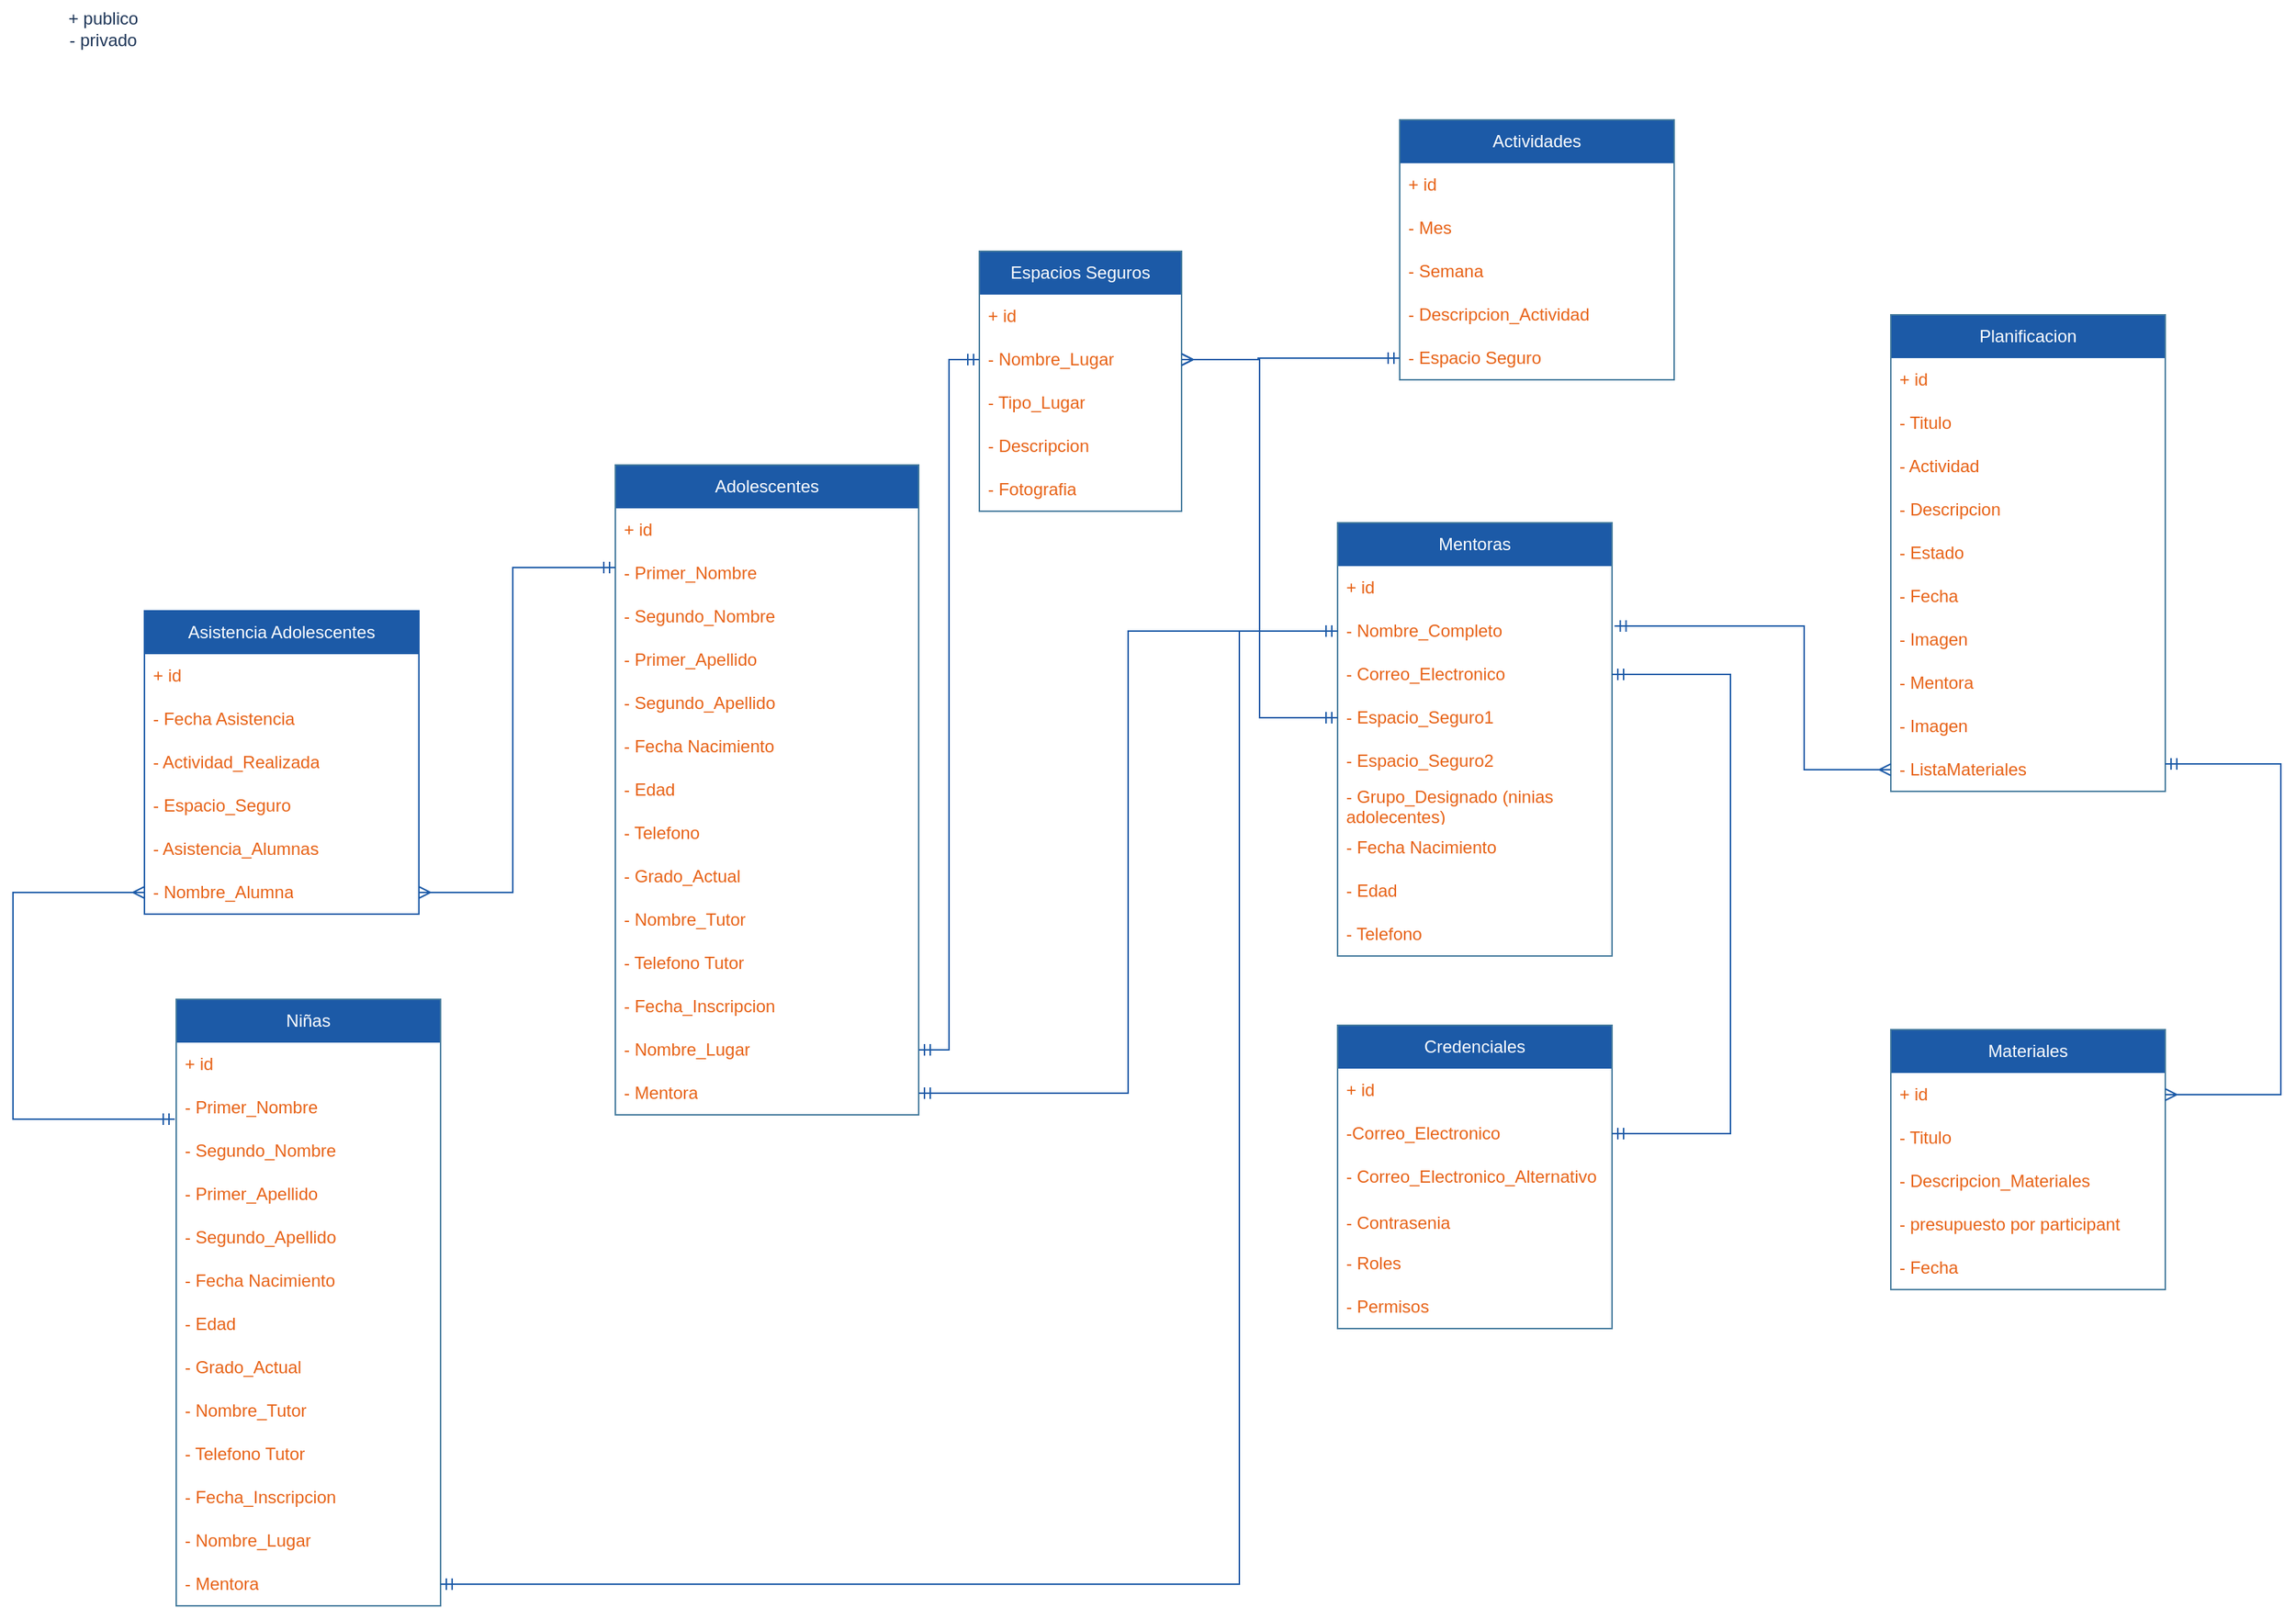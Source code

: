 <mxfile version="24.7.7" pages="4">
  <diagram name="Digrama de Clases" id="gdseYrf41wiIhMnn_DHh">
    <mxGraphModel dx="3025" dy="1705" grid="0" gridSize="10" guides="1" tooltips="1" connect="1" arrows="1" fold="1" page="0" pageScale="1" pageWidth="827" pageHeight="1169" math="0" shadow="0">
      <root>
        <mxCell id="0" />
        <mxCell id="1" parent="0" />
        <mxCell id="tZ-CRtmkg3FBl1CL16Fj-3" value="&lt;font color=&quot;#ffffff&quot;&gt;Espacios Seguros&lt;/font&gt;" style="swimlane;fontStyle=0;childLayout=stackLayout;horizontal=1;startSize=30;horizontalStack=0;resizeParent=1;resizeParentMax=0;resizeLast=0;collapsible=1;marginBottom=0;whiteSpace=wrap;html=1;labelBackgroundColor=none;fillColor=#1C5AA7;strokeColor=#457B9D;fontColor=#1D3557;swimlaneLine=0;" parent="1" vertex="1">
          <mxGeometry x="282" y="-38" width="140" height="180" as="geometry">
            <mxRectangle x="273" y="30" width="140" height="30" as="alternateBounds" />
          </mxGeometry>
        </mxCell>
        <mxCell id="tZ-CRtmkg3FBl1CL16Fj-4" value="+ id&amp;nbsp;&lt;span style=&quot;white-space: pre;&quot;&gt;&#x9;&lt;/span&gt;" style="text;strokeColor=none;fillColor=none;align=left;verticalAlign=middle;spacingLeft=4;spacingRight=4;overflow=hidden;points=[[0,0.5],[1,0.5]];portConstraint=eastwest;rotatable=0;whiteSpace=wrap;html=1;labelBackgroundColor=none;fontColor=#E76216;swimlaneLine=0;" parent="tZ-CRtmkg3FBl1CL16Fj-3" vertex="1">
          <mxGeometry y="30" width="140" height="30" as="geometry" />
        </mxCell>
        <object label="- Nombre_Lugar" hoa="" id="tZ-CRtmkg3FBl1CL16Fj-5">
          <mxCell style="text;strokeColor=none;fillColor=none;align=left;verticalAlign=middle;spacingLeft=4;spacingRight=4;overflow=hidden;points=[[0,0.5],[1,0.5]];portConstraint=eastwest;rotatable=0;whiteSpace=wrap;html=1;labelBackgroundColor=none;fontColor=#E76216;swimlaneLine=0;" parent="tZ-CRtmkg3FBl1CL16Fj-3" vertex="1">
            <mxGeometry y="60" width="140" height="30" as="geometry" />
          </mxCell>
        </object>
        <mxCell id="tZ-CRtmkg3FBl1CL16Fj-24" value="- Tipo_Lugar" style="text;strokeColor=none;fillColor=none;align=left;verticalAlign=middle;spacingLeft=4;spacingRight=4;overflow=hidden;points=[[0,0.5],[1,0.5]];portConstraint=eastwest;rotatable=0;whiteSpace=wrap;html=1;labelBackgroundColor=none;fontColor=#E76216;swimlaneLine=0;" parent="tZ-CRtmkg3FBl1CL16Fj-3" vertex="1">
          <mxGeometry y="90" width="140" height="30" as="geometry" />
        </mxCell>
        <mxCell id="tZ-CRtmkg3FBl1CL16Fj-23" value="- Descripcion" style="text;strokeColor=none;fillColor=none;align=left;verticalAlign=middle;spacingLeft=4;spacingRight=4;overflow=hidden;points=[[0,0.5],[1,0.5]];portConstraint=eastwest;rotatable=0;whiteSpace=wrap;html=1;labelBackgroundColor=none;fontColor=#E76216;swimlaneLine=0;" parent="tZ-CRtmkg3FBl1CL16Fj-3" vertex="1">
          <mxGeometry y="120" width="140" height="30" as="geometry" />
        </mxCell>
        <mxCell id="tZ-CRtmkg3FBl1CL16Fj-22" value="- Fotografia" style="text;strokeColor=none;fillColor=none;align=left;verticalAlign=middle;spacingLeft=4;spacingRight=4;overflow=hidden;points=[[0,0.5],[1,0.5]];portConstraint=eastwest;rotatable=0;whiteSpace=wrap;html=1;labelBackgroundColor=none;fontColor=#E76216;swimlaneLine=0;" parent="tZ-CRtmkg3FBl1CL16Fj-3" vertex="1">
          <mxGeometry y="150" width="140" height="30" as="geometry" />
        </mxCell>
        <mxCell id="tZ-CRtmkg3FBl1CL16Fj-8" value="+ publico&lt;div&gt;- privado&lt;/div&gt;" style="text;html=1;align=center;verticalAlign=middle;resizable=0;points=[];autosize=1;strokeColor=none;fillColor=none;labelBackgroundColor=none;fontColor=#1D3557;" parent="1" vertex="1">
          <mxGeometry x="-360" y="-212" width="70" height="40" as="geometry" />
        </mxCell>
        <mxCell id="tZ-CRtmkg3FBl1CL16Fj-25" value="&lt;font color=&quot;#ffffff&quot;&gt;Adolescentes&lt;/font&gt;" style="swimlane;fontStyle=0;childLayout=stackLayout;horizontal=1;startSize=30;horizontalStack=0;resizeParent=1;resizeParentMax=0;resizeLast=0;collapsible=1;marginBottom=0;whiteSpace=wrap;html=1;labelBackgroundColor=none;fillColor=#1C5AA7;strokeColor=#457B9D;fontColor=#1D3557;swimlaneLine=0;" parent="1" vertex="1">
          <mxGeometry x="30" y="110" width="210" height="450" as="geometry">
            <mxRectangle x="273" y="30" width="140" height="30" as="alternateBounds" />
          </mxGeometry>
        </mxCell>
        <mxCell id="tZ-CRtmkg3FBl1CL16Fj-26" value="+ id&amp;nbsp;&lt;span style=&quot;white-space: pre;&quot;&gt;&#x9;&lt;/span&gt;" style="text;strokeColor=none;fillColor=none;align=left;verticalAlign=middle;spacingLeft=4;spacingRight=4;overflow=hidden;points=[[0,0.5],[1,0.5]];portConstraint=eastwest;rotatable=0;whiteSpace=wrap;html=1;labelBackgroundColor=none;fontColor=#E76216;swimlaneLine=0;" parent="tZ-CRtmkg3FBl1CL16Fj-25" vertex="1">
          <mxGeometry y="30" width="210" height="30" as="geometry" />
        </mxCell>
        <object label="- Primer_Nombre" hoa="" id="tZ-CRtmkg3FBl1CL16Fj-27">
          <mxCell style="text;strokeColor=none;fillColor=none;align=left;verticalAlign=middle;spacingLeft=4;spacingRight=4;overflow=hidden;points=[[0,0.5],[1,0.5]];portConstraint=eastwest;rotatable=0;whiteSpace=wrap;html=1;labelBackgroundColor=none;fontColor=#E76216;swimlaneLine=0;" parent="tZ-CRtmkg3FBl1CL16Fj-25" vertex="1">
            <mxGeometry y="60" width="210" height="30" as="geometry" />
          </mxCell>
        </object>
        <mxCell id="tZ-CRtmkg3FBl1CL16Fj-28" value="- Segundo_Nombre" style="text;strokeColor=none;fillColor=none;align=left;verticalAlign=middle;spacingLeft=4;spacingRight=4;overflow=hidden;points=[[0,0.5],[1,0.5]];portConstraint=eastwest;rotatable=0;whiteSpace=wrap;html=1;labelBackgroundColor=none;fontColor=#E76216;swimlaneLine=0;" parent="tZ-CRtmkg3FBl1CL16Fj-25" vertex="1">
          <mxGeometry y="90" width="210" height="30" as="geometry" />
        </mxCell>
        <mxCell id="tZ-CRtmkg3FBl1CL16Fj-29" value="- Primer_&lt;span style=&quot;background-color: initial;&quot;&gt;Apellido&lt;/span&gt;" style="text;strokeColor=none;fillColor=none;align=left;verticalAlign=middle;spacingLeft=4;spacingRight=4;overflow=hidden;points=[[0,0.5],[1,0.5]];portConstraint=eastwest;rotatable=0;whiteSpace=wrap;html=1;labelBackgroundColor=none;fontColor=#E76216;swimlaneLine=0;" parent="tZ-CRtmkg3FBl1CL16Fj-25" vertex="1">
          <mxGeometry y="120" width="210" height="30" as="geometry" />
        </mxCell>
        <mxCell id="tZ-CRtmkg3FBl1CL16Fj-30" value="- Segundo_Apellido" style="text;strokeColor=none;fillColor=none;align=left;verticalAlign=middle;spacingLeft=4;spacingRight=4;overflow=hidden;points=[[0,0.5],[1,0.5]];portConstraint=eastwest;rotatable=0;whiteSpace=wrap;html=1;labelBackgroundColor=none;fontColor=#E76216;swimlaneLine=0;" parent="tZ-CRtmkg3FBl1CL16Fj-25" vertex="1">
          <mxGeometry y="150" width="210" height="30" as="geometry" />
        </mxCell>
        <mxCell id="tZ-CRtmkg3FBl1CL16Fj-32" value="- Fecha Nacimiento" style="text;strokeColor=none;fillColor=none;align=left;verticalAlign=middle;spacingLeft=4;spacingRight=4;overflow=hidden;points=[[0,0.5],[1,0.5]];portConstraint=eastwest;rotatable=0;whiteSpace=wrap;html=1;labelBackgroundColor=none;fontColor=#E76216;swimlaneLine=0;" parent="tZ-CRtmkg3FBl1CL16Fj-25" vertex="1">
          <mxGeometry y="180" width="210" height="30" as="geometry" />
        </mxCell>
        <mxCell id="tZ-CRtmkg3FBl1CL16Fj-31" value="- Edad" style="text;strokeColor=none;fillColor=none;align=left;verticalAlign=middle;spacingLeft=4;spacingRight=4;overflow=hidden;points=[[0,0.5],[1,0.5]];portConstraint=eastwest;rotatable=0;whiteSpace=wrap;html=1;labelBackgroundColor=none;fontColor=#E76216;swimlaneLine=0;" parent="tZ-CRtmkg3FBl1CL16Fj-25" vertex="1">
          <mxGeometry y="210" width="210" height="30" as="geometry" />
        </mxCell>
        <mxCell id="3Bfi_6N4AntQt0z99ZHa-1" value="- Telefono" style="text;strokeColor=none;fillColor=none;align=left;verticalAlign=middle;spacingLeft=4;spacingRight=4;overflow=hidden;points=[[0,0.5],[1,0.5]];portConstraint=eastwest;rotatable=0;whiteSpace=wrap;html=1;labelBackgroundColor=none;fontColor=#E76216;swimlaneLine=0;" parent="tZ-CRtmkg3FBl1CL16Fj-25" vertex="1">
          <mxGeometry y="240" width="210" height="30" as="geometry" />
        </mxCell>
        <mxCell id="tZ-CRtmkg3FBl1CL16Fj-36" value="- Grado_Actual" style="text;strokeColor=none;fillColor=none;align=left;verticalAlign=middle;spacingLeft=4;spacingRight=4;overflow=hidden;points=[[0,0.5],[1,0.5]];portConstraint=eastwest;rotatable=0;whiteSpace=wrap;html=1;labelBackgroundColor=none;fontColor=#E76216;swimlaneLine=0;" parent="tZ-CRtmkg3FBl1CL16Fj-25" vertex="1">
          <mxGeometry y="270" width="210" height="30" as="geometry" />
        </mxCell>
        <mxCell id="tZ-CRtmkg3FBl1CL16Fj-35" value="- Nombre_Tutor" style="text;strokeColor=none;fillColor=none;align=left;verticalAlign=middle;spacingLeft=4;spacingRight=4;overflow=hidden;points=[[0,0.5],[1,0.5]];portConstraint=eastwest;rotatable=0;whiteSpace=wrap;html=1;labelBackgroundColor=none;fontColor=#E76216;swimlaneLine=0;" parent="tZ-CRtmkg3FBl1CL16Fj-25" vertex="1">
          <mxGeometry y="300" width="210" height="30" as="geometry" />
        </mxCell>
        <mxCell id="tZ-CRtmkg3FBl1CL16Fj-34" value="- Telefono Tutor" style="text;strokeColor=none;fillColor=none;align=left;verticalAlign=middle;spacingLeft=4;spacingRight=4;overflow=hidden;points=[[0,0.5],[1,0.5]];portConstraint=eastwest;rotatable=0;whiteSpace=wrap;html=1;labelBackgroundColor=none;fontColor=#E76216;swimlaneLine=0;" parent="tZ-CRtmkg3FBl1CL16Fj-25" vertex="1">
          <mxGeometry y="330" width="210" height="30" as="geometry" />
        </mxCell>
        <mxCell id="tZ-CRtmkg3FBl1CL16Fj-33" value="- Fecha_Inscripcion" style="text;strokeColor=none;fillColor=none;align=left;verticalAlign=middle;spacingLeft=4;spacingRight=4;overflow=hidden;points=[[0,0.5],[1,0.5]];portConstraint=eastwest;rotatable=0;whiteSpace=wrap;html=1;labelBackgroundColor=none;fontColor=#E76216;swimlaneLine=0;" parent="tZ-CRtmkg3FBl1CL16Fj-25" vertex="1">
          <mxGeometry y="360" width="210" height="30" as="geometry" />
        </mxCell>
        <mxCell id="tZ-CRtmkg3FBl1CL16Fj-86" value="- Nombre_Lugar" style="text;strokeColor=none;fillColor=none;align=left;verticalAlign=middle;spacingLeft=4;spacingRight=4;overflow=hidden;points=[[0,0.5],[1,0.5]];portConstraint=eastwest;rotatable=0;whiteSpace=wrap;html=1;labelBackgroundColor=none;fontColor=#E76216;swimlaneLine=0;" parent="tZ-CRtmkg3FBl1CL16Fj-25" vertex="1">
          <mxGeometry y="390" width="210" height="30" as="geometry" />
        </mxCell>
        <mxCell id="tZ-CRtmkg3FBl1CL16Fj-81" value="- Mentora" style="text;strokeColor=none;fillColor=none;align=left;verticalAlign=middle;spacingLeft=4;spacingRight=4;overflow=hidden;points=[[0,0.5],[1,0.5]];portConstraint=eastwest;rotatable=0;whiteSpace=wrap;html=1;labelBackgroundColor=none;fontColor=#E76216;swimlaneLine=0;" parent="tZ-CRtmkg3FBl1CL16Fj-25" vertex="1">
          <mxGeometry y="420" width="210" height="30" as="geometry" />
        </mxCell>
        <mxCell id="tZ-CRtmkg3FBl1CL16Fj-37" value="&lt;font color=&quot;#ffffff&quot;&gt;Mentoras&lt;/font&gt;" style="swimlane;fontStyle=0;childLayout=stackLayout;horizontal=1;startSize=30;horizontalStack=0;resizeParent=1;resizeParentMax=0;resizeLast=0;collapsible=1;marginBottom=0;whiteSpace=wrap;html=1;labelBackgroundColor=none;fillColor=#1C5AA7;strokeColor=#457B9D;fontColor=#1D3557;swimlaneLine=0;" parent="1" vertex="1">
          <mxGeometry x="530" y="150" width="190" height="300" as="geometry">
            <mxRectangle x="273" y="30" width="140" height="30" as="alternateBounds" />
          </mxGeometry>
        </mxCell>
        <mxCell id="tZ-CRtmkg3FBl1CL16Fj-38" value="+ id&amp;nbsp;&lt;span style=&quot;white-space: pre;&quot;&gt;&#x9;&lt;/span&gt;" style="text;strokeColor=none;fillColor=none;align=left;verticalAlign=middle;spacingLeft=4;spacingRight=4;overflow=hidden;points=[[0,0.5],[1,0.5]];portConstraint=eastwest;rotatable=0;whiteSpace=wrap;html=1;labelBackgroundColor=none;fontColor=#E76216;swimlaneLine=0;" parent="tZ-CRtmkg3FBl1CL16Fj-37" vertex="1">
          <mxGeometry y="30" width="190" height="30" as="geometry" />
        </mxCell>
        <object label="- Nombre_Completo" hoa="" id="tZ-CRtmkg3FBl1CL16Fj-39">
          <mxCell style="text;strokeColor=none;fillColor=none;align=left;verticalAlign=middle;spacingLeft=4;spacingRight=4;overflow=hidden;points=[[0,0.5],[1,0.5]];portConstraint=eastwest;rotatable=0;whiteSpace=wrap;html=1;labelBackgroundColor=none;fontColor=#E76216;swimlaneLine=0;" parent="tZ-CRtmkg3FBl1CL16Fj-37" vertex="1">
            <mxGeometry y="60" width="190" height="30" as="geometry" />
          </mxCell>
        </object>
        <mxCell id="tZ-CRtmkg3FBl1CL16Fj-90" value="- Correo_Electronico" style="text;strokeColor=none;fillColor=none;align=left;verticalAlign=middle;spacingLeft=4;spacingRight=4;overflow=hidden;points=[[0,0.5],[1,0.5]];portConstraint=eastwest;rotatable=0;whiteSpace=wrap;html=1;labelBackgroundColor=none;fontColor=#E76216;swimlaneLine=0;" parent="tZ-CRtmkg3FBl1CL16Fj-37" vertex="1">
          <mxGeometry y="90" width="190" height="30" as="geometry" />
        </mxCell>
        <mxCell id="tZ-CRtmkg3FBl1CL16Fj-50" value="- Espacio_Seguro1&lt;span style=&quot;white-space: pre;&quot;&gt;&#x9;&lt;/span&gt;" style="text;strokeColor=none;fillColor=none;align=left;verticalAlign=middle;spacingLeft=4;spacingRight=4;overflow=hidden;points=[[0,0.5],[1,0.5]];portConstraint=eastwest;rotatable=0;whiteSpace=wrap;html=1;labelBackgroundColor=none;fontColor=#E76216;swimlaneLine=0;" parent="tZ-CRtmkg3FBl1CL16Fj-37" vertex="1">
          <mxGeometry y="120" width="190" height="30" as="geometry" />
        </mxCell>
        <mxCell id="tZ-CRtmkg3FBl1CL16Fj-49" value="- Espacio_Seguro2" style="text;strokeColor=none;fillColor=none;align=left;verticalAlign=middle;spacingLeft=4;spacingRight=4;overflow=hidden;points=[[0,0.5],[1,0.5]];portConstraint=eastwest;rotatable=0;whiteSpace=wrap;html=1;labelBackgroundColor=none;fontColor=#E76216;swimlaneLine=0;" parent="tZ-CRtmkg3FBl1CL16Fj-37" vertex="1">
          <mxGeometry y="150" width="190" height="30" as="geometry" />
        </mxCell>
        <mxCell id="tZ-CRtmkg3FBl1CL16Fj-51" value="- Grupo_Designado (ninias adolecentes)" style="text;strokeColor=none;fillColor=none;align=left;verticalAlign=middle;spacingLeft=4;spacingRight=4;overflow=hidden;points=[[0,0.5],[1,0.5]];portConstraint=eastwest;rotatable=0;whiteSpace=wrap;html=1;labelBackgroundColor=none;fontColor=#E76216;swimlaneLine=0;" parent="tZ-CRtmkg3FBl1CL16Fj-37" vertex="1">
          <mxGeometry y="180" width="190" height="30" as="geometry" />
        </mxCell>
        <mxCell id="tZ-CRtmkg3FBl1CL16Fj-43" value="- Fecha Nacimiento" style="text;strokeColor=none;fillColor=none;align=left;verticalAlign=middle;spacingLeft=4;spacingRight=4;overflow=hidden;points=[[0,0.5],[1,0.5]];portConstraint=eastwest;rotatable=0;whiteSpace=wrap;html=1;labelBackgroundColor=none;fontColor=#E76216;swimlaneLine=0;" parent="tZ-CRtmkg3FBl1CL16Fj-37" vertex="1">
          <mxGeometry y="210" width="190" height="30" as="geometry" />
        </mxCell>
        <mxCell id="tZ-CRtmkg3FBl1CL16Fj-44" value="- Edad" style="text;strokeColor=none;fillColor=none;align=left;verticalAlign=middle;spacingLeft=4;spacingRight=4;overflow=hidden;points=[[0,0.5],[1,0.5]];portConstraint=eastwest;rotatable=0;whiteSpace=wrap;html=1;labelBackgroundColor=none;fontColor=#E76216;swimlaneLine=0;" parent="tZ-CRtmkg3FBl1CL16Fj-37" vertex="1">
          <mxGeometry y="240" width="190" height="30" as="geometry" />
        </mxCell>
        <mxCell id="tZ-CRtmkg3FBl1CL16Fj-47" value="- Telefono" style="text;strokeColor=none;fillColor=none;align=left;verticalAlign=middle;spacingLeft=4;spacingRight=4;overflow=hidden;points=[[0,0.5],[1,0.5]];portConstraint=eastwest;rotatable=0;whiteSpace=wrap;html=1;labelBackgroundColor=none;fontColor=#E76216;swimlaneLine=0;" parent="tZ-CRtmkg3FBl1CL16Fj-37" vertex="1">
          <mxGeometry y="270" width="190" height="30" as="geometry" />
        </mxCell>
        <mxCell id="tZ-CRtmkg3FBl1CL16Fj-54" value="&lt;font color=&quot;#ffffff&quot;&gt;Asistencia Adolescentes&lt;/font&gt;" style="swimlane;fontStyle=0;childLayout=stackLayout;horizontal=1;startSize=30;horizontalStack=0;resizeParent=1;resizeParentMax=0;resizeLast=0;collapsible=1;marginBottom=0;whiteSpace=wrap;html=1;labelBackgroundColor=none;fillColor=#1C5AA7;strokeColor=#1C5AA7;fontColor=#1D3557;swimlaneLine=0;" parent="1" vertex="1">
          <mxGeometry x="-296" y="211" width="190" height="210" as="geometry">
            <mxRectangle x="273" y="30" width="140" height="30" as="alternateBounds" />
          </mxGeometry>
        </mxCell>
        <mxCell id="tZ-CRtmkg3FBl1CL16Fj-55" value="+ id&amp;nbsp;&lt;span style=&quot;white-space: pre;&quot;&gt;&#x9;&lt;/span&gt;" style="text;strokeColor=none;fillColor=none;align=left;verticalAlign=middle;spacingLeft=4;spacingRight=4;overflow=hidden;points=[[0,0.5],[1,0.5]];portConstraint=eastwest;rotatable=0;whiteSpace=wrap;html=1;labelBackgroundColor=none;fontColor=#E76216;swimlaneLine=0;" parent="tZ-CRtmkg3FBl1CL16Fj-54" vertex="1">
          <mxGeometry y="30" width="190" height="30" as="geometry" />
        </mxCell>
        <object label="&lt;font&gt;- Fecha Asistencia&lt;/font&gt;" hoa="" id="tZ-CRtmkg3FBl1CL16Fj-56">
          <mxCell style="text;strokeColor=none;fillColor=none;align=left;verticalAlign=middle;spacingLeft=4;spacingRight=4;overflow=hidden;points=[[0,0.5],[1,0.5]];portConstraint=eastwest;rotatable=0;whiteSpace=wrap;html=1;labelBackgroundColor=none;fontColor=#E76216;swimlaneLine=0;" parent="tZ-CRtmkg3FBl1CL16Fj-54" vertex="1">
            <mxGeometry y="60" width="190" height="30" as="geometry" />
          </mxCell>
        </object>
        <mxCell id="tZ-CRtmkg3FBl1CL16Fj-58" value="- Actividad_Realizada" style="text;strokeColor=none;fillColor=none;align=left;verticalAlign=middle;spacingLeft=4;spacingRight=4;overflow=hidden;points=[[0,0.5],[1,0.5]];portConstraint=eastwest;rotatable=0;whiteSpace=wrap;html=1;labelBackgroundColor=none;fontColor=#E76216;swimlaneLine=0;" parent="tZ-CRtmkg3FBl1CL16Fj-54" vertex="1">
          <mxGeometry y="90" width="190" height="30" as="geometry" />
        </mxCell>
        <mxCell id="tZ-CRtmkg3FBl1CL16Fj-60" value="- Espacio_Seguro" style="text;strokeColor=none;fillColor=none;align=left;verticalAlign=middle;spacingLeft=4;spacingRight=4;overflow=hidden;points=[[0,0.5],[1,0.5]];portConstraint=eastwest;rotatable=0;whiteSpace=wrap;html=1;labelBackgroundColor=none;fontColor=#E76216;swimlaneLine=0;" parent="tZ-CRtmkg3FBl1CL16Fj-54" vertex="1">
          <mxGeometry y="120" width="190" height="30" as="geometry" />
        </mxCell>
        <mxCell id="tZ-CRtmkg3FBl1CL16Fj-59" value="- Asistencia_Alumnas" style="text;strokeColor=none;fillColor=none;align=left;verticalAlign=middle;spacingLeft=4;spacingRight=4;overflow=hidden;points=[[0,0.5],[1,0.5]];portConstraint=eastwest;rotatable=0;whiteSpace=wrap;html=1;labelBackgroundColor=none;fontColor=#E76216;swimlaneLine=0;" parent="tZ-CRtmkg3FBl1CL16Fj-54" vertex="1">
          <mxGeometry y="150" width="190" height="30" as="geometry" />
        </mxCell>
        <mxCell id="CUOXbAT6sqVLylCSpuNU-4" value="- Nombre_Alumna" style="text;strokeColor=none;fillColor=none;align=left;verticalAlign=middle;spacingLeft=4;spacingRight=4;overflow=hidden;points=[[0,0.5],[1,0.5]];portConstraint=eastwest;rotatable=0;whiteSpace=wrap;html=1;labelBackgroundColor=none;fontColor=#E76216;swimlaneLine=0;" parent="tZ-CRtmkg3FBl1CL16Fj-54" vertex="1">
          <mxGeometry y="180" width="190" height="30" as="geometry" />
        </mxCell>
        <mxCell id="tZ-CRtmkg3FBl1CL16Fj-66" value="&lt;font color=&quot;#ffffff&quot;&gt;Planificacion&lt;/font&gt;" style="swimlane;fontStyle=0;childLayout=stackLayout;horizontal=1;startSize=30;horizontalStack=0;resizeParent=1;resizeParentMax=0;resizeLast=0;collapsible=1;marginBottom=0;whiteSpace=wrap;html=1;labelBackgroundColor=none;fillColor=#1C5AA7;strokeColor=#457B9D;fontColor=#1D3557;swimlaneLine=0;" parent="1" vertex="1">
          <mxGeometry x="913" y="6" width="190" height="330" as="geometry">
            <mxRectangle x="273" y="30" width="140" height="30" as="alternateBounds" />
          </mxGeometry>
        </mxCell>
        <mxCell id="tZ-CRtmkg3FBl1CL16Fj-67" value="+ id&amp;nbsp;&lt;span style=&quot;white-space: pre;&quot;&gt;&#x9;&lt;/span&gt;" style="text;strokeColor=none;fillColor=none;align=left;verticalAlign=middle;spacingLeft=4;spacingRight=4;overflow=hidden;points=[[0,0.5],[1,0.5]];portConstraint=eastwest;rotatable=0;whiteSpace=wrap;html=1;labelBackgroundColor=none;fontColor=#E76216;swimlaneLine=0;" parent="tZ-CRtmkg3FBl1CL16Fj-66" vertex="1">
          <mxGeometry y="30" width="190" height="30" as="geometry" />
        </mxCell>
        <object label="- Titulo" hoa="" id="tZ-CRtmkg3FBl1CL16Fj-68">
          <mxCell style="text;strokeColor=none;fillColor=none;align=left;verticalAlign=middle;spacingLeft=4;spacingRight=4;overflow=hidden;points=[[0,0.5],[1,0.5]];portConstraint=eastwest;rotatable=0;whiteSpace=wrap;html=1;labelBackgroundColor=none;fontColor=#E76216;swimlaneLine=0;" parent="tZ-CRtmkg3FBl1CL16Fj-66" vertex="1">
            <mxGeometry y="60" width="190" height="30" as="geometry" />
          </mxCell>
        </object>
        <mxCell id="tZ-CRtmkg3FBl1CL16Fj-69" value="- Actividad" style="text;strokeColor=none;fillColor=none;align=left;verticalAlign=middle;spacingLeft=4;spacingRight=4;overflow=hidden;points=[[0,0.5],[1,0.5]];portConstraint=eastwest;rotatable=0;whiteSpace=wrap;html=1;labelBackgroundColor=none;fontColor=#E76216;swimlaneLine=0;" parent="tZ-CRtmkg3FBl1CL16Fj-66" vertex="1">
          <mxGeometry y="90" width="190" height="30" as="geometry" />
        </mxCell>
        <mxCell id="tZ-CRtmkg3FBl1CL16Fj-71" value="- Descripcion" style="text;strokeColor=none;fillColor=none;align=left;verticalAlign=middle;spacingLeft=4;spacingRight=4;overflow=hidden;points=[[0,0.5],[1,0.5]];portConstraint=eastwest;rotatable=0;whiteSpace=wrap;html=1;labelBackgroundColor=none;fontColor=#E76216;swimlaneLine=0;" parent="tZ-CRtmkg3FBl1CL16Fj-66" vertex="1">
          <mxGeometry y="120" width="190" height="30" as="geometry" />
        </mxCell>
        <mxCell id="tZ-CRtmkg3FBl1CL16Fj-70" value="- Estado" style="text;strokeColor=none;fillColor=none;align=left;verticalAlign=middle;spacingLeft=4;spacingRight=4;overflow=hidden;points=[[0,0.5],[1,0.5]];portConstraint=eastwest;rotatable=0;whiteSpace=wrap;html=1;labelBackgroundColor=none;fontColor=#E76216;swimlaneLine=0;" parent="tZ-CRtmkg3FBl1CL16Fj-66" vertex="1">
          <mxGeometry y="150" width="190" height="30" as="geometry" />
        </mxCell>
        <mxCell id="tZ-CRtmkg3FBl1CL16Fj-72" value="- Fecha" style="text;strokeColor=none;fillColor=none;align=left;verticalAlign=middle;spacingLeft=4;spacingRight=4;overflow=hidden;points=[[0,0.5],[1,0.5]];portConstraint=eastwest;rotatable=0;whiteSpace=wrap;html=1;labelBackgroundColor=none;fontColor=#E76216;swimlaneLine=0;" parent="tZ-CRtmkg3FBl1CL16Fj-66" vertex="1">
          <mxGeometry y="180" width="190" height="30" as="geometry" />
        </mxCell>
        <mxCell id="ID1ocRpTLJDR32aAyZQM-9" value="- Imagen" style="text;strokeColor=none;fillColor=none;align=left;verticalAlign=middle;spacingLeft=4;spacingRight=4;overflow=hidden;points=[[0,0.5],[1,0.5]];portConstraint=eastwest;rotatable=0;whiteSpace=wrap;html=1;labelBackgroundColor=none;fontColor=#E76216;swimlaneLine=0;" parent="tZ-CRtmkg3FBl1CL16Fj-66" vertex="1">
          <mxGeometry y="210" width="190" height="30" as="geometry" />
        </mxCell>
        <mxCell id="ID1ocRpTLJDR32aAyZQM-10" value="- Mentora&lt;span style=&quot;white-space: pre;&quot;&gt;&#x9;&lt;/span&gt;" style="text;strokeColor=none;fillColor=none;align=left;verticalAlign=middle;spacingLeft=4;spacingRight=4;overflow=hidden;points=[[0,0.5],[1,0.5]];portConstraint=eastwest;rotatable=0;whiteSpace=wrap;html=1;labelBackgroundColor=none;fontColor=#E76216;swimlaneLine=0;" parent="tZ-CRtmkg3FBl1CL16Fj-66" vertex="1">
          <mxGeometry y="240" width="190" height="30" as="geometry" />
        </mxCell>
        <mxCell id="ID1ocRpTLJDR32aAyZQM-11" value="- Imagen" style="text;strokeColor=none;fillColor=none;align=left;verticalAlign=middle;spacingLeft=4;spacingRight=4;overflow=hidden;points=[[0,0.5],[1,0.5]];portConstraint=eastwest;rotatable=0;whiteSpace=wrap;html=1;labelBackgroundColor=none;fontColor=#E76216;swimlaneLine=0;" parent="tZ-CRtmkg3FBl1CL16Fj-66" vertex="1">
          <mxGeometry y="270" width="190" height="30" as="geometry" />
        </mxCell>
        <mxCell id="CUOXbAT6sqVLylCSpuNU-6" value="- ListaMateriales" style="text;strokeColor=none;fillColor=none;align=left;verticalAlign=middle;spacingLeft=4;spacingRight=4;overflow=hidden;points=[[0,0.5],[1,0.5]];portConstraint=eastwest;rotatable=0;whiteSpace=wrap;html=1;labelBackgroundColor=none;fontColor=#E76216;swimlaneLine=0;" parent="tZ-CRtmkg3FBl1CL16Fj-66" vertex="1">
          <mxGeometry y="300" width="190" height="30" as="geometry" />
        </mxCell>
        <mxCell id="tZ-CRtmkg3FBl1CL16Fj-73" value="&lt;font color=&quot;#ffffff&quot;&gt;Credenciales&lt;/font&gt;" style="swimlane;fontStyle=0;childLayout=stackLayout;horizontal=1;startSize=30;horizontalStack=0;resizeParent=1;resizeParentMax=0;resizeLast=0;collapsible=1;marginBottom=0;whiteSpace=wrap;html=1;labelBackgroundColor=none;fillColor=#1C5AA7;strokeColor=#457B9D;fontColor=#1D3557;swimlaneLine=0;" parent="1" vertex="1">
          <mxGeometry x="530" y="498" width="190" height="210" as="geometry">
            <mxRectangle x="273" y="30" width="140" height="30" as="alternateBounds" />
          </mxGeometry>
        </mxCell>
        <mxCell id="tZ-CRtmkg3FBl1CL16Fj-74" value="+ id&amp;nbsp;&lt;span style=&quot;white-space: pre;&quot;&gt;&#x9;&lt;/span&gt;" style="text;strokeColor=none;fillColor=none;align=left;verticalAlign=middle;spacingLeft=4;spacingRight=4;overflow=hidden;points=[[0,0.5],[1,0.5]];portConstraint=eastwest;rotatable=0;whiteSpace=wrap;html=1;labelBackgroundColor=none;fontColor=#E76216;swimlaneLine=0;" parent="tZ-CRtmkg3FBl1CL16Fj-73" vertex="1">
          <mxGeometry y="30" width="190" height="30" as="geometry" />
        </mxCell>
        <mxCell id="d4yh_-D1liQuofbSDFly-14" value="-Correo_Electronico" style="text;strokeColor=none;fillColor=none;align=left;verticalAlign=middle;spacingLeft=4;spacingRight=4;overflow=hidden;points=[[0,0.5],[1,0.5]];portConstraint=eastwest;rotatable=0;whiteSpace=wrap;html=1;labelBackgroundColor=none;fontColor=#E76216;swimlaneLine=0;" parent="tZ-CRtmkg3FBl1CL16Fj-73" vertex="1">
          <mxGeometry y="60" width="190" height="30" as="geometry" />
        </mxCell>
        <object label="- Correo_Electronico_Alternativo" hoa="" id="tZ-CRtmkg3FBl1CL16Fj-75">
          <mxCell style="text;strokeColor=none;fillColor=none;align=left;verticalAlign=middle;spacingLeft=4;spacingRight=4;overflow=hidden;points=[[0,0.5],[1,0.5]];portConstraint=eastwest;rotatable=0;whiteSpace=wrap;html=1;labelBackgroundColor=none;fontColor=#E76216;swimlaneLine=0;" parent="tZ-CRtmkg3FBl1CL16Fj-73" vertex="1">
            <mxGeometry y="90" width="190" height="30" as="geometry" />
          </mxCell>
        </object>
        <mxCell id="tZ-CRtmkg3FBl1CL16Fj-76" value="- Contrasenia&lt;font face=&quot;sans-serif&quot;&gt;&lt;span style=&quot;font-size: 16px; background-color: rgb(255, 255, 255);&quot;&gt;&lt;/span&gt;&lt;/font&gt;" style="text;strokeColor=none;fillColor=none;align=left;verticalAlign=middle;spacingLeft=4;spacingRight=4;overflow=hidden;points=[[0,0.5],[1,0.5]];portConstraint=eastwest;rotatable=0;whiteSpace=wrap;html=1;labelBackgroundColor=none;fontColor=#E76216;swimlaneLine=0;" parent="tZ-CRtmkg3FBl1CL16Fj-73" vertex="1">
          <mxGeometry y="120" width="190" height="30" as="geometry" />
        </mxCell>
        <mxCell id="CUOXbAT6sqVLylCSpuNU-7" value="- Roles" style="text;strokeColor=none;fillColor=none;align=left;verticalAlign=middle;spacingLeft=4;spacingRight=4;overflow=hidden;points=[[0,0.5],[1,0.5]];portConstraint=eastwest;rotatable=0;whiteSpace=wrap;html=1;labelBackgroundColor=none;fontColor=#E76216;swimlaneLine=0;" parent="tZ-CRtmkg3FBl1CL16Fj-73" vertex="1">
          <mxGeometry y="150" width="190" height="30" as="geometry" />
        </mxCell>
        <mxCell id="CUOXbAT6sqVLylCSpuNU-8" value="- Permisos" style="text;strokeColor=none;fillColor=none;align=left;verticalAlign=middle;spacingLeft=4;spacingRight=4;overflow=hidden;points=[[0,0.5],[1,0.5]];portConstraint=eastwest;rotatable=0;whiteSpace=wrap;html=1;labelBackgroundColor=none;fontColor=#E76216;swimlaneLine=0;" parent="tZ-CRtmkg3FBl1CL16Fj-73" vertex="1">
          <mxGeometry y="180" width="190" height="30" as="geometry" />
        </mxCell>
        <mxCell id="tZ-CRtmkg3FBl1CL16Fj-82" style="rounded=0;orthogonalLoop=1;jettySize=auto;html=1;exitX=0;exitY=0.5;exitDx=0;exitDy=0;fontFamily=Helvetica;fontSize=12;fontColor=default;fontStyle=0;edgeStyle=orthogonalEdgeStyle;startArrow=ERmandOne;startFill=0;endArrow=ERmandOne;endFill=0;labelBackgroundColor=none;strokeColor=#1C5AA7;swimlaneLine=0;" parent="1" source="tZ-CRtmkg3FBl1CL16Fj-39" target="tZ-CRtmkg3FBl1CL16Fj-81" edge="1">
          <mxGeometry relative="1" as="geometry" />
        </mxCell>
        <mxCell id="tZ-CRtmkg3FBl1CL16Fj-87" style="edgeStyle=orthogonalEdgeStyle;rounded=0;orthogonalLoop=1;jettySize=auto;html=1;exitX=0;exitY=0.5;exitDx=0;exitDy=0;entryX=1;entryY=0.5;entryDx=0;entryDy=0;fontFamily=Helvetica;fontSize=12;fontColor=default;fontStyle=0;endArrow=ERmandOne;endFill=0;startArrow=ERmandOne;startFill=0;labelBackgroundColor=none;strokeColor=#1C5AA7;swimlaneLine=0;" parent="1" source="tZ-CRtmkg3FBl1CL16Fj-5" target="tZ-CRtmkg3FBl1CL16Fj-86" edge="1">
          <mxGeometry relative="1" as="geometry" />
        </mxCell>
        <mxCell id="tZ-CRtmkg3FBl1CL16Fj-94" style="rounded=0;orthogonalLoop=1;jettySize=auto;elbow=vertical;html=1;entryX=1;entryY=0.5;entryDx=0;entryDy=0;fontFamily=Helvetica;fontSize=12;fontColor=default;fontStyle=0;edgeStyle=orthogonalEdgeStyle;startArrow=ERmandOne;startFill=0;endArrow=ERmandOne;endFill=0;labelBackgroundColor=none;strokeColor=#1C5AA7;exitX=1;exitY=0.5;exitDx=0;exitDy=0;swimlaneLine=0;" parent="1" source="d4yh_-D1liQuofbSDFly-14" target="tZ-CRtmkg3FBl1CL16Fj-90" edge="1">
          <mxGeometry relative="1" as="geometry">
            <mxPoint x="740" y="668" as="sourcePoint" />
            <Array as="points">
              <mxPoint x="802" y="573" />
              <mxPoint x="802" y="255" />
            </Array>
          </mxGeometry>
        </mxCell>
        <mxCell id="tZ-CRtmkg3FBl1CL16Fj-95" value="&lt;font color=&quot;#ffffff&quot;&gt;Actividades&lt;/font&gt;" style="swimlane;fontStyle=0;childLayout=stackLayout;horizontal=1;startSize=30;horizontalStack=0;resizeParent=1;resizeParentMax=0;resizeLast=0;collapsible=1;marginBottom=0;whiteSpace=wrap;html=1;labelBackgroundColor=none;fillColor=#1C5AA7;strokeColor=#457B9D;fontColor=#1D3557;swimlaneLine=0;" parent="1" vertex="1">
          <mxGeometry x="573" y="-129" width="190" height="180" as="geometry">
            <mxRectangle x="273" y="30" width="140" height="30" as="alternateBounds" />
          </mxGeometry>
        </mxCell>
        <mxCell id="tZ-CRtmkg3FBl1CL16Fj-96" value="+ id&amp;nbsp;&lt;span style=&quot;white-space: pre;&quot;&gt;&#x9;&lt;/span&gt;" style="text;strokeColor=none;fillColor=none;align=left;verticalAlign=middle;spacingLeft=4;spacingRight=4;overflow=hidden;points=[[0,0.5],[1,0.5]];portConstraint=eastwest;rotatable=0;whiteSpace=wrap;html=1;labelBackgroundColor=none;fontColor=#E76216;swimlaneLine=0;" parent="tZ-CRtmkg3FBl1CL16Fj-95" vertex="1">
          <mxGeometry y="30" width="190" height="30" as="geometry" />
        </mxCell>
        <object label="- Mes" hoa="" id="tZ-CRtmkg3FBl1CL16Fj-97">
          <mxCell style="text;strokeColor=none;fillColor=none;align=left;verticalAlign=middle;spacingLeft=4;spacingRight=4;overflow=hidden;points=[[0,0.5],[1,0.5]];portConstraint=eastwest;rotatable=0;whiteSpace=wrap;html=1;labelBackgroundColor=none;fontColor=#E76216;swimlaneLine=0;" parent="tZ-CRtmkg3FBl1CL16Fj-95" vertex="1">
            <mxGeometry y="60" width="190" height="30" as="geometry" />
          </mxCell>
        </object>
        <mxCell id="tZ-CRtmkg3FBl1CL16Fj-98" value="- Semana" style="text;strokeColor=none;fillColor=none;align=left;verticalAlign=middle;spacingLeft=4;spacingRight=4;overflow=hidden;points=[[0,0.5],[1,0.5]];portConstraint=eastwest;rotatable=0;whiteSpace=wrap;html=1;labelBackgroundColor=none;fontColor=#E76216;swimlaneLine=0;" parent="tZ-CRtmkg3FBl1CL16Fj-95" vertex="1">
          <mxGeometry y="90" width="190" height="30" as="geometry" />
        </mxCell>
        <mxCell id="tZ-CRtmkg3FBl1CL16Fj-100" value="- Descripcion_Actividad" style="text;strokeColor=none;fillColor=none;align=left;verticalAlign=middle;spacingLeft=4;spacingRight=4;overflow=hidden;points=[[0,0.5],[1,0.5]];portConstraint=eastwest;rotatable=0;whiteSpace=wrap;html=1;labelBackgroundColor=none;fontColor=#E76216;swimlaneLine=0;" parent="tZ-CRtmkg3FBl1CL16Fj-95" vertex="1">
          <mxGeometry y="120" width="190" height="30" as="geometry" />
        </mxCell>
        <mxCell id="tZ-CRtmkg3FBl1CL16Fj-101" value="- Espacio Seguro" style="text;strokeColor=none;fillColor=none;align=left;verticalAlign=middle;spacingLeft=4;spacingRight=4;overflow=hidden;points=[[0,0.5],[1,0.5]];portConstraint=eastwest;rotatable=0;whiteSpace=wrap;html=1;labelBackgroundColor=none;fontColor=#E76216;swimlaneLine=0;" parent="tZ-CRtmkg3FBl1CL16Fj-95" vertex="1">
          <mxGeometry y="150" width="190" height="30" as="geometry" />
        </mxCell>
        <mxCell id="3Bfi_6N4AntQt0z99ZHa-3" style="edgeStyle=orthogonalEdgeStyle;rounded=0;orthogonalLoop=1;jettySize=auto;html=1;exitX=1;exitY=0.5;exitDx=0;exitDy=0;entryX=0;entryY=0.5;entryDx=0;entryDy=0;endArrow=ERmandOne;endFill=0;startArrow=ERmany;startFill=0;labelBackgroundColor=none;strokeColor=#1C5AA7;fontColor=default;swimlaneLine=0;" parent="1" source="tZ-CRtmkg3FBl1CL16Fj-5" target="tZ-CRtmkg3FBl1CL16Fj-50" edge="1">
          <mxGeometry relative="1" as="geometry" />
        </mxCell>
        <mxCell id="ID1ocRpTLJDR32aAyZQM-12" style="edgeStyle=orthogonalEdgeStyle;rounded=0;orthogonalLoop=1;jettySize=auto;html=1;exitX=1.009;exitY=1.384;exitDx=0;exitDy=0;exitPerimeter=0;entryX=0;entryY=0.5;entryDx=0;entryDy=0;labelBackgroundColor=none;strokeColor=#1C5AA7;fontColor=default;startArrow=ERmandOne;startFill=0;endArrow=ERmany;endFill=0;swimlaneLine=0;" parent="1" source="tZ-CRtmkg3FBl1CL16Fj-38" target="CUOXbAT6sqVLylCSpuNU-6" edge="1">
          <mxGeometry relative="1" as="geometry">
            <mxPoint x="432" y="47" as="sourcePoint" />
            <mxPoint x="750" y="560" as="targetPoint" />
            <Array as="points">
              <mxPoint x="853" y="222" />
              <mxPoint x="853" y="321" />
            </Array>
          </mxGeometry>
        </mxCell>
        <mxCell id="ID1ocRpTLJDR32aAyZQM-13" value="&lt;font color=&quot;#ffffff&quot;&gt;Materiales&lt;/font&gt;" style="swimlane;fontStyle=0;childLayout=stackLayout;horizontal=1;startSize=30;horizontalStack=0;resizeParent=1;resizeParentMax=0;resizeLast=0;collapsible=1;marginBottom=0;whiteSpace=wrap;html=1;labelBackgroundColor=none;fillColor=#1C5AA7;strokeColor=#457B9D;fontColor=#1D3557;swimlaneLine=0;" parent="1" vertex="1">
          <mxGeometry x="913" y="501" width="190" height="180" as="geometry">
            <mxRectangle x="273" y="30" width="140" height="30" as="alternateBounds" />
          </mxGeometry>
        </mxCell>
        <mxCell id="ID1ocRpTLJDR32aAyZQM-14" value="+ id&amp;nbsp;&lt;span style=&quot;white-space: pre;&quot;&gt;&#x9;&lt;/span&gt;" style="text;strokeColor=none;fillColor=none;align=left;verticalAlign=middle;spacingLeft=4;spacingRight=4;overflow=hidden;points=[[0,0.5],[1,0.5]];portConstraint=eastwest;rotatable=0;whiteSpace=wrap;html=1;labelBackgroundColor=none;fontColor=#E76216;swimlaneLine=0;" parent="ID1ocRpTLJDR32aAyZQM-13" vertex="1">
          <mxGeometry y="30" width="190" height="30" as="geometry" />
        </mxCell>
        <object label="- Titulo" hoa="" id="ID1ocRpTLJDR32aAyZQM-15">
          <mxCell style="text;strokeColor=none;fillColor=none;align=left;verticalAlign=middle;spacingLeft=4;spacingRight=4;overflow=hidden;points=[[0,0.5],[1,0.5]];portConstraint=eastwest;rotatable=0;whiteSpace=wrap;html=1;labelBackgroundColor=none;fontColor=#E76216;swimlaneLine=0;" parent="ID1ocRpTLJDR32aAyZQM-13" vertex="1">
            <mxGeometry y="60" width="190" height="30" as="geometry" />
          </mxCell>
        </object>
        <mxCell id="ID1ocRpTLJDR32aAyZQM-16" value="- Descripcion_Materiales" style="text;strokeColor=none;fillColor=none;align=left;verticalAlign=middle;spacingLeft=4;spacingRight=4;overflow=hidden;points=[[0,0.5],[1,0.5]];portConstraint=eastwest;rotatable=0;whiteSpace=wrap;html=1;labelBackgroundColor=none;fontColor=#E76216;swimlaneLine=0;" parent="ID1ocRpTLJDR32aAyZQM-13" vertex="1">
          <mxGeometry y="90" width="190" height="30" as="geometry" />
        </mxCell>
        <mxCell id="ID1ocRpTLJDR32aAyZQM-17" value="- presupuesto por participant&lt;span style=&quot;white-space: pre;&quot;&gt;&#x9;&lt;/span&gt;" style="text;strokeColor=none;fillColor=none;align=left;verticalAlign=middle;spacingLeft=4;spacingRight=4;overflow=hidden;points=[[0,0.5],[1,0.5]];portConstraint=eastwest;rotatable=0;whiteSpace=wrap;html=1;labelBackgroundColor=none;fontColor=#E76216;swimlaneLine=0;" parent="ID1ocRpTLJDR32aAyZQM-13" vertex="1">
          <mxGeometry y="120" width="190" height="30" as="geometry" />
        </mxCell>
        <mxCell id="ID1ocRpTLJDR32aAyZQM-19" value="- Fecha" style="text;strokeColor=none;fillColor=none;align=left;verticalAlign=middle;spacingLeft=4;spacingRight=4;overflow=hidden;points=[[0,0.5],[1,0.5]];portConstraint=eastwest;rotatable=0;whiteSpace=wrap;html=1;labelBackgroundColor=none;fontColor=#E76216;swimlaneLine=0;" parent="ID1ocRpTLJDR32aAyZQM-13" vertex="1">
          <mxGeometry y="150" width="190" height="30" as="geometry" />
        </mxCell>
        <mxCell id="ID1ocRpTLJDR32aAyZQM-23" style="edgeStyle=orthogonalEdgeStyle;rounded=0;orthogonalLoop=1;jettySize=auto;html=1;labelBackgroundColor=none;strokeColor=#1C5AA7;fontColor=default;startArrow=ERmandOne;startFill=0;endArrow=ERmany;endFill=0;swimlaneLine=0;" parent="1" source="CUOXbAT6sqVLylCSpuNU-6" target="ID1ocRpTLJDR32aAyZQM-14" edge="1">
          <mxGeometry relative="1" as="geometry">
            <mxPoint x="732" y="232" as="sourcePoint" />
            <mxPoint x="1252" y="182" as="targetPoint" />
            <Array as="points">
              <mxPoint x="1183" y="317" />
              <mxPoint x="1183" y="546" />
            </Array>
          </mxGeometry>
        </mxCell>
        <mxCell id="MFnjM9skJIRnd-HT3ywk-1" value="&lt;font color=&quot;#ffffff&quot;&gt;Niñas&lt;/font&gt;" style="swimlane;fontStyle=0;childLayout=stackLayout;horizontal=1;startSize=30;horizontalStack=0;resizeParent=1;resizeParentMax=0;resizeLast=0;collapsible=1;marginBottom=0;whiteSpace=wrap;html=1;labelBackgroundColor=none;fillColor=#1C5AA7;strokeColor=#457B9D;fontColor=#1D3557;swimlaneLine=0;" parent="1" vertex="1">
          <mxGeometry x="-274" y="480" width="183" height="420" as="geometry">
            <mxRectangle x="273" y="30" width="140" height="30" as="alternateBounds" />
          </mxGeometry>
        </mxCell>
        <mxCell id="MFnjM9skJIRnd-HT3ywk-2" value="+ id&amp;nbsp;&lt;span style=&quot;white-space: pre;&quot;&gt;&#x9;&lt;/span&gt;" style="text;strokeColor=none;fillColor=none;align=left;verticalAlign=middle;spacingLeft=4;spacingRight=4;overflow=hidden;points=[[0,0.5],[1,0.5]];portConstraint=eastwest;rotatable=0;whiteSpace=wrap;html=1;labelBackgroundColor=none;fontColor=#E76216;swimlaneLine=0;" parent="MFnjM9skJIRnd-HT3ywk-1" vertex="1">
          <mxGeometry y="30" width="183" height="30" as="geometry" />
        </mxCell>
        <object label="- Primer_Nombre" hoa="" id="MFnjM9skJIRnd-HT3ywk-3">
          <mxCell style="text;strokeColor=none;fillColor=none;align=left;verticalAlign=middle;spacingLeft=4;spacingRight=4;overflow=hidden;points=[[0,0.5],[1,0.5]];portConstraint=eastwest;rotatable=0;whiteSpace=wrap;html=1;labelBackgroundColor=none;fontColor=#E76216;swimlaneLine=0;" parent="MFnjM9skJIRnd-HT3ywk-1" vertex="1">
            <mxGeometry y="60" width="183" height="30" as="geometry" />
          </mxCell>
        </object>
        <mxCell id="MFnjM9skJIRnd-HT3ywk-4" value="- Segundo_Nombre" style="text;strokeColor=none;fillColor=none;align=left;verticalAlign=middle;spacingLeft=4;spacingRight=4;overflow=hidden;points=[[0,0.5],[1,0.5]];portConstraint=eastwest;rotatable=0;whiteSpace=wrap;html=1;labelBackgroundColor=none;fontColor=#E76216;swimlaneLine=0;" parent="MFnjM9skJIRnd-HT3ywk-1" vertex="1">
          <mxGeometry y="90" width="183" height="30" as="geometry" />
        </mxCell>
        <mxCell id="MFnjM9skJIRnd-HT3ywk-5" value="- Primer_&lt;span style=&quot;background-color: initial;&quot;&gt;Apellido&lt;/span&gt;" style="text;strokeColor=none;fillColor=none;align=left;verticalAlign=middle;spacingLeft=4;spacingRight=4;overflow=hidden;points=[[0,0.5],[1,0.5]];portConstraint=eastwest;rotatable=0;whiteSpace=wrap;html=1;labelBackgroundColor=none;fontColor=#E76216;swimlaneLine=0;" parent="MFnjM9skJIRnd-HT3ywk-1" vertex="1">
          <mxGeometry y="120" width="183" height="30" as="geometry" />
        </mxCell>
        <mxCell id="MFnjM9skJIRnd-HT3ywk-6" value="- Segundo_Apellido" style="text;strokeColor=none;fillColor=none;align=left;verticalAlign=middle;spacingLeft=4;spacingRight=4;overflow=hidden;points=[[0,0.5],[1,0.5]];portConstraint=eastwest;rotatable=0;whiteSpace=wrap;html=1;labelBackgroundColor=none;fontColor=#E76216;swimlaneLine=0;" parent="MFnjM9skJIRnd-HT3ywk-1" vertex="1">
          <mxGeometry y="150" width="183" height="30" as="geometry" />
        </mxCell>
        <mxCell id="MFnjM9skJIRnd-HT3ywk-7" value="- Fecha Nacimiento" style="text;strokeColor=none;fillColor=none;align=left;verticalAlign=middle;spacingLeft=4;spacingRight=4;overflow=hidden;points=[[0,0.5],[1,0.5]];portConstraint=eastwest;rotatable=0;whiteSpace=wrap;html=1;labelBackgroundColor=none;fontColor=#E76216;swimlaneLine=0;" parent="MFnjM9skJIRnd-HT3ywk-1" vertex="1">
          <mxGeometry y="180" width="183" height="30" as="geometry" />
        </mxCell>
        <mxCell id="MFnjM9skJIRnd-HT3ywk-8" value="- Edad" style="text;strokeColor=none;fillColor=none;align=left;verticalAlign=middle;spacingLeft=4;spacingRight=4;overflow=hidden;points=[[0,0.5],[1,0.5]];portConstraint=eastwest;rotatable=0;whiteSpace=wrap;html=1;labelBackgroundColor=none;fontColor=#E76216;swimlaneLine=0;" parent="MFnjM9skJIRnd-HT3ywk-1" vertex="1">
          <mxGeometry y="210" width="183" height="30" as="geometry" />
        </mxCell>
        <mxCell id="MFnjM9skJIRnd-HT3ywk-10" value="- Grado_Actual" style="text;strokeColor=none;fillColor=none;align=left;verticalAlign=middle;spacingLeft=4;spacingRight=4;overflow=hidden;points=[[0,0.5],[1,0.5]];portConstraint=eastwest;rotatable=0;whiteSpace=wrap;html=1;labelBackgroundColor=none;fontColor=#E76216;swimlaneLine=0;" parent="MFnjM9skJIRnd-HT3ywk-1" vertex="1">
          <mxGeometry y="240" width="183" height="30" as="geometry" />
        </mxCell>
        <mxCell id="MFnjM9skJIRnd-HT3ywk-11" value="- Nombre_Tutor" style="text;strokeColor=none;fillColor=none;align=left;verticalAlign=middle;spacingLeft=4;spacingRight=4;overflow=hidden;points=[[0,0.5],[1,0.5]];portConstraint=eastwest;rotatable=0;whiteSpace=wrap;html=1;labelBackgroundColor=none;fontColor=#E76216;swimlaneLine=0;" parent="MFnjM9skJIRnd-HT3ywk-1" vertex="1">
          <mxGeometry y="270" width="183" height="30" as="geometry" />
        </mxCell>
        <mxCell id="MFnjM9skJIRnd-HT3ywk-12" value="- Telefono Tutor" style="text;strokeColor=none;fillColor=none;align=left;verticalAlign=middle;spacingLeft=4;spacingRight=4;overflow=hidden;points=[[0,0.5],[1,0.5]];portConstraint=eastwest;rotatable=0;whiteSpace=wrap;html=1;labelBackgroundColor=none;fontColor=#E76216;swimlaneLine=0;" parent="MFnjM9skJIRnd-HT3ywk-1" vertex="1">
          <mxGeometry y="300" width="183" height="30" as="geometry" />
        </mxCell>
        <mxCell id="MFnjM9skJIRnd-HT3ywk-13" value="- Fecha_Inscripcion" style="text;strokeColor=none;fillColor=none;align=left;verticalAlign=middle;spacingLeft=4;spacingRight=4;overflow=hidden;points=[[0,0.5],[1,0.5]];portConstraint=eastwest;rotatable=0;whiteSpace=wrap;html=1;labelBackgroundColor=none;fontColor=#E76216;swimlaneLine=0;" parent="MFnjM9skJIRnd-HT3ywk-1" vertex="1">
          <mxGeometry y="330" width="183" height="30" as="geometry" />
        </mxCell>
        <mxCell id="MFnjM9skJIRnd-HT3ywk-15" value="- Nombre_Lugar" style="text;strokeColor=none;fillColor=none;align=left;verticalAlign=middle;spacingLeft=4;spacingRight=4;overflow=hidden;points=[[0,0.5],[1,0.5]];portConstraint=eastwest;rotatable=0;whiteSpace=wrap;html=1;labelBackgroundColor=none;fontColor=#E76216;swimlaneLine=0;" parent="MFnjM9skJIRnd-HT3ywk-1" vertex="1">
          <mxGeometry y="360" width="183" height="30" as="geometry" />
        </mxCell>
        <mxCell id="MFnjM9skJIRnd-HT3ywk-16" value="- Mentora" style="text;strokeColor=none;fillColor=none;align=left;verticalAlign=middle;spacingLeft=4;spacingRight=4;overflow=hidden;points=[[0,0.5],[1,0.5]];portConstraint=eastwest;rotatable=0;whiteSpace=wrap;html=1;labelBackgroundColor=none;fontColor=#E76216;swimlaneLine=0;" parent="MFnjM9skJIRnd-HT3ywk-1" vertex="1">
          <mxGeometry y="390" width="183" height="30" as="geometry" />
        </mxCell>
        <mxCell id="d4yh_-D1liQuofbSDFly-9" style="rounded=0;orthogonalLoop=1;jettySize=auto;html=1;fontFamily=Helvetica;fontSize=12;fontColor=default;fontStyle=0;edgeStyle=orthogonalEdgeStyle;startArrow=ERmandOne;startFill=0;endArrow=ERmandOne;endFill=0;exitX=0;exitY=0.5;exitDx=0;exitDy=0;entryX=1;entryY=0.5;entryDx=0;entryDy=0;labelBackgroundColor=none;strokeColor=#1C5AA7;swimlaneLine=0;" parent="1" source="tZ-CRtmkg3FBl1CL16Fj-39" target="MFnjM9skJIRnd-HT3ywk-16" edge="1">
          <mxGeometry relative="1" as="geometry">
            <mxPoint x="413" y="207" as="sourcePoint" />
            <mxPoint x="-131" y="484" as="targetPoint" />
            <Array as="points">
              <mxPoint x="462" y="225" />
              <mxPoint x="462" y="885" />
            </Array>
          </mxGeometry>
        </mxCell>
        <mxCell id="CUOXbAT6sqVLylCSpuNU-3" style="edgeStyle=orthogonalEdgeStyle;rounded=0;orthogonalLoop=1;jettySize=auto;html=1;entryX=0;entryY=0.5;entryDx=0;entryDy=0;fontFamily=Helvetica;fontSize=12;fontColor=default;fontStyle=0;endArrow=ERmany;endFill=0;startArrow=ERmandOne;startFill=0;labelBackgroundColor=none;strokeColor=#1C5AA7;swimlaneLine=0;" parent="1" target="CUOXbAT6sqVLylCSpuNU-4" edge="1">
          <mxGeometry relative="1" as="geometry">
            <mxPoint x="-275" y="563" as="sourcePoint" />
            <mxPoint x="-533.09" y="801" as="targetPoint" />
            <Array as="points">
              <mxPoint x="-387" y="563" />
              <mxPoint x="-387" y="406" />
            </Array>
          </mxGeometry>
        </mxCell>
        <mxCell id="CUOXbAT6sqVLylCSpuNU-5" style="edgeStyle=orthogonalEdgeStyle;rounded=0;orthogonalLoop=1;jettySize=auto;html=1;entryX=1;entryY=0.5;entryDx=0;entryDy=0;fontFamily=Helvetica;fontSize=12;fontColor=default;fontStyle=0;endArrow=ERmany;endFill=0;startArrow=ERmandOne;startFill=0;labelBackgroundColor=none;strokeColor=#1C5AA7;swimlaneLine=0;" parent="1" source="tZ-CRtmkg3FBl1CL16Fj-27" target="CUOXbAT6sqVLylCSpuNU-4" edge="1">
          <mxGeometry relative="1" as="geometry">
            <mxPoint x="-350" y="209" as="sourcePoint" />
            <mxPoint x="-241" y="867" as="targetPoint" />
            <Array as="points">
              <mxPoint x="-41" y="181" />
              <mxPoint x="-41" y="406" />
            </Array>
          </mxGeometry>
        </mxCell>
        <mxCell id="CUOXbAT6sqVLylCSpuNU-9" style="edgeStyle=orthogonalEdgeStyle;rounded=0;orthogonalLoop=1;jettySize=auto;html=1;exitX=1;exitY=0.5;exitDx=0;exitDy=0;entryX=0;entryY=0.5;entryDx=0;entryDy=0;endArrow=ERmandOne;endFill=0;startArrow=ERmany;startFill=0;labelBackgroundColor=none;strokeColor=#1C5AA7;fontColor=default;swimlaneLine=0;" parent="1" source="tZ-CRtmkg3FBl1CL16Fj-5" target="tZ-CRtmkg3FBl1CL16Fj-101" edge="1">
          <mxGeometry relative="1" as="geometry">
            <mxPoint x="432" y="47" as="sourcePoint" />
            <mxPoint x="540" y="295" as="targetPoint" />
            <Array as="points">
              <mxPoint x="475" y="37" />
              <mxPoint x="573" y="36" />
            </Array>
          </mxGeometry>
        </mxCell>
      </root>
    </mxGraphModel>
  </diagram>
  <diagram id="Wxonwqgx6OUFyV1Gxudw" name="Diagrama de Caso de uso">
    <mxGraphModel dx="2100" dy="2213" grid="1" gridSize="10" guides="1" tooltips="1" connect="1" arrows="1" fold="1" page="1" pageScale="1" pageWidth="827" pageHeight="1169" math="0" shadow="0">
      <root>
        <mxCell id="0" />
        <mxCell id="1" parent="0" />
        <mxCell id="Y8_BbINCxFbyW6QwlrL0-1" value="COLORES&lt;div&gt;blanco:&amp;nbsp;&lt;/div&gt;&lt;div&gt;azul:&amp;nbsp; #1C5AA7&lt;/div&gt;&lt;div&gt;amarillo:&amp;nbsp;#FAB516&lt;/div&gt;&lt;div&gt;anaranjado:&amp;nbsp;#E76216&lt;/div&gt;" style="whiteSpace=wrap;html=1;labelBackgroundColor=none;fillColor=#A8DADC;strokeColor=#457B9D;fontColor=#1D3557;" parent="1" vertex="1">
          <mxGeometry x="350" y="-160" width="190" height="100" as="geometry" />
        </mxCell>
        <mxCell id="Y8_BbINCxFbyW6QwlrL0-2" value="&lt;span style=&quot;font-size: 23px; font-weight: 400;&quot;&gt;SISTEMA WEB REDMI A&#39;Q&#39;AB&#39;AL&lt;/span&gt;" style="swimlane;whiteSpace=wrap;html=1;startSize=30;fillColor=#A8DADC;labelBackgroundColor=none;strokeColor=#457B9D;fontColor=#1D3557;" parent="1" vertex="1">
          <mxGeometry x="170" y="50" width="420" height="470" as="geometry" />
        </mxCell>
        <mxCell id="Y8_BbINCxFbyW6QwlrL0-3" value="Inicio" style="ellipse;whiteSpace=wrap;html=1;labelBackgroundColor=none;fillColor=#A8DADC;strokeColor=#457B9D;fontColor=#1D3557;" parent="Y8_BbINCxFbyW6QwlrL0-2" vertex="1">
          <mxGeometry x="170" y="40" width="86" height="60" as="geometry" />
        </mxCell>
        <mxCell id="Y8_BbINCxFbyW6QwlrL0-5" value="" style="endArrow=none;html=1;rounded=0;entryX=0.058;entryY=0.713;entryDx=0;entryDy=0;exitX=0.758;exitY=0.05;exitDx=0;exitDy=0;labelBackgroundColor=none;strokeColor=#457B9D;fontColor=default;exitPerimeter=0;endFill=0;entryPerimeter=0;" parent="Y8_BbINCxFbyW6QwlrL0-2" source="Y8_BbINCxFbyW6QwlrL0-11" target="Y8_BbINCxFbyW6QwlrL0-3" edge="1">
          <mxGeometry width="50" height="50" relative="1" as="geometry">
            <mxPoint y="340" as="sourcePoint" />
            <mxPoint x="50" y="290" as="targetPoint" />
          </mxGeometry>
        </mxCell>
        <mxCell id="Y8_BbINCxFbyW6QwlrL0-6" value="Programas" style="ellipse;whiteSpace=wrap;html=1;labelBackgroundColor=none;fillColor=#A8DADC;strokeColor=#457B9D;fontColor=#1D3557;" parent="Y8_BbINCxFbyW6QwlrL0-2" vertex="1">
          <mxGeometry x="252" y="180" width="100" height="60" as="geometry" />
        </mxCell>
        <mxCell id="Y8_BbINCxFbyW6QwlrL0-7" value="Eventos&amp;nbsp;&lt;div&gt;&lt;span style=&quot;background-color: initial;&quot;&gt;Fechas Importantes&amp;nbsp;&lt;/span&gt;&lt;/div&gt;" style="ellipse;whiteSpace=wrap;html=1;labelBackgroundColor=none;fillColor=#A8DADC;strokeColor=#457B9D;fontColor=#1D3557;" parent="Y8_BbINCxFbyW6QwlrL0-2" vertex="1">
          <mxGeometry x="244" y="100" width="116" height="60" as="geometry" />
        </mxCell>
        <mxCell id="Y8_BbINCxFbyW6QwlrL0-10" value="Nosotras" style="ellipse;whiteSpace=wrap;html=1;labelBackgroundColor=none;fillColor=#A8DADC;strokeColor=#457B9D;fontColor=#1D3557;" parent="Y8_BbINCxFbyW6QwlrL0-2" vertex="1">
          <mxGeometry x="156" y="250" width="100" height="60" as="geometry" />
        </mxCell>
        <mxCell id="Y8_BbINCxFbyW6QwlrL0-11" value="Navegacion" style="ellipse;whiteSpace=wrap;html=1;labelBackgroundColor=none;fillColor=#A8DADC;strokeColor=#457B9D;fontColor=#1D3557;" parent="Y8_BbINCxFbyW6QwlrL0-2" vertex="1">
          <mxGeometry x="40" y="130" width="100" height="60" as="geometry" />
        </mxCell>
        <mxCell id="Y8_BbINCxFbyW6QwlrL0-12" value="" style="endArrow=none;html=1;rounded=0;entryX=0;entryY=0.5;entryDx=0;entryDy=0;exitX=0.967;exitY=0.337;exitDx=0;exitDy=0;exitPerimeter=0;labelBackgroundColor=none;strokeColor=#457B9D;fontColor=default;endFill=0;" parent="Y8_BbINCxFbyW6QwlrL0-2" source="Y8_BbINCxFbyW6QwlrL0-11" target="Y8_BbINCxFbyW6QwlrL0-7" edge="1">
          <mxGeometry width="50" height="50" relative="1" as="geometry">
            <mxPoint x="130" y="240" as="sourcePoint" />
            <mxPoint x="54" y="130" as="targetPoint" />
          </mxGeometry>
        </mxCell>
        <mxCell id="Y8_BbINCxFbyW6QwlrL0-13" value="" style="endArrow=none;html=1;rounded=0;entryX=0;entryY=0.5;entryDx=0;entryDy=0;exitX=0.965;exitY=0.698;exitDx=0;exitDy=0;exitPerimeter=0;labelBackgroundColor=none;strokeColor=#457B9D;fontColor=default;endFill=0;" parent="Y8_BbINCxFbyW6QwlrL0-2" source="Y8_BbINCxFbyW6QwlrL0-11" target="Y8_BbINCxFbyW6QwlrL0-6" edge="1">
          <mxGeometry width="50" height="50" relative="1" as="geometry">
            <mxPoint x="127" y="250" as="sourcePoint" />
            <mxPoint x="64" y="140" as="targetPoint" />
          </mxGeometry>
        </mxCell>
        <mxCell id="Y8_BbINCxFbyW6QwlrL0-14" value="" style="endArrow=none;html=1;rounded=0;exitX=0.74;exitY=0.944;exitDx=0;exitDy=0;labelBackgroundColor=none;strokeColor=#457B9D;fontColor=default;exitPerimeter=0;endFill=0;" parent="Y8_BbINCxFbyW6QwlrL0-2" source="Y8_BbINCxFbyW6QwlrL0-11" target="Y8_BbINCxFbyW6QwlrL0-10" edge="1">
          <mxGeometry width="50" height="50" relative="1" as="geometry">
            <mxPoint x="-95" y="210" as="sourcePoint" />
            <mxPoint x="180" y="340" as="targetPoint" />
          </mxGeometry>
        </mxCell>
        <mxCell id="Y8_BbINCxFbyW6QwlrL0-15" value="Inicio&amp;nbsp;&lt;div&gt;de&amp;nbsp;&lt;div&gt;Sesion&lt;/div&gt;&lt;/div&gt;" style="ellipse;whiteSpace=wrap;html=1;labelBackgroundColor=none;fillColor=#A8DADC;strokeColor=#457B9D;fontColor=#1D3557;" parent="Y8_BbINCxFbyW6QwlrL0-2" vertex="1">
          <mxGeometry x="30" y="380" width="100" height="60" as="geometry" />
        </mxCell>
        <mxCell id="Y8_BbINCxFbyW6QwlrL0-16" value="" style="endArrow=none;dashed=1;html=1;rounded=0;exitX=1;exitY=0.5;exitDx=0;exitDy=0;entryX=0;entryY=0.5;entryDx=0;entryDy=0;entryPerimeter=0;labelBackgroundColor=none;strokeColor=#457B9D;fontColor=default;" parent="Y8_BbINCxFbyW6QwlrL0-2" source="Y8_BbINCxFbyW6QwlrL0-15" target="Y8_BbINCxFbyW6QwlrL0-18" edge="1">
          <mxGeometry width="50" height="50" relative="1" as="geometry">
            <mxPoint x="160" y="480" as="sourcePoint" />
            <mxPoint x="743" y="470" as="targetPoint" />
          </mxGeometry>
        </mxCell>
        <mxCell id="Y8_BbINCxFbyW6QwlrL0-17" value="&amp;lt;Include&amp;gt;" style="edgeLabel;html=1;align=center;verticalAlign=middle;resizable=0;points=[];labelBackgroundColor=none;fontColor=#1D3557;" parent="Y8_BbINCxFbyW6QwlrL0-16" vertex="1" connectable="0">
          <mxGeometry x="-0.07" y="-1" relative="1" as="geometry">
            <mxPoint as="offset" />
          </mxGeometry>
        </mxCell>
        <mxCell id="Y8_BbINCxFbyW6QwlrL0-18" value="Ingreso&lt;div&gt;de&amp;nbsp;&lt;/div&gt;&lt;div&gt;Credenciales&lt;/div&gt;" style="ellipse;whiteSpace=wrap;html=1;labelBackgroundColor=none;fillColor=#A8DADC;strokeColor=#457B9D;fontColor=#1D3557;" parent="Y8_BbINCxFbyW6QwlrL0-2" vertex="1">
          <mxGeometry x="256" y="380" width="112" height="60" as="geometry" />
        </mxCell>
        <mxCell id="Y8_BbINCxFbyW6QwlrL0-19" value="Usuario con&amp;nbsp;&lt;div&gt;Permiso&lt;/div&gt;" style="shape=umlActor;verticalLabelPosition=bottom;verticalAlign=top;html=1;outlineConnect=0;labelBackgroundColor=none;fillColor=#A8DADC;strokeColor=#457B9D;fontColor=#1D3557;" parent="Y8_BbINCxFbyW6QwlrL0-2" vertex="1">
          <mxGeometry x="-130" y="380" width="30" height="60" as="geometry" />
        </mxCell>
        <mxCell id="Y8_BbINCxFbyW6QwlrL0-20" value="" style="endArrow=none;html=1;rounded=0;entryX=0;entryY=1;entryDx=0;entryDy=0;exitX=0.5;exitY=0.5;exitDx=0;exitDy=0;exitPerimeter=0;labelBackgroundColor=none;strokeColor=#457B9D;fontColor=default;endFill=0;" parent="Y8_BbINCxFbyW6QwlrL0-2" source="Y8_BbINCxFbyW6QwlrL0-19" target="Y8_BbINCxFbyW6QwlrL0-11" edge="1">
          <mxGeometry width="50" height="50" relative="1" as="geometry">
            <mxPoint x="-95" y="250" as="sourcePoint" />
            <mxPoint x="40" y="250" as="targetPoint" />
          </mxGeometry>
        </mxCell>
        <mxCell id="Y8_BbINCxFbyW6QwlrL0-21" value="" style="endArrow=none;html=1;rounded=0;entryX=0;entryY=0.5;entryDx=0;entryDy=0;exitX=0.5;exitY=0.5;exitDx=0;exitDy=0;exitPerimeter=0;labelBackgroundColor=none;strokeColor=#457B9D;fontColor=default;endFill=0;" parent="Y8_BbINCxFbyW6QwlrL0-2" source="Y8_BbINCxFbyW6QwlrL0-19" target="Y8_BbINCxFbyW6QwlrL0-15" edge="1">
          <mxGeometry width="50" height="50" relative="1" as="geometry">
            <mxPoint x="-105" y="420" as="sourcePoint" />
            <mxPoint x="54" y="271" as="targetPoint" />
          </mxGeometry>
        </mxCell>
        <mxCell id="Y8_BbINCxFbyW6QwlrL0-37" value="&lt;div&gt;Sistema Administrativo&lt;/div&gt;" style="ellipse;whiteSpace=wrap;html=1;labelBackgroundColor=none;fillColor=#A8DADC;strokeColor=#457B9D;fontColor=#1D3557;" parent="Y8_BbINCxFbyW6QwlrL0-2" vertex="1">
          <mxGeometry x="280" y="260" width="120" height="60" as="geometry" />
        </mxCell>
        <mxCell id="Y8_BbINCxFbyW6QwlrL0-38" value="" style="endArrow=none;dashed=1;html=1;rounded=0;exitX=0.5;exitY=0;exitDx=0;exitDy=0;entryX=0.417;entryY=1.054;entryDx=0;entryDy=0;labelBackgroundColor=none;strokeColor=#457B9D;fontColor=default;entryPerimeter=0;" parent="Y8_BbINCxFbyW6QwlrL0-2" source="Y8_BbINCxFbyW6QwlrL0-18" target="Y8_BbINCxFbyW6QwlrL0-37" edge="1">
          <mxGeometry width="50" height="50" relative="1" as="geometry">
            <mxPoint x="351" y="403" as="sourcePoint" />
            <mxPoint x="510" y="480" as="targetPoint" />
          </mxGeometry>
        </mxCell>
        <mxCell id="Y8_BbINCxFbyW6QwlrL0-39" value="&amp;lt;include&amp;gt;" style="edgeLabel;html=1;align=center;verticalAlign=middle;resizable=0;points=[];labelBackgroundColor=none;fontColor=#1D3557;" parent="Y8_BbINCxFbyW6QwlrL0-38" vertex="1" connectable="0">
          <mxGeometry x="-0.07" y="-1" relative="1" as="geometry">
            <mxPoint as="offset" />
          </mxGeometry>
        </mxCell>
        <mxCell id="Y8_BbINCxFbyW6QwlrL0-40" value="&lt;span style=&quot;font-size: 23px; font-weight: 400;&quot;&gt;Sistema Administrativo&lt;/span&gt;" style="swimlane;whiteSpace=wrap;html=1;startSize=30;fillColor=#A8DADC;labelBackgroundColor=none;strokeColor=#457B9D;fontColor=#1D3557;" parent="1" vertex="1">
          <mxGeometry x="800" y="-1150" width="1020" height="650" as="geometry" />
        </mxCell>
        <mxCell id="Y8_BbINCxFbyW6QwlrL0-41" value="Dashboard" style="ellipse;whiteSpace=wrap;html=1;labelBackgroundColor=none;fillColor=#A8DADC;strokeColor=#457B9D;fontColor=#1D3557;" parent="Y8_BbINCxFbyW6QwlrL0-40" vertex="1">
          <mxGeometry x="206" y="55" width="86" height="60" as="geometry" />
        </mxCell>
        <mxCell id="Y8_BbINCxFbyW6QwlrL0-42" value="Descripcion&lt;div&gt;de informacion&lt;/div&gt;&lt;div&gt;Recaudada&lt;/div&gt;" style="ellipse;whiteSpace=wrap;html=1;labelBackgroundColor=none;fillColor=#A8DADC;strokeColor=#457B9D;fontColor=#1D3557;" parent="Y8_BbINCxFbyW6QwlrL0-40" vertex="1">
          <mxGeometry x="406" y="45" width="120" height="80" as="geometry" />
        </mxCell>
        <mxCell id="Y8_BbINCxFbyW6QwlrL0-43" value="" style="endArrow=none;html=1;rounded=0;entryX=0;entryY=0.5;entryDx=0;entryDy=0;exitX=1;exitY=0;exitDx=0;exitDy=0;labelBackgroundColor=none;strokeColor=#457B9D;fontColor=default;endFill=0;" parent="Y8_BbINCxFbyW6QwlrL0-40" source="Y8_BbINCxFbyW6QwlrL0-49" target="Y8_BbINCxFbyW6QwlrL0-41" edge="1">
          <mxGeometry width="50" height="50" relative="1" as="geometry">
            <mxPoint x="-14" y="325" as="sourcePoint" />
            <mxPoint x="36" y="275" as="targetPoint" />
          </mxGeometry>
        </mxCell>
        <mxCell id="F3wX0y49Gzue_G1Gl9kZ-13" value="" style="edgeStyle=orthogonalEdgeStyle;rounded=0;orthogonalLoop=1;jettySize=auto;html=1;endArrow=none;endFill=0;" parent="Y8_BbINCxFbyW6QwlrL0-40" source="Y8_BbINCxFbyW6QwlrL0-44" target="Y8_BbINCxFbyW6QwlrL0-49" edge="1">
          <mxGeometry relative="1" as="geometry" />
        </mxCell>
        <mxCell id="Y8_BbINCxFbyW6QwlrL0-44" value="Participantes&lt;div&gt;Inscripciones&lt;/div&gt;" style="ellipse;whiteSpace=wrap;html=1;labelBackgroundColor=none;fillColor=#A8DADC;strokeColor=#457B9D;fontColor=#1D3557;" parent="Y8_BbINCxFbyW6QwlrL0-40" vertex="1">
          <mxGeometry x="202" y="295" width="100" height="60" as="geometry" />
        </mxCell>
        <mxCell id="Y8_BbINCxFbyW6QwlrL0-45" value="Momostenango" style="ellipse;whiteSpace=wrap;html=1;labelBackgroundColor=none;fillColor=#A8DADC;strokeColor=#457B9D;fontColor=#1D3557;" parent="Y8_BbINCxFbyW6QwlrL0-40" vertex="1">
          <mxGeometry x="202" y="155" width="90" height="60" as="geometry" />
        </mxCell>
        <mxCell id="Y8_BbINCxFbyW6QwlrL0-46" value="Mentoras" style="ellipse;whiteSpace=wrap;html=1;labelBackgroundColor=none;fillColor=#A8DADC;strokeColor=#457B9D;fontColor=#1D3557;" parent="Y8_BbINCxFbyW6QwlrL0-40" vertex="1">
          <mxGeometry x="336" y="125" width="90" height="60" as="geometry" />
        </mxCell>
        <mxCell id="Y8_BbINCxFbyW6QwlrL0-47" value="Niñas" style="ellipse;whiteSpace=wrap;html=1;labelBackgroundColor=none;fillColor=#A8DADC;strokeColor=#457B9D;fontColor=#1D3557;" parent="Y8_BbINCxFbyW6QwlrL0-40" vertex="1">
          <mxGeometry x="336" y="265" width="90" height="60" as="geometry" />
        </mxCell>
        <mxCell id="Y8_BbINCxFbyW6QwlrL0-48" value="Planificacion&amp;nbsp;&lt;div&gt;Colaborativa&lt;/div&gt;" style="ellipse;whiteSpace=wrap;html=1;labelBackgroundColor=none;fillColor=#A8DADC;strokeColor=#457B9D;fontColor=#1D3557;" parent="Y8_BbINCxFbyW6QwlrL0-40" vertex="1">
          <mxGeometry x="250" y="490" width="100" height="60" as="geometry" />
        </mxCell>
        <mxCell id="Y8_BbINCxFbyW6QwlrL0-49" value="Pagina&amp;nbsp;&lt;div&gt;Principal&lt;/div&gt;" style="ellipse;whiteSpace=wrap;html=1;labelBackgroundColor=none;fillColor=#A8DADC;strokeColor=#457B9D;fontColor=#1D3557;" parent="Y8_BbINCxFbyW6QwlrL0-40" vertex="1">
          <mxGeometry x="36" y="295" width="100" height="60" as="geometry" />
        </mxCell>
        <mxCell id="Y8_BbINCxFbyW6QwlrL0-50" value="" style="endArrow=none;html=1;rounded=0;entryX=0;entryY=0.5;entryDx=0;entryDy=0;exitX=0.967;exitY=0.337;exitDx=0;exitDy=0;exitPerimeter=0;labelBackgroundColor=none;strokeColor=#457B9D;fontColor=default;endFill=0;" parent="Y8_BbINCxFbyW6QwlrL0-40" source="Y8_BbINCxFbyW6QwlrL0-49" target="Y8_BbINCxFbyW6QwlrL0-45" edge="1">
          <mxGeometry width="50" height="50" relative="1" as="geometry">
            <mxPoint x="116" y="225" as="sourcePoint" />
            <mxPoint x="40" y="115" as="targetPoint" />
          </mxGeometry>
        </mxCell>
        <mxCell id="Y8_BbINCxFbyW6QwlrL0-51" value="" style="endArrow=none;html=1;rounded=0;entryX=0;entryY=0.5;entryDx=0;entryDy=0;exitX=1;exitY=0.5;exitDx=0;exitDy=0;labelBackgroundColor=none;strokeColor=#457B9D;fontColor=default;endFill=0;" parent="Y8_BbINCxFbyW6QwlrL0-40" source="Y8_BbINCxFbyW6QwlrL0-49" target="Y8_BbINCxFbyW6QwlrL0-44" edge="1">
          <mxGeometry width="50" height="50" relative="1" as="geometry">
            <mxPoint x="113" y="235" as="sourcePoint" />
            <mxPoint x="50" y="125" as="targetPoint" />
          </mxGeometry>
        </mxCell>
        <mxCell id="Y8_BbINCxFbyW6QwlrL0-52" value="" style="endArrow=none;html=1;rounded=0;entryX=0;entryY=0.5;entryDx=0;entryDy=0;exitX=1;exitY=1;exitDx=0;exitDy=0;labelBackgroundColor=none;strokeColor=#457B9D;fontColor=default;endFill=0;" parent="Y8_BbINCxFbyW6QwlrL0-40" source="Y8_BbINCxFbyW6QwlrL0-49" target="Y8_BbINCxFbyW6QwlrL0-48" edge="1">
          <mxGeometry width="50" height="50" relative="1" as="geometry">
            <mxPoint x="-109" y="195" as="sourcePoint" />
            <mxPoint x="166" y="325" as="targetPoint" />
          </mxGeometry>
        </mxCell>
        <mxCell id="Y8_BbINCxFbyW6QwlrL0-53" value="" style="endArrow=none;html=1;rounded=0;entryX=0;entryY=0.5;entryDx=0;entryDy=0;exitX=1;exitY=0.5;exitDx=0;exitDy=0;labelBackgroundColor=none;strokeColor=#457B9D;fontColor=default;endFill=0;" parent="Y8_BbINCxFbyW6QwlrL0-40" source="Y8_BbINCxFbyW6QwlrL0-41" target="Y8_BbINCxFbyW6QwlrL0-42" edge="1">
          <mxGeometry width="50" height="50" relative="1" as="geometry">
            <mxPoint x="111" y="256" as="sourcePoint" />
            <mxPoint x="212" y="365" as="targetPoint" />
          </mxGeometry>
        </mxCell>
        <mxCell id="Y8_BbINCxFbyW6QwlrL0-54" value="" style="endArrow=none;html=1;rounded=0;entryX=0;entryY=0.5;entryDx=0;entryDy=0;labelBackgroundColor=none;strokeColor=#457B9D;fontColor=default;endFill=0;" parent="Y8_BbINCxFbyW6QwlrL0-40" source="Y8_BbINCxFbyW6QwlrL0-45" target="Y8_BbINCxFbyW6QwlrL0-46" edge="1">
          <mxGeometry width="50" height="50" relative="1" as="geometry">
            <mxPoint x="121" y="266" as="sourcePoint" />
            <mxPoint x="222" y="375" as="targetPoint" />
          </mxGeometry>
        </mxCell>
        <mxCell id="Y8_BbINCxFbyW6QwlrL0-55" value="" style="endArrow=none;html=1;rounded=0;entryX=0;entryY=0.5;entryDx=0;entryDy=0;exitX=0.972;exitY=0.339;exitDx=0;exitDy=0;exitPerimeter=0;labelBackgroundColor=none;strokeColor=#457B9D;fontColor=default;endFill=0;" parent="Y8_BbINCxFbyW6QwlrL0-40" source="Y8_BbINCxFbyW6QwlrL0-44" target="Y8_BbINCxFbyW6QwlrL0-47" edge="1">
          <mxGeometry width="50" height="50" relative="1" as="geometry">
            <mxPoint x="316" y="285" as="sourcePoint" />
            <mxPoint x="232" y="385" as="targetPoint" />
          </mxGeometry>
        </mxCell>
        <mxCell id="Y8_BbINCxFbyW6QwlrL0-56" value="Datos&lt;div&gt;Importantes&lt;/div&gt;" style="ellipse;whiteSpace=wrap;html=1;labelBackgroundColor=none;fillColor=#A8DADC;strokeColor=#457B9D;fontColor=#1D3557;" parent="Y8_BbINCxFbyW6QwlrL0-40" vertex="1">
          <mxGeometry x="784" y="55" width="100" height="60" as="geometry" />
        </mxCell>
        <mxCell id="Y8_BbINCxFbyW6QwlrL0-57" value="" style="endArrow=none;dashed=1;html=1;rounded=0;entryX=0;entryY=0.5;entryDx=0;entryDy=0;labelBackgroundColor=none;strokeColor=#457B9D;fontColor=default;" parent="Y8_BbINCxFbyW6QwlrL0-40" target="Y8_BbINCxFbyW6QwlrL0-56" edge="1">
          <mxGeometry width="50" height="50" relative="1" as="geometry">
            <mxPoint x="526" y="85" as="sourcePoint" />
            <mxPoint x="416" y="365" as="targetPoint" />
          </mxGeometry>
        </mxCell>
        <mxCell id="Y8_BbINCxFbyW6QwlrL0-58" value="&amp;lt;Extend&amp;gt;" style="edgeLabel;html=1;align=center;verticalAlign=middle;resizable=0;points=[];labelBackgroundColor=none;fontColor=#1D3557;" parent="Y8_BbINCxFbyW6QwlrL0-57" vertex="1" connectable="0">
          <mxGeometry x="-0.07" y="-1" relative="1" as="geometry">
            <mxPoint as="offset" />
          </mxGeometry>
        </mxCell>
        <mxCell id="Y8_BbINCxFbyW6QwlrL0-59" value="Modo&lt;div&gt;Claro/Oscuro&lt;/div&gt;" style="ellipse;whiteSpace=wrap;html=1;labelBackgroundColor=none;fillColor=#A8DADC;strokeColor=#457B9D;fontColor=#1D3557;" parent="Y8_BbINCxFbyW6QwlrL0-40" vertex="1">
          <mxGeometry x="36" y="110" width="100" height="60" as="geometry" />
        </mxCell>
        <mxCell id="Y8_BbINCxFbyW6QwlrL0-60" value="Acciones" style="ellipse;whiteSpace=wrap;html=1;labelBackgroundColor=none;fillColor=#A8DADC;strokeColor=#457B9D;fontColor=#1D3557;" parent="Y8_BbINCxFbyW6QwlrL0-40" vertex="1">
          <mxGeometry x="526" y="225" width="100" height="60" as="geometry" />
        </mxCell>
        <mxCell id="Y8_BbINCxFbyW6QwlrL0-61" value="Espacios&amp;nbsp;&lt;div&gt;Seguros&lt;/div&gt;" style="ellipse;whiteSpace=wrap;html=1;labelBackgroundColor=none;fillColor=#A8DADC;strokeColor=#457B9D;fontColor=#1D3557;" parent="Y8_BbINCxFbyW6QwlrL0-40" vertex="1">
          <mxGeometry x="336" y="195" width="90" height="60" as="geometry" />
        </mxCell>
        <mxCell id="Y8_BbINCxFbyW6QwlrL0-62" value="" style="endArrow=none;html=1;rounded=0;entryX=0;entryY=0.5;entryDx=0;entryDy=0;exitX=0.959;exitY=0.728;exitDx=0;exitDy=0;labelBackgroundColor=none;strokeColor=#457B9D;fontColor=default;endFill=0;exitPerimeter=0;" parent="Y8_BbINCxFbyW6QwlrL0-40" source="Y8_BbINCxFbyW6QwlrL0-45" target="Y8_BbINCxFbyW6QwlrL0-61" edge="1">
          <mxGeometry width="50" height="50" relative="1" as="geometry">
            <mxPoint x="302" y="195" as="sourcePoint" />
            <mxPoint x="346" y="165" as="targetPoint" />
          </mxGeometry>
        </mxCell>
        <mxCell id="Y8_BbINCxFbyW6QwlrL0-63" value="Crear&amp;nbsp;&lt;div&gt;Nuevo Registro&lt;/div&gt;" style="ellipse;whiteSpace=wrap;html=1;labelBackgroundColor=none;fillColor=#A8DADC;strokeColor=#457B9D;fontColor=#1D3557;" parent="Y8_BbINCxFbyW6QwlrL0-40" vertex="1">
          <mxGeometry x="712.5" y="155" width="100" height="60" as="geometry" />
        </mxCell>
        <mxCell id="Y8_BbINCxFbyW6QwlrL0-64" value="" style="endArrow=none;dashed=1;html=1;rounded=0;exitX=0.973;exitY=0.284;exitDx=0;exitDy=0;entryX=0;entryY=0.5;entryDx=0;entryDy=0;exitPerimeter=0;labelBackgroundColor=none;strokeColor=#457B9D;fontColor=default;" parent="Y8_BbINCxFbyW6QwlrL0-40" source="Y8_BbINCxFbyW6QwlrL0-60" target="Y8_BbINCxFbyW6QwlrL0-63" edge="1">
          <mxGeometry width="50" height="50" relative="1" as="geometry">
            <mxPoint x="656" y="215" as="sourcePoint" />
            <mxPoint x="646" y="495" as="targetPoint" />
          </mxGeometry>
        </mxCell>
        <mxCell id="Y8_BbINCxFbyW6QwlrL0-65" value="&amp;lt;Extend&amp;gt;" style="edgeLabel;html=1;align=center;verticalAlign=middle;resizable=0;points=[];labelBackgroundColor=none;fontColor=#1D3557;" parent="Y8_BbINCxFbyW6QwlrL0-64" vertex="1" connectable="0">
          <mxGeometry x="-0.07" y="-1" relative="1" as="geometry">
            <mxPoint as="offset" />
          </mxGeometry>
        </mxCell>
        <mxCell id="Y8_BbINCxFbyW6QwlrL0-66" value="Editar&lt;div&gt;Registro&lt;/div&gt;" style="ellipse;whiteSpace=wrap;html=1;labelBackgroundColor=none;fillColor=#A8DADC;strokeColor=#457B9D;fontColor=#1D3557;" parent="Y8_BbINCxFbyW6QwlrL0-40" vertex="1">
          <mxGeometry x="712.5" y="225" width="100" height="60" as="geometry" />
        </mxCell>
        <mxCell id="Y8_BbINCxFbyW6QwlrL0-67" value="" style="endArrow=none;dashed=1;html=1;rounded=0;exitX=1;exitY=0.5;exitDx=0;exitDy=0;entryX=0;entryY=0.5;entryDx=0;entryDy=0;labelBackgroundColor=none;strokeColor=#457B9D;fontColor=default;" parent="Y8_BbINCxFbyW6QwlrL0-40" source="Y8_BbINCxFbyW6QwlrL0-60" target="Y8_BbINCxFbyW6QwlrL0-66" edge="1">
          <mxGeometry width="50" height="50" relative="1" as="geometry">
            <mxPoint x="656" y="285" as="sourcePoint" />
            <mxPoint x="646" y="565" as="targetPoint" />
          </mxGeometry>
        </mxCell>
        <mxCell id="Y8_BbINCxFbyW6QwlrL0-68" value="&amp;lt;Extend&amp;gt;" style="edgeLabel;html=1;align=center;verticalAlign=middle;resizable=0;points=[];labelBackgroundColor=none;fontColor=#1D3557;" parent="Y8_BbINCxFbyW6QwlrL0-67" vertex="1" connectable="0">
          <mxGeometry x="-0.07" y="-1" relative="1" as="geometry">
            <mxPoint as="offset" />
          </mxGeometry>
        </mxCell>
        <mxCell id="Y8_BbINCxFbyW6QwlrL0-69" value="Eliminar&lt;div&gt;Registro&lt;/div&gt;" style="ellipse;whiteSpace=wrap;html=1;labelBackgroundColor=none;fillColor=#A8DADC;strokeColor=#457B9D;fontColor=#1D3557;" parent="Y8_BbINCxFbyW6QwlrL0-40" vertex="1">
          <mxGeometry x="712.5" y="295" width="100" height="60" as="geometry" />
        </mxCell>
        <mxCell id="Y8_BbINCxFbyW6QwlrL0-70" value="" style="endArrow=none;dashed=1;html=1;rounded=0;exitX=0.958;exitY=0.765;exitDx=0;exitDy=0;entryX=0;entryY=0.5;entryDx=0;entryDy=0;exitPerimeter=0;labelBackgroundColor=none;strokeColor=#457B9D;fontColor=default;" parent="Y8_BbINCxFbyW6QwlrL0-40" source="Y8_BbINCxFbyW6QwlrL0-60" target="Y8_BbINCxFbyW6QwlrL0-69" edge="1">
          <mxGeometry width="50" height="50" relative="1" as="geometry">
            <mxPoint x="656" y="355" as="sourcePoint" />
            <mxPoint x="646" y="635" as="targetPoint" />
          </mxGeometry>
        </mxCell>
        <mxCell id="Y8_BbINCxFbyW6QwlrL0-71" value="&amp;lt;Extend&amp;gt;" style="edgeLabel;html=1;align=center;verticalAlign=middle;resizable=0;points=[];labelBackgroundColor=none;fontColor=#1D3557;" parent="Y8_BbINCxFbyW6QwlrL0-70" vertex="1" connectable="0">
          <mxGeometry x="-0.07" y="-1" relative="1" as="geometry">
            <mxPoint as="offset" />
          </mxGeometry>
        </mxCell>
        <mxCell id="Y8_BbINCxFbyW6QwlrL0-72" value="Actualizacion&amp;nbsp;&lt;div&gt;de&amp;nbsp;&lt;/div&gt;&lt;div&gt;Datos&lt;/div&gt;" style="ellipse;whiteSpace=wrap;html=1;labelBackgroundColor=none;fillColor=#A8DADC;strokeColor=#457B9D;fontColor=#1D3557;" parent="Y8_BbINCxFbyW6QwlrL0-40" vertex="1">
          <mxGeometry x="892.5" y="225" width="110" height="60" as="geometry" />
        </mxCell>
        <mxCell id="Y8_BbINCxFbyW6QwlrL0-73" value="" style="endArrow=none;dashed=1;html=1;rounded=0;exitX=1;exitY=0.5;exitDx=0;exitDy=0;entryX=0.035;entryY=0.697;entryDx=0;entryDy=0;entryPerimeter=0;labelBackgroundColor=none;strokeColor=#457B9D;fontColor=default;" parent="Y8_BbINCxFbyW6QwlrL0-40" source="Y8_BbINCxFbyW6QwlrL0-69" target="Y8_BbINCxFbyW6QwlrL0-72" edge="1">
          <mxGeometry width="50" height="50" relative="1" as="geometry">
            <mxPoint x="320.5" y="418" as="sourcePoint" />
            <mxPoint x="512.5" y="505" as="targetPoint" />
          </mxGeometry>
        </mxCell>
        <mxCell id="Y8_BbINCxFbyW6QwlrL0-74" value="&amp;lt;include&amp;gt;" style="edgeLabel;html=1;align=center;verticalAlign=middle;resizable=0;points=[];labelBackgroundColor=none;fontColor=#1D3557;" parent="Y8_BbINCxFbyW6QwlrL0-73" vertex="1" connectable="0">
          <mxGeometry x="-0.07" y="-1" relative="1" as="geometry">
            <mxPoint as="offset" />
          </mxGeometry>
        </mxCell>
        <mxCell id="Y8_BbINCxFbyW6QwlrL0-75" value="" style="endArrow=none;dashed=1;html=1;rounded=0;exitX=1;exitY=0.5;exitDx=0;exitDy=0;entryX=0.033;entryY=0.303;entryDx=0;entryDy=0;entryPerimeter=0;labelBackgroundColor=none;strokeColor=#457B9D;fontColor=default;" parent="Y8_BbINCxFbyW6QwlrL0-40" source="Y8_BbINCxFbyW6QwlrL0-63" target="Y8_BbINCxFbyW6QwlrL0-72" edge="1">
          <mxGeometry width="50" height="50" relative="1" as="geometry">
            <mxPoint x="330.5" y="428" as="sourcePoint" />
            <mxPoint x="522.5" y="515" as="targetPoint" />
          </mxGeometry>
        </mxCell>
        <mxCell id="Y8_BbINCxFbyW6QwlrL0-76" value="&amp;lt;include&amp;gt;" style="edgeLabel;html=1;align=center;verticalAlign=middle;resizable=0;points=[];labelBackgroundColor=none;fontColor=#1D3557;" parent="Y8_BbINCxFbyW6QwlrL0-75" vertex="1" connectable="0">
          <mxGeometry x="-0.07" y="-1" relative="1" as="geometry">
            <mxPoint as="offset" />
          </mxGeometry>
        </mxCell>
        <mxCell id="Y8_BbINCxFbyW6QwlrL0-77" value="" style="endArrow=none;dashed=1;html=1;rounded=0;exitX=1;exitY=0.5;exitDx=0;exitDy=0;entryX=0;entryY=0.5;entryDx=0;entryDy=0;labelBackgroundColor=none;strokeColor=#457B9D;fontColor=default;" parent="Y8_BbINCxFbyW6QwlrL0-40" source="Y8_BbINCxFbyW6QwlrL0-66" target="Y8_BbINCxFbyW6QwlrL0-72" edge="1">
          <mxGeometry width="50" height="50" relative="1" as="geometry">
            <mxPoint x="340.5" y="438" as="sourcePoint" />
            <mxPoint x="532.5" y="525" as="targetPoint" />
          </mxGeometry>
        </mxCell>
        <mxCell id="Y8_BbINCxFbyW6QwlrL0-78" value="&amp;lt;include&amp;gt;" style="edgeLabel;html=1;align=center;verticalAlign=middle;resizable=0;points=[];labelBackgroundColor=none;fontColor=#1D3557;" parent="Y8_BbINCxFbyW6QwlrL0-77" vertex="1" connectable="0">
          <mxGeometry x="-0.07" y="-1" relative="1" as="geometry">
            <mxPoint as="offset" />
          </mxGeometry>
        </mxCell>
        <mxCell id="Y8_BbINCxFbyW6QwlrL0-79" value="&lt;div&gt;Adolescentes&lt;/div&gt;" style="ellipse;whiteSpace=wrap;html=1;labelBackgroundColor=none;fillColor=#A8DADC;strokeColor=#457B9D;fontColor=#1D3557;" parent="Y8_BbINCxFbyW6QwlrL0-40" vertex="1">
          <mxGeometry x="336" y="340" width="95" height="65" as="geometry" />
        </mxCell>
        <mxCell id="Y8_BbINCxFbyW6QwlrL0-80" value="" style="endArrow=none;html=1;rounded=0;entryX=0;entryY=0.5;entryDx=0;entryDy=0;exitX=0.966;exitY=0.668;exitDx=0;exitDy=0;exitPerimeter=0;labelBackgroundColor=none;strokeColor=#457B9D;fontColor=default;endFill=0;" parent="Y8_BbINCxFbyW6QwlrL0-40" source="Y8_BbINCxFbyW6QwlrL0-44" target="Y8_BbINCxFbyW6QwlrL0-79" edge="1">
          <mxGeometry width="50" height="50" relative="1" as="geometry">
            <mxPoint x="312" y="305" as="sourcePoint" />
            <mxPoint x="356" y="310" as="targetPoint" />
          </mxGeometry>
        </mxCell>
        <mxCell id="Y8_BbINCxFbyW6QwlrL0-81" value="" style="endArrow=none;dashed=1;html=1;rounded=0;exitX=1;exitY=0.5;exitDx=0;exitDy=0;entryX=0;entryY=0;entryDx=0;entryDy=0;labelBackgroundColor=none;strokeColor=#457B9D;fontColor=default;" parent="Y8_BbINCxFbyW6QwlrL0-40" source="Y8_BbINCxFbyW6QwlrL0-46" target="Y8_BbINCxFbyW6QwlrL0-60" edge="1">
          <mxGeometry width="50" height="50" relative="1" as="geometry">
            <mxPoint x="633" y="252" as="sourcePoint" />
            <mxPoint x="722" y="195" as="targetPoint" />
          </mxGeometry>
        </mxCell>
        <mxCell id="Y8_BbINCxFbyW6QwlrL0-82" value="&amp;lt;Extend&amp;gt;" style="edgeLabel;html=1;align=center;verticalAlign=middle;resizable=0;points=[];labelBackgroundColor=none;fontColor=#1D3557;" parent="Y8_BbINCxFbyW6QwlrL0-81" vertex="1" connectable="0">
          <mxGeometry x="-0.07" y="-1" relative="1" as="geometry">
            <mxPoint as="offset" />
          </mxGeometry>
        </mxCell>
        <mxCell id="Y8_BbINCxFbyW6QwlrL0-83" value="" style="endArrow=none;dashed=1;html=1;rounded=0;exitX=1;exitY=0.5;exitDx=0;exitDy=0;entryX=0.058;entryY=0.371;entryDx=0;entryDy=0;entryPerimeter=0;labelBackgroundColor=none;strokeColor=#457B9D;fontColor=default;" parent="Y8_BbINCxFbyW6QwlrL0-40" source="Y8_BbINCxFbyW6QwlrL0-61" target="Y8_BbINCxFbyW6QwlrL0-60" edge="1">
          <mxGeometry width="50" height="50" relative="1" as="geometry">
            <mxPoint x="643" y="262" as="sourcePoint" />
            <mxPoint x="732" y="205" as="targetPoint" />
          </mxGeometry>
        </mxCell>
        <mxCell id="Y8_BbINCxFbyW6QwlrL0-84" value="&amp;lt;Extend&amp;gt;" style="edgeLabel;html=1;align=center;verticalAlign=middle;resizable=0;points=[];labelBackgroundColor=none;fontColor=#1D3557;" parent="Y8_BbINCxFbyW6QwlrL0-83" vertex="1" connectable="0">
          <mxGeometry x="-0.07" y="-1" relative="1" as="geometry">
            <mxPoint as="offset" />
          </mxGeometry>
        </mxCell>
        <mxCell id="Y8_BbINCxFbyW6QwlrL0-85" value="" style="endArrow=none;dashed=1;html=1;rounded=0;exitX=1;exitY=0.5;exitDx=0;exitDy=0;entryX=0.003;entryY=0.635;entryDx=0;entryDy=0;entryPerimeter=0;labelBackgroundColor=none;strokeColor=#457B9D;fontColor=default;" parent="Y8_BbINCxFbyW6QwlrL0-40" source="Y8_BbINCxFbyW6QwlrL0-47" target="Y8_BbINCxFbyW6QwlrL0-60" edge="1">
          <mxGeometry width="50" height="50" relative="1" as="geometry">
            <mxPoint x="436" y="235" as="sourcePoint" />
            <mxPoint x="542" y="257" as="targetPoint" />
          </mxGeometry>
        </mxCell>
        <mxCell id="Y8_BbINCxFbyW6QwlrL0-86" value="&amp;lt;Extend&amp;gt;" style="edgeLabel;html=1;align=center;verticalAlign=middle;resizable=0;points=[];labelBackgroundColor=none;fontColor=#1D3557;" parent="Y8_BbINCxFbyW6QwlrL0-85" vertex="1" connectable="0">
          <mxGeometry x="-0.07" y="-1" relative="1" as="geometry">
            <mxPoint as="offset" />
          </mxGeometry>
        </mxCell>
        <mxCell id="Y8_BbINCxFbyW6QwlrL0-87" value="" style="endArrow=none;dashed=1;html=1;rounded=0;exitX=1;exitY=0.5;exitDx=0;exitDy=0;entryX=0;entryY=1;entryDx=0;entryDy=0;labelBackgroundColor=none;strokeColor=#457B9D;fontColor=default;" parent="Y8_BbINCxFbyW6QwlrL0-40" source="Y8_BbINCxFbyW6QwlrL0-79" target="Y8_BbINCxFbyW6QwlrL0-60" edge="1">
          <mxGeometry width="50" height="50" relative="1" as="geometry">
            <mxPoint x="446" y="245" as="sourcePoint" />
            <mxPoint x="552" y="267" as="targetPoint" />
          </mxGeometry>
        </mxCell>
        <mxCell id="Y8_BbINCxFbyW6QwlrL0-88" value="&amp;lt;Extend&amp;gt;" style="edgeLabel;html=1;align=center;verticalAlign=middle;resizable=0;points=[];labelBackgroundColor=none;fontColor=#1D3557;" parent="Y8_BbINCxFbyW6QwlrL0-87" vertex="1" connectable="0">
          <mxGeometry x="-0.07" y="-1" relative="1" as="geometry">
            <mxPoint as="offset" />
          </mxGeometry>
        </mxCell>
        <mxCell id="Y8_BbINCxFbyW6QwlrL0-89" value="Vista&amp;nbsp;&lt;div&gt;de Registros&lt;/div&gt;" style="ellipse;whiteSpace=wrap;html=1;labelBackgroundColor=none;fillColor=#A8DADC;strokeColor=#457B9D;fontColor=#1D3557;" parent="Y8_BbINCxFbyW6QwlrL0-40" vertex="1">
          <mxGeometry x="526" y="135" width="100" height="60" as="geometry" />
        </mxCell>
        <mxCell id="Y8_BbINCxFbyW6QwlrL0-90" value="" style="endArrow=none;dashed=1;html=1;rounded=0;exitX=0.5;exitY=0;exitDx=0;exitDy=0;entryX=0.5;entryY=1;entryDx=0;entryDy=0;labelBackgroundColor=none;strokeColor=#457B9D;fontColor=default;" parent="Y8_BbINCxFbyW6QwlrL0-40" source="Y8_BbINCxFbyW6QwlrL0-60" target="Y8_BbINCxFbyW6QwlrL0-89" edge="1">
          <mxGeometry width="50" height="50" relative="1" as="geometry">
            <mxPoint x="823" y="195" as="sourcePoint" />
            <mxPoint x="906" y="253" as="targetPoint" />
          </mxGeometry>
        </mxCell>
        <mxCell id="Y8_BbINCxFbyW6QwlrL0-91" value="&amp;lt;include&amp;gt;" style="edgeLabel;html=1;align=center;verticalAlign=middle;resizable=0;points=[];labelBackgroundColor=none;fontColor=#1D3557;" parent="Y8_BbINCxFbyW6QwlrL0-90" vertex="1" connectable="0">
          <mxGeometry x="-0.07" y="-1" relative="1" as="geometry">
            <mxPoint as="offset" />
          </mxGeometry>
        </mxCell>
        <mxCell id="Y8_BbINCxFbyW6QwlrL0-92" value="" style="endArrow=none;dashed=1;html=1;rounded=0;exitX=0.5;exitY=0;exitDx=0;exitDy=0;entryX=1;entryY=1;entryDx=0;entryDy=0;labelBackgroundColor=none;strokeColor=#457B9D;fontColor=default;" parent="Y8_BbINCxFbyW6QwlrL0-40" source="Y8_BbINCxFbyW6QwlrL0-72" target="Y8_BbINCxFbyW6QwlrL0-56" edge="1">
          <mxGeometry width="50" height="50" relative="1" as="geometry">
            <mxPoint x="436" y="95" as="sourcePoint" />
            <mxPoint x="794" y="95" as="targetPoint" />
          </mxGeometry>
        </mxCell>
        <mxCell id="Y8_BbINCxFbyW6QwlrL0-93" value="Configuraciones" style="ellipse;whiteSpace=wrap;html=1;labelBackgroundColor=none;fillColor=#A8DADC;strokeColor=#457B9D;fontColor=#1D3557;" parent="Y8_BbINCxFbyW6QwlrL0-40" vertex="1">
          <mxGeometry x="50" y="580" width="100" height="60" as="geometry" />
        </mxCell>
        <mxCell id="Y8_BbINCxFbyW6QwlrL0-94" value="Login" style="ellipse;whiteSpace=wrap;html=1;labelBackgroundColor=none;fillColor=#A8DADC;strokeColor=#457B9D;fontColor=#1D3557;" parent="Y8_BbINCxFbyW6QwlrL0-40" vertex="1">
          <mxGeometry x="30" y="425" width="112" height="60" as="geometry" />
        </mxCell>
        <mxCell id="Y8_BbINCxFbyW6QwlrL0-95" value="Control de&lt;div&gt;Asistencia&lt;/div&gt;" style="ellipse;whiteSpace=wrap;html=1;labelBackgroundColor=none;fillColor=#A8DADC;strokeColor=#457B9D;fontColor=#1D3557;" parent="Y8_BbINCxFbyW6QwlrL0-40" vertex="1">
          <mxGeometry x="220" y="415" width="100" height="60" as="geometry" />
        </mxCell>
        <mxCell id="Y8_BbINCxFbyW6QwlrL0-96" value="" style="endArrow=none;html=1;rounded=0;entryX=0;entryY=0.5;entryDx=0;entryDy=0;labelBackgroundColor=none;strokeColor=#457B9D;fontColor=default;endFill=0;" parent="Y8_BbINCxFbyW6QwlrL0-40" target="Y8_BbINCxFbyW6QwlrL0-95" edge="1">
          <mxGeometry width="50" height="50" relative="1" as="geometry">
            <mxPoint x="133" y="335" as="sourcePoint" />
            <mxPoint x="212" y="195" as="targetPoint" />
          </mxGeometry>
        </mxCell>
        <mxCell id="Y8_BbINCxFbyW6QwlrL0-97" value="" style="endArrow=none;html=1;rounded=0;exitX=0.5;exitY=0;exitDx=0;exitDy=0;entryX=0.5;entryY=1;entryDx=0;entryDy=0;labelBackgroundColor=none;strokeColor=#457B9D;fontColor=default;endFill=0;" parent="Y8_BbINCxFbyW6QwlrL0-40" source="Y8_BbINCxFbyW6QwlrL0-94" target="Y8_BbINCxFbyW6QwlrL0-49" edge="1">
          <mxGeometry width="50" height="50" relative="1" as="geometry">
            <mxPoint x="146" y="335" as="sourcePoint" />
            <mxPoint x="26" y="325" as="targetPoint" />
          </mxGeometry>
        </mxCell>
        <mxCell id="Y8_BbINCxFbyW6QwlrL0-98" value="" style="endArrow=none;dashed=1;html=1;rounded=0;entryX=0.5;entryY=1;entryDx=0;entryDy=0;exitX=0.5;exitY=0;exitDx=0;exitDy=0;labelBackgroundColor=none;strokeColor=#457B9D;fontColor=default;" parent="Y8_BbINCxFbyW6QwlrL0-40" source="Y8_BbINCxFbyW6QwlrL0-49" target="Y8_BbINCxFbyW6QwlrL0-59" edge="1">
          <mxGeometry width="50" height="50" relative="1" as="geometry">
            <mxPoint x="536" y="95" as="sourcePoint" />
            <mxPoint x="794" y="95" as="targetPoint" />
          </mxGeometry>
        </mxCell>
        <mxCell id="Y8_BbINCxFbyW6QwlrL0-99" value="&amp;lt;Extend&amp;gt;" style="edgeLabel;html=1;align=center;verticalAlign=middle;resizable=0;points=[];labelBackgroundColor=none;fontColor=#1D3557;" parent="Y8_BbINCxFbyW6QwlrL0-98" vertex="1" connectable="0">
          <mxGeometry x="-0.07" y="-1" relative="1" as="geometry">
            <mxPoint as="offset" />
          </mxGeometry>
        </mxCell>
        <mxCell id="Y8_BbINCxFbyW6QwlrL0-100" value="Insercion de&lt;div&gt;Asistencia&lt;/div&gt;" style="ellipse;whiteSpace=wrap;html=1;labelBackgroundColor=none;fillColor=#A8DADC;strokeColor=#457B9D;fontColor=#1D3557;" parent="Y8_BbINCxFbyW6QwlrL0-40" vertex="1">
          <mxGeometry x="526" y="415" width="100" height="60" as="geometry" />
        </mxCell>
        <mxCell id="Y8_BbINCxFbyW6QwlrL0-101" value="" style="endArrow=none;html=1;rounded=0;entryX=0;entryY=0.5;entryDx=0;entryDy=0;exitX=1;exitY=0.5;exitDx=0;exitDy=0;labelBackgroundColor=none;strokeColor=#457B9D;fontColor=default;endFill=0;" parent="Y8_BbINCxFbyW6QwlrL0-40" source="Y8_BbINCxFbyW6QwlrL0-95" target="Y8_BbINCxFbyW6QwlrL0-100" edge="1">
          <mxGeometry width="50" height="50" relative="1" as="geometry">
            <mxPoint x="309" y="345" as="sourcePoint" />
            <mxPoint x="346" y="383" as="targetPoint" />
          </mxGeometry>
        </mxCell>
        <mxCell id="Y8_BbINCxFbyW6QwlrL0-102" value="" style="endArrow=none;dashed=1;html=1;rounded=0;exitX=0.5;exitY=0;exitDx=0;exitDy=0;entryX=0.5;entryY=1;entryDx=0;entryDy=0;labelBackgroundColor=none;strokeColor=#457B9D;fontColor=default;" parent="Y8_BbINCxFbyW6QwlrL0-40" source="Y8_BbINCxFbyW6QwlrL0-100" target="Y8_BbINCxFbyW6QwlrL0-60" edge="1">
          <mxGeometry width="50" height="50" relative="1" as="geometry">
            <mxPoint x="441" y="383" as="sourcePoint" />
            <mxPoint x="550" y="286" as="targetPoint" />
          </mxGeometry>
        </mxCell>
        <mxCell id="Y8_BbINCxFbyW6QwlrL0-103" value="&amp;lt;Extend&amp;gt;" style="edgeLabel;html=1;align=center;verticalAlign=middle;resizable=0;points=[];labelBackgroundColor=none;fontColor=#1D3557;" parent="Y8_BbINCxFbyW6QwlrL0-102" vertex="1" connectable="0">
          <mxGeometry x="-0.07" y="-1" relative="1" as="geometry">
            <mxPoint as="offset" />
          </mxGeometry>
        </mxCell>
        <mxCell id="F3wX0y49Gzue_G1Gl9kZ-7" value="Aprueba&amp;nbsp;&lt;div&gt;Planifiaccion&lt;/div&gt;" style="ellipse;whiteSpace=wrap;html=1;labelBackgroundColor=none;fillColor=#A8DADC;strokeColor=#457B9D;fontColor=#1D3557;" parent="Y8_BbINCxFbyW6QwlrL0-40" vertex="1">
          <mxGeometry x="150" y="540" width="100" height="60" as="geometry" />
        </mxCell>
        <mxCell id="F3wX0y49Gzue_G1Gl9kZ-9" value="" style="endArrow=none;dashed=1;html=1;rounded=0;exitX=0.5;exitY=1;exitDx=0;exitDy=0;entryX=1;entryY=0.5;entryDx=0;entryDy=0;labelBackgroundColor=none;strokeColor=#457B9D;fontColor=default;" parent="Y8_BbINCxFbyW6QwlrL0-40" source="F3wX0y49Gzue_G1Gl9kZ-12" target="F3wX0y49Gzue_G1Gl9kZ-7" edge="1">
          <mxGeometry width="50" height="50" relative="1" as="geometry">
            <mxPoint x="586" y="425" as="sourcePoint" />
            <mxPoint x="586" y="295" as="targetPoint" />
          </mxGeometry>
        </mxCell>
        <mxCell id="F3wX0y49Gzue_G1Gl9kZ-11" value="Creacion&lt;div&gt;de Actividades&lt;/div&gt;" style="ellipse;whiteSpace=wrap;html=1;labelBackgroundColor=none;fillColor=#A8DADC;strokeColor=#457B9D;fontColor=#1D3557;" parent="Y8_BbINCxFbyW6QwlrL0-40" vertex="1">
          <mxGeometry x="470" y="490" width="100" height="60" as="geometry" />
        </mxCell>
        <mxCell id="F3wX0y49Gzue_G1Gl9kZ-12" value="Materiales y&lt;div&gt;Enceres&lt;/div&gt;" style="ellipse;whiteSpace=wrap;html=1;labelBackgroundColor=none;fillColor=#A8DADC;strokeColor=#457B9D;fontColor=#1D3557;" parent="Y8_BbINCxFbyW6QwlrL0-40" vertex="1">
          <mxGeometry x="712.5" y="490" width="100" height="60" as="geometry" />
        </mxCell>
        <mxCell id="F3wX0y49Gzue_G1Gl9kZ-14" value="" style="endArrow=none;html=1;rounded=0;entryX=0;entryY=0.5;entryDx=0;entryDy=0;exitX=1;exitY=0.5;exitDx=0;exitDy=0;labelBackgroundColor=none;strokeColor=#457B9D;fontColor=default;endFill=0;" parent="Y8_BbINCxFbyW6QwlrL0-40" source="Y8_BbINCxFbyW6QwlrL0-48" target="F3wX0y49Gzue_G1Gl9kZ-11" edge="1">
          <mxGeometry width="50" height="50" relative="1" as="geometry">
            <mxPoint x="131" y="356" as="sourcePoint" />
            <mxPoint x="260" y="530" as="targetPoint" />
          </mxGeometry>
        </mxCell>
        <mxCell id="F3wX0y49Gzue_G1Gl9kZ-15" value="" style="endArrow=none;html=1;rounded=0;entryX=0;entryY=0.5;entryDx=0;entryDy=0;exitX=1;exitY=0.5;exitDx=0;exitDy=0;labelBackgroundColor=none;strokeColor=#457B9D;fontColor=default;endFill=0;" parent="Y8_BbINCxFbyW6QwlrL0-40" source="F3wX0y49Gzue_G1Gl9kZ-11" target="F3wX0y49Gzue_G1Gl9kZ-12" edge="1">
          <mxGeometry width="50" height="50" relative="1" as="geometry">
            <mxPoint x="360" y="530" as="sourcePoint" />
            <mxPoint x="416" y="530" as="targetPoint" />
          </mxGeometry>
        </mxCell>
        <mxCell id="F3wX0y49Gzue_G1Gl9kZ-16" value="Administracion&lt;div&gt;de Usuarios&lt;/div&gt;" style="ellipse;whiteSpace=wrap;html=1;labelBackgroundColor=none;fillColor=#A8DADC;strokeColor=#457B9D;fontColor=#1D3557;" parent="Y8_BbINCxFbyW6QwlrL0-40" vertex="1">
          <mxGeometry x="460" y="580" width="100" height="60" as="geometry" />
        </mxCell>
        <mxCell id="F3wX0y49Gzue_G1Gl9kZ-17" value="" style="endArrow=none;html=1;rounded=0;entryX=0;entryY=0.5;entryDx=0;entryDy=0;exitX=1;exitY=0.5;exitDx=0;exitDy=0;labelBackgroundColor=none;strokeColor=#457B9D;fontColor=default;endFill=0;" parent="Y8_BbINCxFbyW6QwlrL0-40" source="Y8_BbINCxFbyW6QwlrL0-93" target="F3wX0y49Gzue_G1Gl9kZ-16" edge="1">
          <mxGeometry width="50" height="50" relative="1" as="geometry">
            <mxPoint x="360" y="530" as="sourcePoint" />
            <mxPoint x="480" y="530" as="targetPoint" />
          </mxGeometry>
        </mxCell>
        <mxCell id="Y8_BbINCxFbyW6QwlrL0-104" value="Usuario Final" style="shape=umlActor;verticalLabelPosition=bottom;verticalAlign=top;html=1;outlineConnect=0;labelBackgroundColor=none;fillColor=#A8DADC;strokeColor=#457B9D;fontColor=#1D3557;" parent="1" vertex="1">
          <mxGeometry x="50" y="180" width="30" height="60" as="geometry" />
        </mxCell>
        <mxCell id="Y8_BbINCxFbyW6QwlrL0-105" value="" style="endArrow=none;html=1;rounded=0;entryX=0;entryY=0.5;entryDx=0;entryDy=0;exitX=0.5;exitY=0.5;exitDx=0;exitDy=0;exitPerimeter=0;labelBackgroundColor=none;strokeColor=#457B9D;fontColor=default;endFill=0;" parent="1" source="Y8_BbINCxFbyW6QwlrL0-104" target="Y8_BbINCxFbyW6QwlrL0-11" edge="1">
          <mxGeometry width="50" height="50" relative="1" as="geometry">
            <mxPoint x="310" y="300" as="sourcePoint" />
            <mxPoint x="350" y="390" as="targetPoint" />
          </mxGeometry>
        </mxCell>
        <mxCell id="Y8_BbINCxFbyW6QwlrL0-106" value="Mentora" style="shape=umlActor;verticalLabelPosition=bottom;verticalAlign=top;html=1;outlineConnect=0;labelBackgroundColor=none;fillColor=#A8DADC;strokeColor=#457B9D;fontColor=#1D3557;" parent="1" vertex="1">
          <mxGeometry x="680" y="-785" width="30" height="60" as="geometry" />
        </mxCell>
        <mxCell id="Y8_BbINCxFbyW6QwlrL0-107" value="Administradora" style="shape=umlActor;verticalLabelPosition=bottom;verticalAlign=top;html=1;outlineConnect=0;labelBackgroundColor=none;fillColor=#A8DADC;strokeColor=#457B9D;fontColor=#1D3557;" parent="1" vertex="1">
          <mxGeometry x="690" y="-645" width="30" height="60" as="geometry" />
        </mxCell>
        <mxCell id="Y8_BbINCxFbyW6QwlrL0-108" value="" style="endArrow=none;html=1;rounded=0;entryX=0.041;entryY=0.245;entryDx=0;entryDy=0;exitX=0.5;exitY=0.5;exitDx=0;exitDy=0;exitPerimeter=0;entryPerimeter=0;labelBackgroundColor=none;strokeColor=#457B9D;fontColor=default;endFill=0;" parent="1" source="Y8_BbINCxFbyW6QwlrL0-106" target="Y8_BbINCxFbyW6QwlrL0-94" edge="1">
          <mxGeometry width="50" height="50" relative="1" as="geometry">
            <mxPoint x="940" y="-900" as="sourcePoint" />
            <mxPoint x="980" y="-810" as="targetPoint" />
          </mxGeometry>
        </mxCell>
        <mxCell id="Y8_BbINCxFbyW6QwlrL0-109" value="" style="endArrow=none;html=1;rounded=0;entryX=0.02;entryY=0.788;entryDx=0;entryDy=0;exitX=0.5;exitY=0.5;exitDx=0;exitDy=0;exitPerimeter=0;entryPerimeter=0;labelBackgroundColor=none;strokeColor=#457B9D;fontColor=default;endFill=0;" parent="1" source="Y8_BbINCxFbyW6QwlrL0-107" target="Y8_BbINCxFbyW6QwlrL0-94" edge="1">
          <mxGeometry width="50" height="50" relative="1" as="geometry">
            <mxPoint x="695" y="-730" as="sourcePoint" />
            <mxPoint x="854" y="-879" as="targetPoint" />
          </mxGeometry>
        </mxCell>
        <mxCell id="Y8_BbINCxFbyW6QwlrL0-110" value="" style="endArrow=none;html=1;rounded=0;entryX=0;entryY=0.5;entryDx=0;entryDy=0;exitX=0.5;exitY=0.5;exitDx=0;exitDy=0;exitPerimeter=0;labelBackgroundColor=none;strokeColor=#457B9D;fontColor=default;endFill=0;" parent="1" source="Y8_BbINCxFbyW6QwlrL0-107" target="Y8_BbINCxFbyW6QwlrL0-93" edge="1">
          <mxGeometry width="50" height="50" relative="1" as="geometry">
            <mxPoint x="715" y="-605" as="sourcePoint" />
            <mxPoint x="842" y="-668" as="targetPoint" />
          </mxGeometry>
        </mxCell>
        <mxCell id="Y8_BbINCxFbyW6QwlrL0-111" value="&lt;span style=&quot;font-size: 23px; font-weight: 400;&quot;&gt;Sistema Administrativo&lt;/span&gt;" style="swimlane;whiteSpace=wrap;html=1;startSize=30;fillColor=#A8DADC;labelBackgroundColor=none;strokeColor=#457B9D;fontColor=#1D3557;" parent="1" vertex="1">
          <mxGeometry x="230" y="880" width="360" height="510" as="geometry" />
        </mxCell>
        <mxCell id="Y8_BbINCxFbyW6QwlrL0-112" value="Momostenango" style="ellipse;whiteSpace=wrap;html=1;labelBackgroundColor=none;fillColor=#A8DADC;strokeColor=#457B9D;fontColor=#1D3557;" parent="Y8_BbINCxFbyW6QwlrL0-111" vertex="1">
          <mxGeometry x="130" y="130" width="116" height="60" as="geometry" />
        </mxCell>
        <mxCell id="Y8_BbINCxFbyW6QwlrL0-114" value="Asistencia" style="ellipse;whiteSpace=wrap;html=1;labelBackgroundColor=none;fillColor=#A8DADC;strokeColor=#457B9D;fontColor=#1D3557;" parent="Y8_BbINCxFbyW6QwlrL0-111" vertex="1">
          <mxGeometry x="139" y="280" width="100" height="60" as="geometry" />
        </mxCell>
        <mxCell id="Y8_BbINCxFbyW6QwlrL0-115" value="Participantes&amp;nbsp;&lt;div&gt;Inscripciones&lt;/div&gt;" style="ellipse;whiteSpace=wrap;html=1;labelBackgroundColor=none;fillColor=#A8DADC;strokeColor=#457B9D;fontColor=#1D3557;" parent="Y8_BbINCxFbyW6QwlrL0-111" vertex="1">
          <mxGeometry x="131" y="210" width="116" height="60" as="geometry" />
        </mxCell>
        <mxCell id="Y8_BbINCxFbyW6QwlrL0-116" value="Planificacion&lt;div&gt;Anual&lt;/div&gt;" style="ellipse;whiteSpace=wrap;html=1;labelBackgroundColor=none;fillColor=#A8DADC;strokeColor=#457B9D;fontColor=#1D3557;" parent="Y8_BbINCxFbyW6QwlrL0-111" vertex="1">
          <mxGeometry x="146" y="360" width="100" height="60" as="geometry" />
        </mxCell>
        <mxCell id="Y8_BbINCxFbyW6QwlrL0-117" value="Tablero&lt;div&gt;Dashboard&lt;/div&gt;" style="ellipse;whiteSpace=wrap;html=1;labelBackgroundColor=none;fillColor=#A8DADC;strokeColor=#457B9D;fontColor=#1D3557;" parent="Y8_BbINCxFbyW6QwlrL0-111" vertex="1">
          <mxGeometry x="139" y="60" width="100" height="60" as="geometry" />
        </mxCell>
        <mxCell id="Y8_BbINCxFbyW6QwlrL0-121" value="Gestion de&lt;br&gt;Usuarios" style="ellipse;whiteSpace=wrap;html=1;labelBackgroundColor=none;fillColor=#A8DADC;strokeColor=#457B9D;fontColor=#1D3557;" parent="Y8_BbINCxFbyW6QwlrL0-111" vertex="1">
          <mxGeometry x="39" y="430" width="100" height="60" as="geometry" />
        </mxCell>
        <mxCell id="Y8_BbINCxFbyW6QwlrL0-122" value="" style="endArrow=none;dashed=1;html=1;rounded=0;exitX=1;exitY=0.5;exitDx=0;exitDy=0;entryX=0;entryY=0.5;entryDx=0;entryDy=0;entryPerimeter=0;labelBackgroundColor=none;strokeColor=#457B9D;fontColor=default;" parent="Y8_BbINCxFbyW6QwlrL0-111" source="Y8_BbINCxFbyW6QwlrL0-121" target="Y8_BbINCxFbyW6QwlrL0-124" edge="1">
          <mxGeometry width="50" height="50" relative="1" as="geometry">
            <mxPoint x="169" y="530" as="sourcePoint" />
            <mxPoint x="752" y="520" as="targetPoint" />
          </mxGeometry>
        </mxCell>
        <mxCell id="Y8_BbINCxFbyW6QwlrL0-123" value="&amp;lt;Include&amp;gt;" style="edgeLabel;html=1;align=center;verticalAlign=middle;resizable=0;points=[];labelBackgroundColor=none;fontColor=#1D3557;" parent="Y8_BbINCxFbyW6QwlrL0-122" vertex="1" connectable="0">
          <mxGeometry x="-0.07" y="-1" relative="1" as="geometry">
            <mxPoint as="offset" />
          </mxGeometry>
        </mxCell>
        <mxCell id="Y8_BbINCxFbyW6QwlrL0-124" value="Configuraciones" style="ellipse;whiteSpace=wrap;html=1;labelBackgroundColor=none;fillColor=#A8DADC;strokeColor=#457B9D;fontColor=#1D3557;" parent="Y8_BbINCxFbyW6QwlrL0-111" vertex="1">
          <mxGeometry x="226" y="430" width="112" height="60" as="geometry" />
        </mxCell>
        <mxCell id="Y8_BbINCxFbyW6QwlrL0-131" value="Mentoras" style="shape=umlActor;verticalLabelPosition=bottom;verticalAlign=top;html=1;outlineConnect=0;labelBackgroundColor=none;fillColor=#A8DADC;strokeColor=#457B9D;fontColor=#1D3557;" parent="1" vertex="1">
          <mxGeometry x="90" y="1070" width="30" height="60" as="geometry" />
        </mxCell>
        <mxCell id="Y8_BbINCxFbyW6QwlrL0-132" value="" style="endArrow=none;html=1;rounded=0;entryX=0;entryY=0.5;entryDx=0;entryDy=0;exitX=0.5;exitY=0.5;exitDx=0;exitDy=0;exitPerimeter=0;labelBackgroundColor=none;strokeColor=#457B9D;fontColor=default;endFill=0;" parent="1" source="Y8_BbINCxFbyW6QwlrL0-131" target="Y8_BbINCxFbyW6QwlrL0-117" edge="1">
          <mxGeometry width="50" height="50" relative="1" as="geometry">
            <mxPoint x="340" y="1180" as="sourcePoint" />
            <mxPoint x="380" y="1270" as="targetPoint" />
          </mxGeometry>
        </mxCell>
        <mxCell id="Y8_BbINCxFbyW6QwlrL0-120" value="" style="endArrow=none;html=1;rounded=0;exitX=0.5;exitY=0.5;exitDx=0;exitDy=0;labelBackgroundColor=none;strokeColor=#457B9D;fontColor=default;exitPerimeter=0;endFill=0;entryX=0.045;entryY=0.308;entryDx=0;entryDy=0;entryPerimeter=0;" parent="1" source="Y8_BbINCxFbyW6QwlrL0-131" target="Y8_BbINCxFbyW6QwlrL0-116" edge="1">
          <mxGeometry width="50" height="50" relative="1" as="geometry">
            <mxPoint x="105" y="1140" as="sourcePoint" />
            <mxPoint x="380" y="1270" as="targetPoint" />
          </mxGeometry>
        </mxCell>
        <mxCell id="Y8_BbINCxFbyW6QwlrL0-119" value="" style="endArrow=none;html=1;rounded=0;entryX=0;entryY=0.5;entryDx=0;entryDy=0;exitX=0.5;exitY=0.5;exitDx=0;exitDy=0;exitPerimeter=0;labelBackgroundColor=none;strokeColor=#457B9D;fontColor=default;endFill=0;" parent="1" source="Y8_BbINCxFbyW6QwlrL0-131" target="Y8_BbINCxFbyW6QwlrL0-114" edge="1">
          <mxGeometry width="50" height="50" relative="1" as="geometry">
            <mxPoint x="327" y="1180" as="sourcePoint" />
            <mxPoint x="264" y="1070" as="targetPoint" />
          </mxGeometry>
        </mxCell>
        <mxCell id="Y8_BbINCxFbyW6QwlrL0-113" value="" style="endArrow=none;html=1;rounded=0;entryX=0;entryY=0.5;entryDx=0;entryDy=0;exitX=0.5;exitY=0.5;exitDx=0;exitDy=0;labelBackgroundColor=none;strokeColor=#457B9D;fontColor=default;exitPerimeter=0;endFill=0;" parent="1" source="Y8_BbINCxFbyW6QwlrL0-131" target="Y8_BbINCxFbyW6QwlrL0-112" edge="1">
          <mxGeometry width="50" height="50" relative="1" as="geometry">
            <mxPoint x="200" y="1270" as="sourcePoint" />
            <mxPoint x="250" y="1220" as="targetPoint" />
          </mxGeometry>
        </mxCell>
        <mxCell id="Y8_BbINCxFbyW6QwlrL0-118" value="" style="endArrow=none;html=1;rounded=0;entryX=0;entryY=0.5;entryDx=0;entryDy=0;exitX=0.5;exitY=0.5;exitDx=0;exitDy=0;exitPerimeter=0;labelBackgroundColor=none;strokeColor=#457B9D;fontColor=default;endFill=0;" parent="1" source="Y8_BbINCxFbyW6QwlrL0-131" target="Y8_BbINCxFbyW6QwlrL0-115" edge="1">
          <mxGeometry width="50" height="50" relative="1" as="geometry">
            <mxPoint x="330" y="1170" as="sourcePoint" />
            <mxPoint x="254" y="1060" as="targetPoint" />
          </mxGeometry>
        </mxCell>
        <mxCell id="Y8_BbINCxFbyW6QwlrL0-125" value="Coordinadora/&lt;div&gt;Administradora&lt;/div&gt;" style="shape=umlActor;verticalLabelPosition=bottom;verticalAlign=top;html=1;outlineConnect=0;labelBackgroundColor=none;fillColor=#A8DADC;strokeColor=#457B9D;fontColor=#1D3557;" parent="1" vertex="1">
          <mxGeometry x="90" y="1310" width="30" height="60" as="geometry" />
        </mxCell>
        <mxCell id="Y8_BbINCxFbyW6QwlrL0-127" value="" style="endArrow=none;html=1;rounded=0;entryX=0;entryY=0.5;entryDx=0;entryDy=0;exitX=0.5;exitY=0.5;exitDx=0;exitDy=0;exitPerimeter=0;labelBackgroundColor=none;strokeColor=#457B9D;fontColor=default;endFill=0;" parent="1" source="Y8_BbINCxFbyW6QwlrL0-125" target="Y8_BbINCxFbyW6QwlrL0-121" edge="1">
          <mxGeometry width="50" height="50" relative="1" as="geometry">
            <mxPoint x="99" y="1300" as="sourcePoint" />
            <mxPoint x="258" y="1151" as="targetPoint" />
          </mxGeometry>
        </mxCell>
        <mxCell id="Y8_BbINCxFbyW6QwlrL0-126" value="" style="endArrow=none;html=1;rounded=0;entryX=0.038;entryY=0.682;entryDx=0;entryDy=0;labelBackgroundColor=none;strokeColor=#457B9D;fontColor=default;endFill=0;exitX=0.5;exitY=0.5;exitDx=0;exitDy=0;exitPerimeter=0;entryPerimeter=0;" parent="1" source="Y8_BbINCxFbyW6QwlrL0-125" target="Y8_BbINCxFbyW6QwlrL0-117" edge="1">
          <mxGeometry width="50" height="50" relative="1" as="geometry">
            <mxPoint x="90" y="1290" as="sourcePoint" />
            <mxPoint x="244" y="1130" as="targetPoint" />
          </mxGeometry>
        </mxCell>
        <mxCell id="F3wX0y49Gzue_G1Gl9kZ-4" value="" style="endArrow=none;html=1;rounded=0;entryX=0.052;entryY=0.744;entryDx=0;entryDy=0;labelBackgroundColor=none;strokeColor=#457B9D;fontColor=default;endFill=0;exitX=0.5;exitY=0.5;exitDx=0;exitDy=0;exitPerimeter=0;entryPerimeter=0;" parent="1" source="Y8_BbINCxFbyW6QwlrL0-125" target="Y8_BbINCxFbyW6QwlrL0-112" edge="1">
          <mxGeometry width="50" height="50" relative="1" as="geometry">
            <mxPoint x="85" y="1350" as="sourcePoint" />
            <mxPoint x="368" y="1001" as="targetPoint" />
          </mxGeometry>
        </mxCell>
        <mxCell id="F3wX0y49Gzue_G1Gl9kZ-5" value="" style="endArrow=none;html=1;rounded=0;entryX=0.033;entryY=0.704;entryDx=0;entryDy=0;labelBackgroundColor=none;strokeColor=#457B9D;fontColor=default;endFill=0;exitX=0.5;exitY=0.5;exitDx=0;exitDy=0;exitPerimeter=0;entryPerimeter=0;" parent="1" source="Y8_BbINCxFbyW6QwlrL0-125" target="Y8_BbINCxFbyW6QwlrL0-115" edge="1">
          <mxGeometry width="50" height="50" relative="1" as="geometry">
            <mxPoint x="85" y="1350" as="sourcePoint" />
            <mxPoint x="350" y="1065" as="targetPoint" />
          </mxGeometry>
        </mxCell>
        <mxCell id="F3wX0y49Gzue_G1Gl9kZ-6" value="" style="endArrow=none;html=1;rounded=0;entryX=0;entryY=0.5;entryDx=0;entryDy=0;labelBackgroundColor=none;strokeColor=#457B9D;fontColor=default;endFill=0;exitX=0.5;exitY=0.5;exitDx=0;exitDy=0;exitPerimeter=0;" parent="1" source="Y8_BbINCxFbyW6QwlrL0-125" target="Y8_BbINCxFbyW6QwlrL0-116" edge="1">
          <mxGeometry width="50" height="50" relative="1" as="geometry">
            <mxPoint x="85" y="1350" as="sourcePoint" />
            <mxPoint x="340" y="1142" as="targetPoint" />
          </mxGeometry>
        </mxCell>
        <mxCell id="F3wX0y49Gzue_G1Gl9kZ-8" value="" style="endArrow=none;html=1;rounded=0;entryX=0;entryY=0.5;entryDx=0;entryDy=0;exitX=0.5;exitY=0.5;exitDx=0;exitDy=0;exitPerimeter=0;labelBackgroundColor=none;strokeColor=#457B9D;fontColor=default;endFill=0;" parent="1" source="Y8_BbINCxFbyW6QwlrL0-107" target="F3wX0y49Gzue_G1Gl9kZ-7" edge="1">
          <mxGeometry width="50" height="50" relative="1" as="geometry">
            <mxPoint x="715" y="-605" as="sourcePoint" />
            <mxPoint x="860" y="-605" as="targetPoint" />
          </mxGeometry>
        </mxCell>
        <mxCell id="s3E-LQMT6dXiAJm-wqlo-159" value="&lt;span style=&quot;font-size: 23px; font-weight: 400;&quot;&gt;Sistema Administrativo&lt;/span&gt;" style="swimlane;whiteSpace=wrap;html=1;startSize=30;fillColor=#A8DADC;labelBackgroundColor=none;strokeColor=#457B9D;fontColor=#1D3557;" parent="1" vertex="1">
          <mxGeometry x="1020" y="40" width="820" height="740" as="geometry" />
        </mxCell>
        <mxCell id="s3E-LQMT6dXiAJm-wqlo-160" value="Dashboard" style="ellipse;whiteSpace=wrap;html=1;labelBackgroundColor=none;fillColor=#A8DADC;strokeColor=#457B9D;fontColor=#1D3557;" parent="s3E-LQMT6dXiAJm-wqlo-159" vertex="1">
          <mxGeometry x="206" y="55" width="86" height="60" as="geometry" />
        </mxCell>
        <mxCell id="s3E-LQMT6dXiAJm-wqlo-161" value="Resumen&lt;div&gt;y&amp;nbsp;&lt;/div&gt;&lt;div&gt;Tablas&lt;/div&gt;" style="ellipse;whiteSpace=wrap;html=1;labelBackgroundColor=none;fillColor=#A8DADC;strokeColor=#457B9D;fontColor=#1D3557;" parent="s3E-LQMT6dXiAJm-wqlo-159" vertex="1">
          <mxGeometry x="406" y="45" width="120" height="80" as="geometry" />
        </mxCell>
        <mxCell id="s3E-LQMT6dXiAJm-wqlo-162" value="" style="endArrow=none;html=1;rounded=0;entryX=0;entryY=0.5;entryDx=0;entryDy=0;exitX=1;exitY=0;exitDx=0;exitDy=0;labelBackgroundColor=none;strokeColor=#457B9D;fontColor=default;endFill=0;" parent="s3E-LQMT6dXiAJm-wqlo-159" source="s3E-LQMT6dXiAJm-wqlo-169" target="s3E-LQMT6dXiAJm-wqlo-160" edge="1">
          <mxGeometry width="50" height="50" relative="1" as="geometry">
            <mxPoint x="-14" y="325" as="sourcePoint" />
            <mxPoint x="36" y="275" as="targetPoint" />
          </mxGeometry>
        </mxCell>
        <mxCell id="s3E-LQMT6dXiAJm-wqlo-163" value="" style="edgeStyle=orthogonalEdgeStyle;rounded=0;orthogonalLoop=1;jettySize=auto;html=1;endArrow=none;endFill=0;" parent="s3E-LQMT6dXiAJm-wqlo-159" source="s3E-LQMT6dXiAJm-wqlo-164" target="s3E-LQMT6dXiAJm-wqlo-169" edge="1">
          <mxGeometry relative="1" as="geometry" />
        </mxCell>
        <mxCell id="s3E-LQMT6dXiAJm-wqlo-164" value="Participantes&lt;div&gt;Inscripciones&lt;/div&gt;" style="ellipse;whiteSpace=wrap;html=1;labelBackgroundColor=none;fillColor=#A8DADC;strokeColor=#457B9D;fontColor=#1D3557;" parent="s3E-LQMT6dXiAJm-wqlo-159" vertex="1">
          <mxGeometry x="202" y="295" width="100" height="60" as="geometry" />
        </mxCell>
        <mxCell id="s3E-LQMT6dXiAJm-wqlo-165" value="Momostenango" style="ellipse;whiteSpace=wrap;html=1;labelBackgroundColor=none;fillColor=#A8DADC;strokeColor=#457B9D;fontColor=#1D3557;" parent="s3E-LQMT6dXiAJm-wqlo-159" vertex="1">
          <mxGeometry x="202" y="155" width="90" height="60" as="geometry" />
        </mxCell>
        <mxCell id="s3E-LQMT6dXiAJm-wqlo-166" value="Mentoras" style="ellipse;whiteSpace=wrap;html=1;labelBackgroundColor=none;fillColor=#A8DADC;strokeColor=#457B9D;fontColor=#1D3557;" parent="s3E-LQMT6dXiAJm-wqlo-159" vertex="1">
          <mxGeometry x="336" y="125" width="90" height="60" as="geometry" />
        </mxCell>
        <mxCell id="s3E-LQMT6dXiAJm-wqlo-167" value="Niñas" style="ellipse;whiteSpace=wrap;html=1;labelBackgroundColor=none;fillColor=#A8DADC;strokeColor=#457B9D;fontColor=#1D3557;" parent="s3E-LQMT6dXiAJm-wqlo-159" vertex="1">
          <mxGeometry x="336" y="265" width="90" height="60" as="geometry" />
        </mxCell>
        <mxCell id="s3E-LQMT6dXiAJm-wqlo-168" value="Planificacion Anual" style="ellipse;whiteSpace=wrap;html=1;labelBackgroundColor=none;fillColor=#A8DADC;strokeColor=#457B9D;fontColor=#1D3557;" parent="s3E-LQMT6dXiAJm-wqlo-159" vertex="1">
          <mxGeometry x="250" y="490" width="100" height="60" as="geometry" />
        </mxCell>
        <mxCell id="s3E-LQMT6dXiAJm-wqlo-169" value="Pagina&amp;nbsp;&lt;div&gt;Principal&lt;/div&gt;" style="ellipse;whiteSpace=wrap;html=1;labelBackgroundColor=none;fillColor=#A8DADC;strokeColor=#457B9D;fontColor=#1D3557;" parent="s3E-LQMT6dXiAJm-wqlo-159" vertex="1">
          <mxGeometry x="36" y="295" width="100" height="60" as="geometry" />
        </mxCell>
        <mxCell id="s3E-LQMT6dXiAJm-wqlo-170" value="" style="endArrow=none;html=1;rounded=0;entryX=0;entryY=0.5;entryDx=0;entryDy=0;exitX=0.967;exitY=0.337;exitDx=0;exitDy=0;exitPerimeter=0;labelBackgroundColor=none;strokeColor=#457B9D;fontColor=default;endFill=0;" parent="s3E-LQMT6dXiAJm-wqlo-159" source="s3E-LQMT6dXiAJm-wqlo-169" target="s3E-LQMT6dXiAJm-wqlo-165" edge="1">
          <mxGeometry width="50" height="50" relative="1" as="geometry">
            <mxPoint x="116" y="225" as="sourcePoint" />
            <mxPoint x="40" y="115" as="targetPoint" />
          </mxGeometry>
        </mxCell>
        <mxCell id="s3E-LQMT6dXiAJm-wqlo-171" value="" style="endArrow=none;html=1;rounded=0;entryX=0;entryY=0.5;entryDx=0;entryDy=0;exitX=1;exitY=0.5;exitDx=0;exitDy=0;labelBackgroundColor=none;strokeColor=#457B9D;fontColor=default;endFill=0;" parent="s3E-LQMT6dXiAJm-wqlo-159" source="s3E-LQMT6dXiAJm-wqlo-169" target="s3E-LQMT6dXiAJm-wqlo-164" edge="1">
          <mxGeometry width="50" height="50" relative="1" as="geometry">
            <mxPoint x="113" y="235" as="sourcePoint" />
            <mxPoint x="50" y="125" as="targetPoint" />
          </mxGeometry>
        </mxCell>
        <mxCell id="s3E-LQMT6dXiAJm-wqlo-172" value="" style="endArrow=none;html=1;rounded=0;entryX=0;entryY=0.5;entryDx=0;entryDy=0;exitX=1;exitY=1;exitDx=0;exitDy=0;labelBackgroundColor=none;strokeColor=#457B9D;fontColor=default;endFill=0;" parent="s3E-LQMT6dXiAJm-wqlo-159" source="s3E-LQMT6dXiAJm-wqlo-169" target="s3E-LQMT6dXiAJm-wqlo-168" edge="1">
          <mxGeometry width="50" height="50" relative="1" as="geometry">
            <mxPoint x="-109" y="195" as="sourcePoint" />
            <mxPoint x="166" y="325" as="targetPoint" />
          </mxGeometry>
        </mxCell>
        <mxCell id="s3E-LQMT6dXiAJm-wqlo-173" value="" style="endArrow=none;html=1;rounded=0;entryX=0;entryY=0.5;entryDx=0;entryDy=0;exitX=1;exitY=0.5;exitDx=0;exitDy=0;labelBackgroundColor=none;strokeColor=#457B9D;fontColor=default;endFill=0;" parent="s3E-LQMT6dXiAJm-wqlo-159" source="s3E-LQMT6dXiAJm-wqlo-160" target="s3E-LQMT6dXiAJm-wqlo-161" edge="1">
          <mxGeometry width="50" height="50" relative="1" as="geometry">
            <mxPoint x="111" y="256" as="sourcePoint" />
            <mxPoint x="212" y="365" as="targetPoint" />
          </mxGeometry>
        </mxCell>
        <mxCell id="s3E-LQMT6dXiAJm-wqlo-174" value="" style="endArrow=none;html=1;rounded=0;entryX=0;entryY=0.5;entryDx=0;entryDy=0;labelBackgroundColor=none;strokeColor=#457B9D;fontColor=default;endFill=0;" parent="s3E-LQMT6dXiAJm-wqlo-159" source="s3E-LQMT6dXiAJm-wqlo-165" target="s3E-LQMT6dXiAJm-wqlo-166" edge="1">
          <mxGeometry width="50" height="50" relative="1" as="geometry">
            <mxPoint x="121" y="266" as="sourcePoint" />
            <mxPoint x="222" y="375" as="targetPoint" />
          </mxGeometry>
        </mxCell>
        <mxCell id="s3E-LQMT6dXiAJm-wqlo-175" value="" style="endArrow=none;html=1;rounded=0;entryX=0;entryY=0.5;entryDx=0;entryDy=0;exitX=0.972;exitY=0.339;exitDx=0;exitDy=0;exitPerimeter=0;labelBackgroundColor=none;strokeColor=#457B9D;fontColor=default;endFill=0;" parent="s3E-LQMT6dXiAJm-wqlo-159" source="s3E-LQMT6dXiAJm-wqlo-164" target="s3E-LQMT6dXiAJm-wqlo-167" edge="1">
          <mxGeometry width="50" height="50" relative="1" as="geometry">
            <mxPoint x="316" y="285" as="sourcePoint" />
            <mxPoint x="232" y="385" as="targetPoint" />
          </mxGeometry>
        </mxCell>
        <mxCell id="s3E-LQMT6dXiAJm-wqlo-176" value="Analisis&lt;div&gt;de Datos&lt;/div&gt;" style="ellipse;whiteSpace=wrap;html=1;labelBackgroundColor=none;fillColor=#A8DADC;strokeColor=#457B9D;fontColor=#1D3557;" parent="s3E-LQMT6dXiAJm-wqlo-159" vertex="1">
          <mxGeometry x="680" y="55" width="100" height="60" as="geometry" />
        </mxCell>
        <mxCell id="s3E-LQMT6dXiAJm-wqlo-177" value="" style="endArrow=none;dashed=1;html=1;rounded=0;entryX=0;entryY=0.5;entryDx=0;entryDy=0;labelBackgroundColor=none;strokeColor=#457B9D;fontColor=default;" parent="s3E-LQMT6dXiAJm-wqlo-159" target="s3E-LQMT6dXiAJm-wqlo-176" edge="1">
          <mxGeometry width="50" height="50" relative="1" as="geometry">
            <mxPoint x="526" y="85" as="sourcePoint" />
            <mxPoint x="416" y="365" as="targetPoint" />
          </mxGeometry>
        </mxCell>
        <mxCell id="s3E-LQMT6dXiAJm-wqlo-178" value="&amp;lt;Extend&amp;gt;" style="edgeLabel;html=1;align=center;verticalAlign=middle;resizable=0;points=[];labelBackgroundColor=none;fontColor=#1D3557;" parent="s3E-LQMT6dXiAJm-wqlo-177" vertex="1" connectable="0">
          <mxGeometry x="-0.07" y="-1" relative="1" as="geometry">
            <mxPoint as="offset" />
          </mxGeometry>
        </mxCell>
        <mxCell id="s3E-LQMT6dXiAJm-wqlo-179" value="Modo&lt;div&gt;Claro/Oscuro&lt;/div&gt;" style="ellipse;whiteSpace=wrap;html=1;labelBackgroundColor=none;fillColor=#A8DADC;strokeColor=#457B9D;fontColor=#1D3557;" parent="s3E-LQMT6dXiAJm-wqlo-159" vertex="1">
          <mxGeometry x="36" y="110" width="100" height="60" as="geometry" />
        </mxCell>
        <mxCell id="s3E-LQMT6dXiAJm-wqlo-180" value="CRUD" style="ellipse;whiteSpace=wrap;html=1;labelBackgroundColor=none;fillColor=#A8DADC;strokeColor=#457B9D;fontColor=#1D3557;" parent="s3E-LQMT6dXiAJm-wqlo-159" vertex="1">
          <mxGeometry x="526" y="225" width="100" height="60" as="geometry" />
        </mxCell>
        <mxCell id="s3E-LQMT6dXiAJm-wqlo-181" value="Espacios&amp;nbsp;&lt;div&gt;Seguros&lt;/div&gt;" style="ellipse;whiteSpace=wrap;html=1;labelBackgroundColor=none;fillColor=#A8DADC;strokeColor=#457B9D;fontColor=#1D3557;" parent="s3E-LQMT6dXiAJm-wqlo-159" vertex="1">
          <mxGeometry x="336" y="195" width="90" height="60" as="geometry" />
        </mxCell>
        <mxCell id="s3E-LQMT6dXiAJm-wqlo-182" value="" style="endArrow=none;html=1;rounded=0;entryX=0;entryY=0.5;entryDx=0;entryDy=0;exitX=0.959;exitY=0.728;exitDx=0;exitDy=0;labelBackgroundColor=none;strokeColor=#457B9D;fontColor=default;endFill=0;exitPerimeter=0;" parent="s3E-LQMT6dXiAJm-wqlo-159" source="s3E-LQMT6dXiAJm-wqlo-165" target="s3E-LQMT6dXiAJm-wqlo-181" edge="1">
          <mxGeometry width="50" height="50" relative="1" as="geometry">
            <mxPoint x="302" y="195" as="sourcePoint" />
            <mxPoint x="346" y="165" as="targetPoint" />
          </mxGeometry>
        </mxCell>
        <mxCell id="s3E-LQMT6dXiAJm-wqlo-192" value="Base de&amp;nbsp;&lt;div&gt;Datos&lt;/div&gt;" style="ellipse;whiteSpace=wrap;html=1;labelBackgroundColor=none;fillColor=#A8DADC;strokeColor=#457B9D;fontColor=#1D3557;" parent="s3E-LQMT6dXiAJm-wqlo-159" vertex="1">
          <mxGeometry x="675" y="225" width="110" height="60" as="geometry" />
        </mxCell>
        <mxCell id="s3E-LQMT6dXiAJm-wqlo-199" value="&lt;div&gt;Adolescentes&lt;/div&gt;" style="ellipse;whiteSpace=wrap;html=1;labelBackgroundColor=none;fillColor=#A8DADC;strokeColor=#457B9D;fontColor=#1D3557;" parent="s3E-LQMT6dXiAJm-wqlo-159" vertex="1">
          <mxGeometry x="336" y="340" width="95" height="65" as="geometry" />
        </mxCell>
        <mxCell id="s3E-LQMT6dXiAJm-wqlo-200" value="" style="endArrow=none;html=1;rounded=0;entryX=0;entryY=0.5;entryDx=0;entryDy=0;exitX=0.966;exitY=0.668;exitDx=0;exitDy=0;exitPerimeter=0;labelBackgroundColor=none;strokeColor=#457B9D;fontColor=default;endFill=0;" parent="s3E-LQMT6dXiAJm-wqlo-159" source="s3E-LQMT6dXiAJm-wqlo-164" target="s3E-LQMT6dXiAJm-wqlo-199" edge="1">
          <mxGeometry width="50" height="50" relative="1" as="geometry">
            <mxPoint x="312" y="305" as="sourcePoint" />
            <mxPoint x="356" y="310" as="targetPoint" />
          </mxGeometry>
        </mxCell>
        <mxCell id="s3E-LQMT6dXiAJm-wqlo-201" value="" style="endArrow=none;dashed=1;html=1;rounded=0;exitX=1;exitY=0.5;exitDx=0;exitDy=0;entryX=0;entryY=0;entryDx=0;entryDy=0;labelBackgroundColor=none;strokeColor=#457B9D;fontColor=default;" parent="s3E-LQMT6dXiAJm-wqlo-159" source="s3E-LQMT6dXiAJm-wqlo-166" target="s3E-LQMT6dXiAJm-wqlo-180" edge="1">
          <mxGeometry width="50" height="50" relative="1" as="geometry">
            <mxPoint x="633" y="252" as="sourcePoint" />
            <mxPoint x="722" y="195" as="targetPoint" />
          </mxGeometry>
        </mxCell>
        <mxCell id="s3E-LQMT6dXiAJm-wqlo-202" value="&amp;lt;Extend&amp;gt;" style="edgeLabel;html=1;align=center;verticalAlign=middle;resizable=0;points=[];labelBackgroundColor=none;fontColor=#1D3557;" parent="s3E-LQMT6dXiAJm-wqlo-201" vertex="1" connectable="0">
          <mxGeometry x="-0.07" y="-1" relative="1" as="geometry">
            <mxPoint as="offset" />
          </mxGeometry>
        </mxCell>
        <mxCell id="s3E-LQMT6dXiAJm-wqlo-203" value="" style="endArrow=none;dashed=1;html=1;rounded=0;exitX=1;exitY=0.5;exitDx=0;exitDy=0;entryX=0.058;entryY=0.371;entryDx=0;entryDy=0;entryPerimeter=0;labelBackgroundColor=none;strokeColor=#457B9D;fontColor=default;" parent="s3E-LQMT6dXiAJm-wqlo-159" source="s3E-LQMT6dXiAJm-wqlo-181" target="s3E-LQMT6dXiAJm-wqlo-180" edge="1">
          <mxGeometry width="50" height="50" relative="1" as="geometry">
            <mxPoint x="643" y="262" as="sourcePoint" />
            <mxPoint x="732" y="205" as="targetPoint" />
          </mxGeometry>
        </mxCell>
        <mxCell id="s3E-LQMT6dXiAJm-wqlo-204" value="&amp;lt;Extend&amp;gt;" style="edgeLabel;html=1;align=center;verticalAlign=middle;resizable=0;points=[];labelBackgroundColor=none;fontColor=#1D3557;" parent="s3E-LQMT6dXiAJm-wqlo-203" vertex="1" connectable="0">
          <mxGeometry x="-0.07" y="-1" relative="1" as="geometry">
            <mxPoint as="offset" />
          </mxGeometry>
        </mxCell>
        <mxCell id="s3E-LQMT6dXiAJm-wqlo-205" value="" style="endArrow=none;dashed=1;html=1;rounded=0;exitX=1;exitY=0.5;exitDx=0;exitDy=0;entryX=0.003;entryY=0.635;entryDx=0;entryDy=0;entryPerimeter=0;labelBackgroundColor=none;strokeColor=#457B9D;fontColor=default;" parent="s3E-LQMT6dXiAJm-wqlo-159" source="s3E-LQMT6dXiAJm-wqlo-167" target="s3E-LQMT6dXiAJm-wqlo-180" edge="1">
          <mxGeometry width="50" height="50" relative="1" as="geometry">
            <mxPoint x="436" y="235" as="sourcePoint" />
            <mxPoint x="542" y="257" as="targetPoint" />
          </mxGeometry>
        </mxCell>
        <mxCell id="s3E-LQMT6dXiAJm-wqlo-206" value="&amp;lt;Extend&amp;gt;" style="edgeLabel;html=1;align=center;verticalAlign=middle;resizable=0;points=[];labelBackgroundColor=none;fontColor=#1D3557;" parent="s3E-LQMT6dXiAJm-wqlo-205" vertex="1" connectable="0">
          <mxGeometry x="-0.07" y="-1" relative="1" as="geometry">
            <mxPoint as="offset" />
          </mxGeometry>
        </mxCell>
        <mxCell id="s3E-LQMT6dXiAJm-wqlo-207" value="" style="endArrow=none;dashed=1;html=1;rounded=0;exitX=1;exitY=0.5;exitDx=0;exitDy=0;entryX=0;entryY=1;entryDx=0;entryDy=0;labelBackgroundColor=none;strokeColor=#457B9D;fontColor=default;" parent="s3E-LQMT6dXiAJm-wqlo-159" source="s3E-LQMT6dXiAJm-wqlo-199" target="s3E-LQMT6dXiAJm-wqlo-180" edge="1">
          <mxGeometry width="50" height="50" relative="1" as="geometry">
            <mxPoint x="446" y="245" as="sourcePoint" />
            <mxPoint x="552" y="267" as="targetPoint" />
          </mxGeometry>
        </mxCell>
        <mxCell id="s3E-LQMT6dXiAJm-wqlo-208" value="&amp;lt;Extend&amp;gt;" style="edgeLabel;html=1;align=center;verticalAlign=middle;resizable=0;points=[];labelBackgroundColor=none;fontColor=#1D3557;" parent="s3E-LQMT6dXiAJm-wqlo-207" vertex="1" connectable="0">
          <mxGeometry x="-0.07" y="-1" relative="1" as="geometry">
            <mxPoint as="offset" />
          </mxGeometry>
        </mxCell>
        <mxCell id="s3E-LQMT6dXiAJm-wqlo-209" value="Vista&amp;nbsp;&lt;div&gt;de Registros&lt;/div&gt;" style="ellipse;whiteSpace=wrap;html=1;labelBackgroundColor=none;fillColor=#A8DADC;strokeColor=#457B9D;fontColor=#1D3557;" parent="s3E-LQMT6dXiAJm-wqlo-159" vertex="1">
          <mxGeometry x="526" y="135" width="100" height="60" as="geometry" />
        </mxCell>
        <mxCell id="s3E-LQMT6dXiAJm-wqlo-210" value="" style="endArrow=none;dashed=1;html=1;rounded=0;exitX=0.5;exitY=0;exitDx=0;exitDy=0;entryX=0.5;entryY=1;entryDx=0;entryDy=0;labelBackgroundColor=none;strokeColor=#457B9D;fontColor=default;" parent="s3E-LQMT6dXiAJm-wqlo-159" source="s3E-LQMT6dXiAJm-wqlo-180" target="s3E-LQMT6dXiAJm-wqlo-209" edge="1">
          <mxGeometry width="50" height="50" relative="1" as="geometry">
            <mxPoint x="823" y="195" as="sourcePoint" />
            <mxPoint x="906" y="253" as="targetPoint" />
          </mxGeometry>
        </mxCell>
        <mxCell id="s3E-LQMT6dXiAJm-wqlo-211" value="&amp;lt;include&amp;gt;" style="edgeLabel;html=1;align=center;verticalAlign=middle;resizable=0;points=[];labelBackgroundColor=none;fontColor=#1D3557;" parent="s3E-LQMT6dXiAJm-wqlo-210" vertex="1" connectable="0">
          <mxGeometry x="-0.07" y="-1" relative="1" as="geometry">
            <mxPoint as="offset" />
          </mxGeometry>
        </mxCell>
        <mxCell id="s3E-LQMT6dXiAJm-wqlo-212" value="" style="endArrow=none;dashed=1;html=1;rounded=0;exitX=0.5;exitY=0;exitDx=0;exitDy=0;entryX=0.5;entryY=1;entryDx=0;entryDy=0;labelBackgroundColor=none;strokeColor=#457B9D;fontColor=default;" parent="s3E-LQMT6dXiAJm-wqlo-159" source="s3E-LQMT6dXiAJm-wqlo-192" target="s3E-LQMT6dXiAJm-wqlo-176" edge="1">
          <mxGeometry width="50" height="50" relative="1" as="geometry">
            <mxPoint x="436" y="95" as="sourcePoint" />
            <mxPoint x="794" y="95" as="targetPoint" />
          </mxGeometry>
        </mxCell>
        <mxCell id="s3E-LQMT6dXiAJm-wqlo-213" value="Configuraciones" style="ellipse;whiteSpace=wrap;html=1;labelBackgroundColor=none;fillColor=#A8DADC;strokeColor=#457B9D;fontColor=#1D3557;" parent="s3E-LQMT6dXiAJm-wqlo-159" vertex="1">
          <mxGeometry x="250" y="670" width="100" height="60" as="geometry" />
        </mxCell>
        <mxCell id="s3E-LQMT6dXiAJm-wqlo-214" value="Login" style="ellipse;whiteSpace=wrap;html=1;labelBackgroundColor=none;fillColor=#A8DADC;strokeColor=#457B9D;fontColor=#1D3557;" parent="s3E-LQMT6dXiAJm-wqlo-159" vertex="1">
          <mxGeometry x="30" y="425" width="112" height="60" as="geometry" />
        </mxCell>
        <mxCell id="s3E-LQMT6dXiAJm-wqlo-215" value="Control de&lt;div&gt;Asistencia&lt;/div&gt;" style="ellipse;whiteSpace=wrap;html=1;labelBackgroundColor=none;fillColor=#A8DADC;strokeColor=#457B9D;fontColor=#1D3557;" parent="s3E-LQMT6dXiAJm-wqlo-159" vertex="1">
          <mxGeometry x="220" y="415" width="100" height="60" as="geometry" />
        </mxCell>
        <mxCell id="s3E-LQMT6dXiAJm-wqlo-216" value="" style="endArrow=none;html=1;rounded=0;entryX=0;entryY=0.5;entryDx=0;entryDy=0;labelBackgroundColor=none;strokeColor=#457B9D;fontColor=default;endFill=0;" parent="s3E-LQMT6dXiAJm-wqlo-159" target="s3E-LQMT6dXiAJm-wqlo-215" edge="1">
          <mxGeometry width="50" height="50" relative="1" as="geometry">
            <mxPoint x="133" y="335" as="sourcePoint" />
            <mxPoint x="212" y="195" as="targetPoint" />
          </mxGeometry>
        </mxCell>
        <mxCell id="s3E-LQMT6dXiAJm-wqlo-217" value="" style="endArrow=none;html=1;rounded=0;exitX=0.5;exitY=0;exitDx=0;exitDy=0;entryX=0.5;entryY=1;entryDx=0;entryDy=0;labelBackgroundColor=none;strokeColor=#457B9D;fontColor=default;endFill=0;" parent="s3E-LQMT6dXiAJm-wqlo-159" source="s3E-LQMT6dXiAJm-wqlo-214" target="s3E-LQMT6dXiAJm-wqlo-169" edge="1">
          <mxGeometry width="50" height="50" relative="1" as="geometry">
            <mxPoint x="146" y="335" as="sourcePoint" />
            <mxPoint x="26" y="325" as="targetPoint" />
          </mxGeometry>
        </mxCell>
        <mxCell id="s3E-LQMT6dXiAJm-wqlo-218" value="" style="endArrow=none;dashed=1;html=1;rounded=0;entryX=0.5;entryY=1;entryDx=0;entryDy=0;exitX=0.5;exitY=0;exitDx=0;exitDy=0;labelBackgroundColor=none;strokeColor=#457B9D;fontColor=default;" parent="s3E-LQMT6dXiAJm-wqlo-159" source="s3E-LQMT6dXiAJm-wqlo-169" target="s3E-LQMT6dXiAJm-wqlo-179" edge="1">
          <mxGeometry width="50" height="50" relative="1" as="geometry">
            <mxPoint x="536" y="95" as="sourcePoint" />
            <mxPoint x="794" y="95" as="targetPoint" />
          </mxGeometry>
        </mxCell>
        <mxCell id="s3E-LQMT6dXiAJm-wqlo-219" value="&amp;lt;Extend&amp;gt;" style="edgeLabel;html=1;align=center;verticalAlign=middle;resizable=0;points=[];labelBackgroundColor=none;fontColor=#1D3557;" parent="s3E-LQMT6dXiAJm-wqlo-218" vertex="1" connectable="0">
          <mxGeometry x="-0.07" y="-1" relative="1" as="geometry">
            <mxPoint as="offset" />
          </mxGeometry>
        </mxCell>
        <mxCell id="s3E-LQMT6dXiAJm-wqlo-220" value="Insercion de&lt;div&gt;Asistencia&lt;/div&gt;" style="ellipse;whiteSpace=wrap;html=1;labelBackgroundColor=none;fillColor=#A8DADC;strokeColor=#457B9D;fontColor=#1D3557;" parent="s3E-LQMT6dXiAJm-wqlo-159" vertex="1">
          <mxGeometry x="526" y="415" width="100" height="60" as="geometry" />
        </mxCell>
        <mxCell id="s3E-LQMT6dXiAJm-wqlo-221" value="" style="endArrow=none;html=1;rounded=0;entryX=0;entryY=0.5;entryDx=0;entryDy=0;exitX=1;exitY=0.5;exitDx=0;exitDy=0;labelBackgroundColor=none;strokeColor=#457B9D;fontColor=default;endFill=0;" parent="s3E-LQMT6dXiAJm-wqlo-159" source="nfBz3Ow7wKlREVXIod-n-1" target="s3E-LQMT6dXiAJm-wqlo-220" edge="1">
          <mxGeometry width="50" height="50" relative="1" as="geometry">
            <mxPoint x="309" y="345" as="sourcePoint" />
            <mxPoint x="346" y="383" as="targetPoint" />
          </mxGeometry>
        </mxCell>
        <mxCell id="s3E-LQMT6dXiAJm-wqlo-222" value="" style="endArrow=none;dashed=1;html=1;rounded=0;exitX=0.5;exitY=0;exitDx=0;exitDy=0;entryX=0.5;entryY=1;entryDx=0;entryDy=0;labelBackgroundColor=none;strokeColor=#457B9D;fontColor=default;" parent="s3E-LQMT6dXiAJm-wqlo-159" source="s3E-LQMT6dXiAJm-wqlo-220" target="s3E-LQMT6dXiAJm-wqlo-180" edge="1">
          <mxGeometry width="50" height="50" relative="1" as="geometry">
            <mxPoint x="441" y="383" as="sourcePoint" />
            <mxPoint x="550" y="286" as="targetPoint" />
          </mxGeometry>
        </mxCell>
        <mxCell id="s3E-LQMT6dXiAJm-wqlo-223" value="&amp;lt;Extend&amp;gt;" style="edgeLabel;html=1;align=center;verticalAlign=middle;resizable=0;points=[];labelBackgroundColor=none;fontColor=#1D3557;" parent="s3E-LQMT6dXiAJm-wqlo-222" vertex="1" connectable="0">
          <mxGeometry x="-0.07" y="-1" relative="1" as="geometry">
            <mxPoint as="offset" />
          </mxGeometry>
        </mxCell>
        <mxCell id="s3E-LQMT6dXiAJm-wqlo-224" value="Aprueba&amp;nbsp;&lt;div&gt;Planifiaccion&lt;/div&gt;" style="ellipse;whiteSpace=wrap;html=1;labelBackgroundColor=none;fillColor=#A8DADC;strokeColor=#457B9D;fontColor=#1D3557;" parent="s3E-LQMT6dXiAJm-wqlo-159" vertex="1">
          <mxGeometry x="250" y="590" width="100" height="60" as="geometry" />
        </mxCell>
        <mxCell id="s3E-LQMT6dXiAJm-wqlo-225" value="" style="endArrow=none;dashed=1;html=1;rounded=0;exitX=0.5;exitY=1;exitDx=0;exitDy=0;entryX=0.5;entryY=0;entryDx=0;entryDy=0;labelBackgroundColor=none;strokeColor=#457B9D;fontColor=default;" parent="s3E-LQMT6dXiAJm-wqlo-159" source="s3E-LQMT6dXiAJm-wqlo-168" target="s3E-LQMT6dXiAJm-wqlo-224" edge="1">
          <mxGeometry width="50" height="50" relative="1" as="geometry">
            <mxPoint x="586" y="425" as="sourcePoint" />
            <mxPoint x="586" y="295" as="targetPoint" />
          </mxGeometry>
        </mxCell>
        <mxCell id="s3E-LQMT6dXiAJm-wqlo-227" value="Materiales y&lt;div&gt;Enceres&lt;/div&gt;" style="ellipse;whiteSpace=wrap;html=1;labelBackgroundColor=none;fillColor=#A8DADC;strokeColor=#457B9D;fontColor=#1D3557;" parent="s3E-LQMT6dXiAJm-wqlo-159" vertex="1">
          <mxGeometry x="450" y="490" width="100" height="60" as="geometry" />
        </mxCell>
        <mxCell id="s3E-LQMT6dXiAJm-wqlo-228" value="" style="endArrow=none;html=1;rounded=0;entryX=0;entryY=0.5;entryDx=0;entryDy=0;exitX=1;exitY=0.5;exitDx=0;exitDy=0;labelBackgroundColor=none;strokeColor=#457B9D;fontColor=default;endFill=0;" parent="s3E-LQMT6dXiAJm-wqlo-159" source="s3E-LQMT6dXiAJm-wqlo-168" target="s3E-LQMT6dXiAJm-wqlo-227" edge="1">
          <mxGeometry width="50" height="50" relative="1" as="geometry">
            <mxPoint x="131" y="356" as="sourcePoint" />
            <mxPoint x="470.0" y="520" as="targetPoint" />
          </mxGeometry>
        </mxCell>
        <mxCell id="s3E-LQMT6dXiAJm-wqlo-230" value="Administracion&lt;div&gt;de Usuarios&lt;/div&gt;" style="ellipse;whiteSpace=wrap;html=1;labelBackgroundColor=none;fillColor=#A8DADC;strokeColor=#457B9D;fontColor=#1D3557;" parent="s3E-LQMT6dXiAJm-wqlo-159" vertex="1">
          <mxGeometry x="534" y="670" width="100" height="60" as="geometry" />
        </mxCell>
        <mxCell id="s3E-LQMT6dXiAJm-wqlo-231" value="" style="endArrow=none;html=1;rounded=0;entryX=0;entryY=0.5;entryDx=0;entryDy=0;exitX=1;exitY=0.5;exitDx=0;exitDy=0;labelBackgroundColor=none;strokeColor=#457B9D;fontColor=default;endFill=0;" parent="s3E-LQMT6dXiAJm-wqlo-159" source="s3E-LQMT6dXiAJm-wqlo-213" target="s3E-LQMT6dXiAJm-wqlo-230" edge="1">
          <mxGeometry width="50" height="50" relative="1" as="geometry">
            <mxPoint x="360" y="530" as="sourcePoint" />
            <mxPoint x="480" y="530" as="targetPoint" />
          </mxGeometry>
        </mxCell>
        <mxCell id="s3E-LQMT6dXiAJm-wqlo-239" value="" style="endArrow=none;html=1;rounded=0;entryX=0;entryY=0.5;entryDx=0;entryDy=0;labelBackgroundColor=none;strokeColor=#457B9D;fontColor=default;endFill=0;exitX=1;exitY=0.5;exitDx=0;exitDy=0;" parent="s3E-LQMT6dXiAJm-wqlo-159" source="s3E-LQMT6dXiAJm-wqlo-180" target="s3E-LQMT6dXiAJm-wqlo-192" edge="1">
          <mxGeometry width="50" height="50" relative="1" as="geometry">
            <mxPoint x="650" y="280" as="sourcePoint" />
            <mxPoint x="346" y="165" as="targetPoint" />
          </mxGeometry>
        </mxCell>
        <mxCell id="nfBz3Ow7wKlREVXIod-n-2" value="" style="endArrow=none;html=1;rounded=0;entryX=0;entryY=0.5;entryDx=0;entryDy=0;exitX=1;exitY=0.5;exitDx=0;exitDy=0;labelBackgroundColor=none;strokeColor=#457B9D;fontColor=default;endFill=0;" parent="s3E-LQMT6dXiAJm-wqlo-159" source="s3E-LQMT6dXiAJm-wqlo-215" target="nfBz3Ow7wKlREVXIod-n-1" edge="1">
          <mxGeometry width="50" height="50" relative="1" as="geometry">
            <mxPoint x="1340" y="485" as="sourcePoint" />
            <mxPoint x="1546" y="485" as="targetPoint" />
          </mxGeometry>
        </mxCell>
        <mxCell id="nfBz3Ow7wKlREVXIod-n-1" value="&lt;div&gt;Niñas&lt;/div&gt;&lt;div&gt;Adolescentes&lt;/div&gt;" style="ellipse;whiteSpace=wrap;html=1;labelBackgroundColor=none;fillColor=#A8DADC;strokeColor=#457B9D;fontColor=#1D3557;" parent="s3E-LQMT6dXiAJm-wqlo-159" vertex="1">
          <mxGeometry x="380" y="412.5" width="95" height="65" as="geometry" />
        </mxCell>
        <mxCell id="nfBz3Ow7wKlREVXIod-n-3" value="Login" style="ellipse;whiteSpace=wrap;html=1;labelBackgroundColor=none;fillColor=#A8DADC;strokeColor=#457B9D;fontColor=#1D3557;" parent="s3E-LQMT6dXiAJm-wqlo-159" vertex="1">
          <mxGeometry x="24" y="610" width="112" height="60" as="geometry" />
        </mxCell>
        <mxCell id="s3E-LQMT6dXiAJm-wqlo-236" value="" style="endArrow=none;html=1;rounded=0;entryX=0;entryY=0.5;entryDx=0;entryDy=0;exitX=1;exitY=1;exitDx=0;exitDy=0;labelBackgroundColor=none;strokeColor=#457B9D;fontColor=default;endFill=0;" parent="s3E-LQMT6dXiAJm-wqlo-159" source="nfBz3Ow7wKlREVXIod-n-3" target="s3E-LQMT6dXiAJm-wqlo-213" edge="1">
          <mxGeometry width="50" height="50" relative="1" as="geometry">
            <mxPoint x="-85" y="545" as="sourcePoint" />
            <mxPoint x="42" y="482" as="targetPoint" />
          </mxGeometry>
        </mxCell>
        <mxCell id="fA2BgLWbcPTjmfJje6P_-1" value="" style="endArrow=none;html=1;rounded=0;entryX=0;entryY=0.5;entryDx=0;entryDy=0;exitX=1;exitY=0.5;exitDx=0;exitDy=0;labelBackgroundColor=none;strokeColor=#457B9D;fontColor=default;endFill=0;" edge="1" parent="s3E-LQMT6dXiAJm-wqlo-159" source="nfBz3Ow7wKlREVXIod-n-3" target="s3E-LQMT6dXiAJm-wqlo-224">
          <mxGeometry width="50" height="50" relative="1" as="geometry">
            <mxPoint x="116" y="570" as="sourcePoint" />
            <mxPoint x="110" y="590" as="targetPoint" />
          </mxGeometry>
        </mxCell>
        <mxCell id="s3E-LQMT6dXiAJm-wqlo-232" value="Mentora" style="shape=umlActor;verticalLabelPosition=bottom;verticalAlign=top;html=1;outlineConnect=0;labelBackgroundColor=none;fillColor=#A8DADC;strokeColor=#457B9D;fontColor=#1D3557;" parent="1" vertex="1">
          <mxGeometry x="900" y="405" width="30" height="60" as="geometry" />
        </mxCell>
        <mxCell id="s3E-LQMT6dXiAJm-wqlo-233" value="Administradora" style="shape=umlActor;verticalLabelPosition=bottom;verticalAlign=top;html=1;outlineConnect=0;labelBackgroundColor=none;fillColor=#A8DADC;strokeColor=#457B9D;fontColor=#1D3557;" parent="1" vertex="1">
          <mxGeometry x="910" y="545" width="30" height="60" as="geometry" />
        </mxCell>
        <mxCell id="s3E-LQMT6dXiAJm-wqlo-234" value="" style="endArrow=none;html=1;rounded=0;entryX=0;entryY=0.5;entryDx=0;entryDy=0;exitX=0.5;exitY=0.5;exitDx=0;exitDy=0;exitPerimeter=0;labelBackgroundColor=none;strokeColor=#457B9D;fontColor=default;endFill=0;" parent="1" source="s3E-LQMT6dXiAJm-wqlo-232" target="s3E-LQMT6dXiAJm-wqlo-214" edge="1">
          <mxGeometry width="50" height="50" relative="1" as="geometry">
            <mxPoint x="1160" y="290" as="sourcePoint" />
            <mxPoint x="1200" y="380" as="targetPoint" />
          </mxGeometry>
        </mxCell>
        <mxCell id="s3E-LQMT6dXiAJm-wqlo-235" value="" style="endArrow=none;html=1;rounded=0;exitX=0.5;exitY=0.5;exitDx=0;exitDy=0;exitPerimeter=0;labelBackgroundColor=none;strokeColor=#457B9D;fontColor=default;endFill=0;entryX=0;entryY=1;entryDx=0;entryDy=0;" parent="1" source="s3E-LQMT6dXiAJm-wqlo-233" target="s3E-LQMT6dXiAJm-wqlo-214" edge="1">
          <mxGeometry width="50" height="50" relative="1" as="geometry">
            <mxPoint x="915" y="460" as="sourcePoint" />
            <mxPoint x="1060" y="520" as="targetPoint" />
          </mxGeometry>
        </mxCell>
        <mxCell id="s3E-LQMT6dXiAJm-wqlo-237" value="" style="endArrow=none;html=1;rounded=0;entryX=0;entryY=0.5;entryDx=0;entryDy=0;exitX=0.5;exitY=0.5;exitDx=0;exitDy=0;exitPerimeter=0;labelBackgroundColor=none;strokeColor=#457B9D;fontColor=default;endFill=0;" parent="1" source="s3E-LQMT6dXiAJm-wqlo-233" target="nfBz3Ow7wKlREVXIod-n-3" edge="1">
          <mxGeometry width="50" height="50" relative="1" as="geometry">
            <mxPoint x="935" y="585" as="sourcePoint" />
            <mxPoint x="1080" y="585" as="targetPoint" />
          </mxGeometry>
        </mxCell>
        <mxCell id="fA2BgLWbcPTjmfJje6P_-2" value="&lt;span style=&quot;font-size: 23px; font-weight: 400;&quot;&gt;Sistema Administrativo&lt;/span&gt;" style="swimlane;whiteSpace=wrap;html=1;startSize=30;fillColor=#A8DADC;labelBackgroundColor=none;strokeColor=#457B9D;fontColor=#1D3557;" vertex="1" parent="1">
          <mxGeometry x="1000" y="870" width="360" height="510" as="geometry" />
        </mxCell>
        <mxCell id="fA2BgLWbcPTjmfJje6P_-3" value="Momostenango" style="ellipse;whiteSpace=wrap;html=1;labelBackgroundColor=none;fillColor=#A8DADC;strokeColor=#457B9D;fontColor=#1D3557;" vertex="1" parent="fA2BgLWbcPTjmfJje6P_-2">
          <mxGeometry x="130" y="130" width="116" height="60" as="geometry" />
        </mxCell>
        <mxCell id="fA2BgLWbcPTjmfJje6P_-4" value="Asistencia" style="ellipse;whiteSpace=wrap;html=1;labelBackgroundColor=none;fillColor=#A8DADC;strokeColor=#457B9D;fontColor=#1D3557;" vertex="1" parent="fA2BgLWbcPTjmfJje6P_-2">
          <mxGeometry x="139" y="280" width="100" height="60" as="geometry" />
        </mxCell>
        <mxCell id="fA2BgLWbcPTjmfJje6P_-5" value="Participantes&amp;nbsp;&lt;div&gt;Inscripciones&lt;/div&gt;" style="ellipse;whiteSpace=wrap;html=1;labelBackgroundColor=none;fillColor=#A8DADC;strokeColor=#457B9D;fontColor=#1D3557;" vertex="1" parent="fA2BgLWbcPTjmfJje6P_-2">
          <mxGeometry x="131" y="210" width="116" height="60" as="geometry" />
        </mxCell>
        <mxCell id="fA2BgLWbcPTjmfJje6P_-6" value="Planificacion&lt;div&gt;Anual&lt;/div&gt;" style="ellipse;whiteSpace=wrap;html=1;labelBackgroundColor=none;fillColor=#A8DADC;strokeColor=#457B9D;fontColor=#1D3557;" vertex="1" parent="fA2BgLWbcPTjmfJje6P_-2">
          <mxGeometry x="146" y="360" width="100" height="60" as="geometry" />
        </mxCell>
        <mxCell id="fA2BgLWbcPTjmfJje6P_-7" value="Tablero&lt;div&gt;Dashboard&lt;/div&gt;" style="ellipse;whiteSpace=wrap;html=1;labelBackgroundColor=none;fillColor=#A8DADC;strokeColor=#457B9D;fontColor=#1D3557;" vertex="1" parent="fA2BgLWbcPTjmfJje6P_-2">
          <mxGeometry x="139" y="60" width="100" height="60" as="geometry" />
        </mxCell>
        <mxCell id="fA2BgLWbcPTjmfJje6P_-8" value="Gestion de&lt;br&gt;Usuarios" style="ellipse;whiteSpace=wrap;html=1;labelBackgroundColor=none;fillColor=#A8DADC;strokeColor=#457B9D;fontColor=#1D3557;" vertex="1" parent="fA2BgLWbcPTjmfJje6P_-2">
          <mxGeometry x="39" y="430" width="100" height="60" as="geometry" />
        </mxCell>
        <mxCell id="fA2BgLWbcPTjmfJje6P_-9" value="" style="endArrow=none;dashed=1;html=1;rounded=0;exitX=1;exitY=0.5;exitDx=0;exitDy=0;entryX=0;entryY=0.5;entryDx=0;entryDy=0;entryPerimeter=0;labelBackgroundColor=none;strokeColor=#457B9D;fontColor=default;" edge="1" parent="fA2BgLWbcPTjmfJje6P_-2" source="fA2BgLWbcPTjmfJje6P_-8" target="fA2BgLWbcPTjmfJje6P_-11">
          <mxGeometry width="50" height="50" relative="1" as="geometry">
            <mxPoint x="169" y="530" as="sourcePoint" />
            <mxPoint x="752" y="520" as="targetPoint" />
          </mxGeometry>
        </mxCell>
        <mxCell id="fA2BgLWbcPTjmfJje6P_-10" value="&amp;lt;Include&amp;gt;" style="edgeLabel;html=1;align=center;verticalAlign=middle;resizable=0;points=[];labelBackgroundColor=none;fontColor=#1D3557;" vertex="1" connectable="0" parent="fA2BgLWbcPTjmfJje6P_-9">
          <mxGeometry x="-0.07" y="-1" relative="1" as="geometry">
            <mxPoint as="offset" />
          </mxGeometry>
        </mxCell>
        <mxCell id="fA2BgLWbcPTjmfJje6P_-11" value="Configuraciones" style="ellipse;whiteSpace=wrap;html=1;labelBackgroundColor=none;fillColor=#A8DADC;strokeColor=#457B9D;fontColor=#1D3557;" vertex="1" parent="fA2BgLWbcPTjmfJje6P_-2">
          <mxGeometry x="226" y="430" width="112" height="60" as="geometry" />
        </mxCell>
        <mxCell id="fA2BgLWbcPTjmfJje6P_-12" value="Mentoras" style="shape=umlActor;verticalLabelPosition=bottom;verticalAlign=top;html=1;outlineConnect=0;labelBackgroundColor=none;fillColor=#A8DADC;strokeColor=#457B9D;fontColor=#1D3557;" vertex="1" parent="1">
          <mxGeometry x="860" y="1060" width="30" height="60" as="geometry" />
        </mxCell>
        <mxCell id="fA2BgLWbcPTjmfJje6P_-13" value="" style="endArrow=none;html=1;rounded=0;entryX=0;entryY=0.5;entryDx=0;entryDy=0;exitX=0.5;exitY=0.5;exitDx=0;exitDy=0;exitPerimeter=0;labelBackgroundColor=none;strokeColor=#457B9D;fontColor=default;endFill=0;" edge="1" parent="1" source="fA2BgLWbcPTjmfJje6P_-12" target="fA2BgLWbcPTjmfJje6P_-7">
          <mxGeometry width="50" height="50" relative="1" as="geometry">
            <mxPoint x="1110" y="1170" as="sourcePoint" />
            <mxPoint x="1150" y="1260" as="targetPoint" />
          </mxGeometry>
        </mxCell>
        <mxCell id="fA2BgLWbcPTjmfJje6P_-14" value="" style="endArrow=none;html=1;rounded=0;exitX=0.5;exitY=0.5;exitDx=0;exitDy=0;labelBackgroundColor=none;strokeColor=#457B9D;fontColor=default;exitPerimeter=0;endFill=0;entryX=0.045;entryY=0.308;entryDx=0;entryDy=0;entryPerimeter=0;" edge="1" parent="1" source="fA2BgLWbcPTjmfJje6P_-12" target="fA2BgLWbcPTjmfJje6P_-6">
          <mxGeometry width="50" height="50" relative="1" as="geometry">
            <mxPoint x="875" y="1130" as="sourcePoint" />
            <mxPoint x="1150" y="1260" as="targetPoint" />
          </mxGeometry>
        </mxCell>
        <mxCell id="fA2BgLWbcPTjmfJje6P_-15" value="" style="endArrow=none;html=1;rounded=0;entryX=0;entryY=0.5;entryDx=0;entryDy=0;exitX=0.5;exitY=0.5;exitDx=0;exitDy=0;exitPerimeter=0;labelBackgroundColor=none;strokeColor=#457B9D;fontColor=default;endFill=0;" edge="1" parent="1" source="fA2BgLWbcPTjmfJje6P_-12" target="fA2BgLWbcPTjmfJje6P_-4">
          <mxGeometry width="50" height="50" relative="1" as="geometry">
            <mxPoint x="1097" y="1170" as="sourcePoint" />
            <mxPoint x="1034" y="1060" as="targetPoint" />
          </mxGeometry>
        </mxCell>
        <mxCell id="fA2BgLWbcPTjmfJje6P_-16" value="" style="endArrow=none;html=1;rounded=0;entryX=0;entryY=0.5;entryDx=0;entryDy=0;exitX=0.5;exitY=0.5;exitDx=0;exitDy=0;labelBackgroundColor=none;strokeColor=#457B9D;fontColor=default;exitPerimeter=0;endFill=0;" edge="1" parent="1" source="fA2BgLWbcPTjmfJje6P_-12" target="fA2BgLWbcPTjmfJje6P_-3">
          <mxGeometry width="50" height="50" relative="1" as="geometry">
            <mxPoint x="970" y="1260" as="sourcePoint" />
            <mxPoint x="1020" y="1210" as="targetPoint" />
          </mxGeometry>
        </mxCell>
        <mxCell id="fA2BgLWbcPTjmfJje6P_-17" value="" style="endArrow=none;html=1;rounded=0;entryX=0;entryY=0.5;entryDx=0;entryDy=0;exitX=0.5;exitY=0.5;exitDx=0;exitDy=0;exitPerimeter=0;labelBackgroundColor=none;strokeColor=#457B9D;fontColor=default;endFill=0;" edge="1" parent="1" source="fA2BgLWbcPTjmfJje6P_-12" target="fA2BgLWbcPTjmfJje6P_-5">
          <mxGeometry width="50" height="50" relative="1" as="geometry">
            <mxPoint x="1100" y="1160" as="sourcePoint" />
            <mxPoint x="1024" y="1050" as="targetPoint" />
          </mxGeometry>
        </mxCell>
        <mxCell id="fA2BgLWbcPTjmfJje6P_-18" value="Coordinadora/&lt;div&gt;Administradora&lt;/div&gt;" style="shape=umlActor;verticalLabelPosition=bottom;verticalAlign=top;html=1;outlineConnect=0;labelBackgroundColor=none;fillColor=#A8DADC;strokeColor=#457B9D;fontColor=#1D3557;" vertex="1" parent="1">
          <mxGeometry x="860" y="1300" width="30" height="60" as="geometry" />
        </mxCell>
        <mxCell id="fA2BgLWbcPTjmfJje6P_-19" value="" style="endArrow=none;html=1;rounded=0;entryX=0;entryY=0.5;entryDx=0;entryDy=0;exitX=0.5;exitY=0.5;exitDx=0;exitDy=0;exitPerimeter=0;labelBackgroundColor=none;strokeColor=#457B9D;fontColor=default;endFill=0;" edge="1" parent="1" source="fA2BgLWbcPTjmfJje6P_-18" target="fA2BgLWbcPTjmfJje6P_-8">
          <mxGeometry width="50" height="50" relative="1" as="geometry">
            <mxPoint x="869" y="1290" as="sourcePoint" />
            <mxPoint x="1028" y="1141" as="targetPoint" />
          </mxGeometry>
        </mxCell>
        <mxCell id="fA2BgLWbcPTjmfJje6P_-20" value="" style="endArrow=none;html=1;rounded=0;entryX=0.038;entryY=0.682;entryDx=0;entryDy=0;labelBackgroundColor=none;strokeColor=#457B9D;fontColor=default;endFill=0;exitX=0.5;exitY=0.5;exitDx=0;exitDy=0;exitPerimeter=0;entryPerimeter=0;" edge="1" parent="1" source="fA2BgLWbcPTjmfJje6P_-18" target="fA2BgLWbcPTjmfJje6P_-7">
          <mxGeometry width="50" height="50" relative="1" as="geometry">
            <mxPoint x="860" y="1280" as="sourcePoint" />
            <mxPoint x="1014" y="1120" as="targetPoint" />
          </mxGeometry>
        </mxCell>
        <mxCell id="fA2BgLWbcPTjmfJje6P_-21" value="" style="endArrow=none;html=1;rounded=0;entryX=0.052;entryY=0.744;entryDx=0;entryDy=0;labelBackgroundColor=none;strokeColor=#457B9D;fontColor=default;endFill=0;exitX=0.5;exitY=0.5;exitDx=0;exitDy=0;exitPerimeter=0;entryPerimeter=0;" edge="1" parent="1" source="fA2BgLWbcPTjmfJje6P_-18" target="fA2BgLWbcPTjmfJje6P_-3">
          <mxGeometry width="50" height="50" relative="1" as="geometry">
            <mxPoint x="855" y="1340" as="sourcePoint" />
            <mxPoint x="1138" y="991" as="targetPoint" />
          </mxGeometry>
        </mxCell>
        <mxCell id="fA2BgLWbcPTjmfJje6P_-22" value="" style="endArrow=none;html=1;rounded=0;entryX=0.033;entryY=0.704;entryDx=0;entryDy=0;labelBackgroundColor=none;strokeColor=#457B9D;fontColor=default;endFill=0;exitX=0.5;exitY=0.5;exitDx=0;exitDy=0;exitPerimeter=0;entryPerimeter=0;" edge="1" parent="1" source="fA2BgLWbcPTjmfJje6P_-18" target="fA2BgLWbcPTjmfJje6P_-5">
          <mxGeometry width="50" height="50" relative="1" as="geometry">
            <mxPoint x="855" y="1340" as="sourcePoint" />
            <mxPoint x="1120" y="1055" as="targetPoint" />
          </mxGeometry>
        </mxCell>
        <mxCell id="fA2BgLWbcPTjmfJje6P_-23" value="" style="endArrow=none;html=1;rounded=0;entryX=0;entryY=0.5;entryDx=0;entryDy=0;labelBackgroundColor=none;strokeColor=#457B9D;fontColor=default;endFill=0;exitX=0.5;exitY=0.5;exitDx=0;exitDy=0;exitPerimeter=0;" edge="1" parent="1" source="fA2BgLWbcPTjmfJje6P_-18" target="fA2BgLWbcPTjmfJje6P_-6">
          <mxGeometry width="50" height="50" relative="1" as="geometry">
            <mxPoint x="855" y="1340" as="sourcePoint" />
            <mxPoint x="1110" y="1132" as="targetPoint" />
          </mxGeometry>
        </mxCell>
      </root>
    </mxGraphModel>
  </diagram>
  <diagram id="2iTuF2fFgsJSNKh-I2fF" name="Casos de Uso">
    <mxGraphModel dx="1167" dy="1749" grid="1" gridSize="10" guides="1" tooltips="1" connect="1" arrows="1" fold="1" page="1" pageScale="1" pageWidth="827" pageHeight="1169" math="0" shadow="0">
      <root>
        <mxCell id="0" />
        <mxCell id="1" parent="0" />
        <mxCell id="6Ku_UeQvqYyxom1KBDUB-1" value="COLORES&lt;div&gt;blanco:&amp;nbsp;&lt;/div&gt;&lt;div&gt;azul:&amp;nbsp; #1C5AA7&lt;/div&gt;&lt;div&gt;amarillo:&amp;nbsp;#FAB516&lt;/div&gt;&lt;div&gt;anaranjado:&amp;nbsp;#E76216&lt;/div&gt;" style="whiteSpace=wrap;html=1;labelBackgroundColor=none;fillColor=#A8DADC;strokeColor=#457B9D;fontColor=#1D3557;" parent="1" vertex="1">
          <mxGeometry x="350" y="-160" width="190" height="100" as="geometry" />
        </mxCell>
        <mxCell id="6Ku_UeQvqYyxom1KBDUB-2" value="&lt;span style=&quot;font-size: 23px; font-weight: 400;&quot;&gt;SISTEMA WEB REDMI A&#39;Q&#39;AB&#39;AL&lt;/span&gt;" style="swimlane;whiteSpace=wrap;html=1;startSize=30;fillColor=#A8DADC;labelBackgroundColor=none;strokeColor=#457B9D;fontColor=#1D3557;" parent="1" vertex="1">
          <mxGeometry x="170" y="50" width="640" height="470" as="geometry" />
        </mxCell>
        <mxCell id="6Ku_UeQvqYyxom1KBDUB-4" value="Inicio" style="ellipse;whiteSpace=wrap;html=1;labelBackgroundColor=none;fillColor=#A8DADC;strokeColor=#457B9D;fontColor=#1D3557;" parent="6Ku_UeQvqYyxom1KBDUB-2" vertex="1">
          <mxGeometry x="158" y="60" width="86" height="60" as="geometry" />
        </mxCell>
        <mxCell id="6Ku_UeQvqYyxom1KBDUB-10" value="Pagina de&amp;nbsp;&lt;div&gt;Inicio&lt;/div&gt;" style="ellipse;whiteSpace=wrap;html=1;labelBackgroundColor=none;fillColor=#A8DADC;strokeColor=#457B9D;fontColor=#1D3557;" parent="6Ku_UeQvqYyxom1KBDUB-2" vertex="1">
          <mxGeometry x="340" y="60" width="90" height="60" as="geometry" />
        </mxCell>
        <mxCell id="6Ku_UeQvqYyxom1KBDUB-29" value="" style="endArrow=classic;html=1;rounded=0;entryX=0;entryY=0.5;entryDx=0;entryDy=0;exitX=1;exitY=0;exitDx=0;exitDy=0;labelBackgroundColor=none;strokeColor=#457B9D;fontColor=default;" parent="6Ku_UeQvqYyxom1KBDUB-2" source="6Ku_UeQvqYyxom1KBDUB-36" target="6Ku_UeQvqYyxom1KBDUB-4" edge="1">
          <mxGeometry width="50" height="50" relative="1" as="geometry">
            <mxPoint y="340" as="sourcePoint" />
            <mxPoint x="50" y="290" as="targetPoint" />
          </mxGeometry>
        </mxCell>
        <mxCell id="6Ku_UeQvqYyxom1KBDUB-3" value="Programas" style="ellipse;whiteSpace=wrap;html=1;labelBackgroundColor=none;fillColor=#A8DADC;strokeColor=#457B9D;fontColor=#1D3557;" parent="6Ku_UeQvqYyxom1KBDUB-2" vertex="1">
          <mxGeometry x="180" y="190" width="100" height="60" as="geometry" />
        </mxCell>
        <mxCell id="6Ku_UeQvqYyxom1KBDUB-6" value="Eventos&amp;nbsp;" style="ellipse;whiteSpace=wrap;html=1;labelBackgroundColor=none;fillColor=#A8DADC;strokeColor=#457B9D;fontColor=#1D3557;" parent="6Ku_UeQvqYyxom1KBDUB-2" vertex="1">
          <mxGeometry x="244" y="120" width="90" height="60" as="geometry" />
        </mxCell>
        <mxCell id="6Ku_UeQvqYyxom1KBDUB-23" value="Fechas&amp;nbsp;&lt;div&gt;Importantes&lt;/div&gt;" style="ellipse;whiteSpace=wrap;html=1;labelBackgroundColor=none;fillColor=#A8DADC;strokeColor=#457B9D;fontColor=#1D3557;" parent="6Ku_UeQvqYyxom1KBDUB-2" vertex="1">
          <mxGeometry x="415" y="120" width="90" height="60" as="geometry" />
        </mxCell>
        <mxCell id="6Ku_UeQvqYyxom1KBDUB-27" value="Descripcion&amp;nbsp;&lt;div&gt;del&amp;nbsp;&lt;/div&gt;&lt;div&gt;Programa&lt;/div&gt;" style="ellipse;whiteSpace=wrap;html=1;labelBackgroundColor=none;fillColor=#A8DADC;strokeColor=#457B9D;fontColor=#1D3557;" parent="6Ku_UeQvqYyxom1KBDUB-2" vertex="1">
          <mxGeometry x="334" y="185" width="110" height="70" as="geometry" />
        </mxCell>
        <mxCell id="6Ku_UeQvqYyxom1KBDUB-34" value="Nosotras" style="ellipse;whiteSpace=wrap;html=1;labelBackgroundColor=none;fillColor=#A8DADC;strokeColor=#457B9D;fontColor=#1D3557;" parent="6Ku_UeQvqYyxom1KBDUB-2" vertex="1">
          <mxGeometry x="30" y="290" width="100" height="60" as="geometry" />
        </mxCell>
        <mxCell id="6Ku_UeQvqYyxom1KBDUB-36" value="Navegacion" style="ellipse;whiteSpace=wrap;html=1;labelBackgroundColor=none;fillColor=#A8DADC;strokeColor=#457B9D;fontColor=#1D3557;" parent="6Ku_UeQvqYyxom1KBDUB-2" vertex="1">
          <mxGeometry x="30" y="130" width="100" height="60" as="geometry" />
        </mxCell>
        <mxCell id="6Ku_UeQvqYyxom1KBDUB-30" value="" style="endArrow=classic;html=1;rounded=0;entryX=0;entryY=0.5;entryDx=0;entryDy=0;exitX=0.967;exitY=0.337;exitDx=0;exitDy=0;exitPerimeter=0;labelBackgroundColor=none;strokeColor=#457B9D;fontColor=default;" parent="6Ku_UeQvqYyxom1KBDUB-2" source="6Ku_UeQvqYyxom1KBDUB-36" target="6Ku_UeQvqYyxom1KBDUB-6" edge="1">
          <mxGeometry width="50" height="50" relative="1" as="geometry">
            <mxPoint x="130" y="240" as="sourcePoint" />
            <mxPoint x="54" y="130" as="targetPoint" />
          </mxGeometry>
        </mxCell>
        <mxCell id="6Ku_UeQvqYyxom1KBDUB-31" value="" style="endArrow=classic;html=1;rounded=0;entryX=0;entryY=0.5;entryDx=0;entryDy=0;exitX=0.965;exitY=0.698;exitDx=0;exitDy=0;exitPerimeter=0;labelBackgroundColor=none;strokeColor=#457B9D;fontColor=default;" parent="6Ku_UeQvqYyxom1KBDUB-2" source="6Ku_UeQvqYyxom1KBDUB-36" target="6Ku_UeQvqYyxom1KBDUB-3" edge="1">
          <mxGeometry width="50" height="50" relative="1" as="geometry">
            <mxPoint x="127" y="250" as="sourcePoint" />
            <mxPoint x="64" y="140" as="targetPoint" />
          </mxGeometry>
        </mxCell>
        <mxCell id="6Ku_UeQvqYyxom1KBDUB-37" value="" style="endArrow=classic;html=1;rounded=0;exitX=0.5;exitY=1;exitDx=0;exitDy=0;labelBackgroundColor=none;strokeColor=#457B9D;fontColor=default;" parent="6Ku_UeQvqYyxom1KBDUB-2" source="6Ku_UeQvqYyxom1KBDUB-36" target="6Ku_UeQvqYyxom1KBDUB-34" edge="1">
          <mxGeometry width="50" height="50" relative="1" as="geometry">
            <mxPoint x="-95" y="210" as="sourcePoint" />
            <mxPoint x="180" y="340" as="targetPoint" />
          </mxGeometry>
        </mxCell>
        <mxCell id="6Ku_UeQvqYyxom1KBDUB-40" value="Inicio&amp;nbsp;&lt;div&gt;de&amp;nbsp;&lt;div&gt;Sesion&lt;/div&gt;&lt;/div&gt;" style="ellipse;whiteSpace=wrap;html=1;labelBackgroundColor=none;fillColor=#A8DADC;strokeColor=#457B9D;fontColor=#1D3557;" parent="6Ku_UeQvqYyxom1KBDUB-2" vertex="1">
          <mxGeometry x="120" y="380" width="100" height="60" as="geometry" />
        </mxCell>
        <mxCell id="6Ku_UeQvqYyxom1KBDUB-42" value="" style="endArrow=none;dashed=1;html=1;rounded=0;exitX=1;exitY=0.5;exitDx=0;exitDy=0;entryX=0;entryY=0.5;entryDx=0;entryDy=0;entryPerimeter=0;labelBackgroundColor=none;strokeColor=#457B9D;fontColor=default;" parent="6Ku_UeQvqYyxom1KBDUB-2" source="6Ku_UeQvqYyxom1KBDUB-40" target="6Ku_UeQvqYyxom1KBDUB-44" edge="1">
          <mxGeometry width="50" height="50" relative="1" as="geometry">
            <mxPoint x="160" y="480" as="sourcePoint" />
            <mxPoint x="743" y="470" as="targetPoint" />
          </mxGeometry>
        </mxCell>
        <mxCell id="6Ku_UeQvqYyxom1KBDUB-43" value="&amp;lt;Include&amp;gt;" style="edgeLabel;html=1;align=center;verticalAlign=middle;resizable=0;points=[];labelBackgroundColor=none;fontColor=#1D3557;" parent="6Ku_UeQvqYyxom1KBDUB-42" vertex="1" connectable="0">
          <mxGeometry x="-0.07" y="-1" relative="1" as="geometry">
            <mxPoint as="offset" />
          </mxGeometry>
        </mxCell>
        <mxCell id="6Ku_UeQvqYyxom1KBDUB-44" value="Ingreso&lt;div&gt;de&amp;nbsp;&lt;/div&gt;&lt;div&gt;Credenciales&lt;/div&gt;" style="ellipse;whiteSpace=wrap;html=1;labelBackgroundColor=none;fillColor=#A8DADC;strokeColor=#457B9D;fontColor=#1D3557;" parent="6Ku_UeQvqYyxom1KBDUB-2" vertex="1">
          <mxGeometry x="334" y="380" width="112" height="60" as="geometry" />
        </mxCell>
        <mxCell id="6Ku_UeQvqYyxom1KBDUB-35" value="Usuario con&amp;nbsp;&lt;div&gt;Permiso&lt;/div&gt;" style="shape=umlActor;verticalLabelPosition=bottom;verticalAlign=top;html=1;outlineConnect=0;labelBackgroundColor=none;fillColor=#A8DADC;strokeColor=#457B9D;fontColor=#1D3557;" parent="6Ku_UeQvqYyxom1KBDUB-2" vertex="1">
          <mxGeometry x="-130" y="380" width="30" height="60" as="geometry" />
        </mxCell>
        <mxCell id="6Ku_UeQvqYyxom1KBDUB-39" value="" style="endArrow=classic;html=1;rounded=0;entryX=0;entryY=1;entryDx=0;entryDy=0;exitX=0.5;exitY=0.5;exitDx=0;exitDy=0;exitPerimeter=0;labelBackgroundColor=none;strokeColor=#457B9D;fontColor=default;" parent="6Ku_UeQvqYyxom1KBDUB-2" source="6Ku_UeQvqYyxom1KBDUB-35" target="6Ku_UeQvqYyxom1KBDUB-36" edge="1">
          <mxGeometry width="50" height="50" relative="1" as="geometry">
            <mxPoint x="-95" y="250" as="sourcePoint" />
            <mxPoint x="40" y="250" as="targetPoint" />
          </mxGeometry>
        </mxCell>
        <mxCell id="6Ku_UeQvqYyxom1KBDUB-41" value="" style="endArrow=classic;html=1;rounded=0;entryX=0;entryY=0.5;entryDx=0;entryDy=0;exitX=0.5;exitY=0.5;exitDx=0;exitDy=0;exitPerimeter=0;labelBackgroundColor=none;strokeColor=#457B9D;fontColor=default;" parent="6Ku_UeQvqYyxom1KBDUB-2" source="6Ku_UeQvqYyxom1KBDUB-35" target="6Ku_UeQvqYyxom1KBDUB-40" edge="1">
          <mxGeometry width="50" height="50" relative="1" as="geometry">
            <mxPoint x="-105" y="420" as="sourcePoint" />
            <mxPoint x="54" y="271" as="targetPoint" />
          </mxGeometry>
        </mxCell>
        <mxCell id="6Ku_UeQvqYyxom1KBDUB-45" value="" style="endArrow=classic;html=1;rounded=0;entryX=0;entryY=0.5;entryDx=0;entryDy=0;exitX=1;exitY=0.5;exitDx=0;exitDy=0;labelBackgroundColor=none;strokeColor=#457B9D;fontColor=default;" parent="6Ku_UeQvqYyxom1KBDUB-2" source="6Ku_UeQvqYyxom1KBDUB-4" target="6Ku_UeQvqYyxom1KBDUB-10" edge="1">
          <mxGeometry width="50" height="50" relative="1" as="geometry">
            <mxPoint x="125" y="271" as="sourcePoint" />
            <mxPoint x="226" y="380" as="targetPoint" />
          </mxGeometry>
        </mxCell>
        <mxCell id="6Ku_UeQvqYyxom1KBDUB-46" value="" style="endArrow=classic;html=1;rounded=0;entryX=0;entryY=0.5;entryDx=0;entryDy=0;exitX=1;exitY=0.5;exitDx=0;exitDy=0;labelBackgroundColor=none;strokeColor=#457B9D;fontColor=default;" parent="6Ku_UeQvqYyxom1KBDUB-2" source="6Ku_UeQvqYyxom1KBDUB-6" target="6Ku_UeQvqYyxom1KBDUB-23" edge="1">
          <mxGeometry width="50" height="50" relative="1" as="geometry">
            <mxPoint x="135" y="281" as="sourcePoint" />
            <mxPoint x="236" y="390" as="targetPoint" />
          </mxGeometry>
        </mxCell>
        <mxCell id="6Ku_UeQvqYyxom1KBDUB-48" value="" style="endArrow=classic;html=1;rounded=0;entryX=0;entryY=0.5;entryDx=0;entryDy=0;exitX=1;exitY=0.5;exitDx=0;exitDy=0;labelBackgroundColor=none;strokeColor=#457B9D;fontColor=default;" parent="6Ku_UeQvqYyxom1KBDUB-2" source="6Ku_UeQvqYyxom1KBDUB-3" target="6Ku_UeQvqYyxom1KBDUB-27" edge="1">
          <mxGeometry width="50" height="50" relative="1" as="geometry">
            <mxPoint x="330" y="300" as="sourcePoint" />
            <mxPoint x="246" y="400" as="targetPoint" />
          </mxGeometry>
        </mxCell>
        <mxCell id="6Ku_UeQvqYyxom1KBDUB-49" value="Mision&amp;nbsp;&lt;div&gt;y&amp;nbsp;&lt;/div&gt;&lt;div&gt;Vision&lt;/div&gt;" style="ellipse;whiteSpace=wrap;html=1;labelBackgroundColor=none;fillColor=#A8DADC;strokeColor=#457B9D;fontColor=#1D3557;" parent="6Ku_UeQvqYyxom1KBDUB-2" vertex="1">
          <mxGeometry x="250" y="250" width="100" height="60" as="geometry" />
        </mxCell>
        <mxCell id="6Ku_UeQvqYyxom1KBDUB-51" value="" style="endArrow=none;dashed=1;html=1;rounded=0;exitX=0.948;exitY=0.313;exitDx=0;exitDy=0;entryX=0;entryY=0.5;entryDx=0;entryDy=0;exitPerimeter=0;labelBackgroundColor=none;strokeColor=#457B9D;fontColor=default;" parent="6Ku_UeQvqYyxom1KBDUB-2" source="6Ku_UeQvqYyxom1KBDUB-34" target="6Ku_UeQvqYyxom1KBDUB-49" edge="1">
          <mxGeometry width="50" height="50" relative="1" as="geometry">
            <mxPoint x="160" y="420" as="sourcePoint" />
            <mxPoint x="308" y="470" as="targetPoint" />
          </mxGeometry>
        </mxCell>
        <mxCell id="6Ku_UeQvqYyxom1KBDUB-52" value="&amp;lt;include&amp;gt;" style="edgeLabel;html=1;align=center;verticalAlign=middle;resizable=0;points=[];labelBackgroundColor=none;fontColor=#1D3557;" parent="6Ku_UeQvqYyxom1KBDUB-51" vertex="1" connectable="0">
          <mxGeometry x="-0.07" y="-1" relative="1" as="geometry">
            <mxPoint as="offset" />
          </mxGeometry>
        </mxCell>
        <mxCell id="6Ku_UeQvqYyxom1KBDUB-53" value="Nosotras" style="ellipse;whiteSpace=wrap;html=1;labelBackgroundColor=none;fillColor=#A8DADC;strokeColor=#457B9D;fontColor=#1D3557;" parent="6Ku_UeQvqYyxom1KBDUB-2" vertex="1">
          <mxGeometry x="520" y="60" width="100" height="60" as="geometry" />
        </mxCell>
        <mxCell id="6Ku_UeQvqYyxom1KBDUB-54" value="" style="endArrow=none;dashed=1;html=1;rounded=0;exitX=1;exitY=0.5;exitDx=0;exitDy=0;entryX=0;entryY=0.5;entryDx=0;entryDy=0;labelBackgroundColor=none;strokeColor=#457B9D;fontColor=default;" parent="6Ku_UeQvqYyxom1KBDUB-2" source="6Ku_UeQvqYyxom1KBDUB-10" target="6Ku_UeQvqYyxom1KBDUB-53" edge="1">
          <mxGeometry width="50" height="50" relative="1" as="geometry">
            <mxPoint x="326" y="380" as="sourcePoint" />
            <mxPoint x="430" y="380" as="targetPoint" />
          </mxGeometry>
        </mxCell>
        <mxCell id="6Ku_UeQvqYyxom1KBDUB-55" value="&amp;lt;Extend&amp;gt;" style="edgeLabel;html=1;align=center;verticalAlign=middle;resizable=0;points=[];labelBackgroundColor=none;fontColor=#1D3557;" parent="6Ku_UeQvqYyxom1KBDUB-54" vertex="1" connectable="0">
          <mxGeometry x="-0.07" y="-1" relative="1" as="geometry">
            <mxPoint as="offset" />
          </mxGeometry>
        </mxCell>
        <mxCell id="6Ku_UeQvqYyxom1KBDUB-56" value="Preguntas Frecuentes" style="ellipse;whiteSpace=wrap;html=1;labelBackgroundColor=none;fillColor=#A8DADC;strokeColor=#457B9D;fontColor=#1D3557;" parent="6Ku_UeQvqYyxom1KBDUB-2" vertex="1">
          <mxGeometry x="380" y="290" width="100" height="60" as="geometry" />
        </mxCell>
        <mxCell id="6Ku_UeQvqYyxom1KBDUB-57" value="" style="endArrow=none;dashed=1;html=1;rounded=0;exitX=1;exitY=0.5;exitDx=0;exitDy=0;entryX=0;entryY=0.5;entryDx=0;entryDy=0;labelBackgroundColor=none;strokeColor=#457B9D;fontColor=default;" parent="6Ku_UeQvqYyxom1KBDUB-2" source="6Ku_UeQvqYyxom1KBDUB-34" target="6Ku_UeQvqYyxom1KBDUB-56" edge="1">
          <mxGeometry width="50" height="50" relative="1" as="geometry">
            <mxPoint x="326" y="380" as="sourcePoint" />
            <mxPoint x="510" y="320" as="targetPoint" />
          </mxGeometry>
        </mxCell>
        <mxCell id="6Ku_UeQvqYyxom1KBDUB-58" value="&amp;lt;include&amp;gt;" style="edgeLabel;html=1;align=center;verticalAlign=middle;resizable=0;points=[];labelBackgroundColor=none;fontColor=#1D3557;" parent="6Ku_UeQvqYyxom1KBDUB-57" vertex="1" connectable="0">
          <mxGeometry x="-0.07" y="-1" relative="1" as="geometry">
            <mxPoint as="offset" />
          </mxGeometry>
        </mxCell>
        <mxCell id="6Ku_UeQvqYyxom1KBDUB-59" value="Contacto" style="ellipse;whiteSpace=wrap;html=1;labelBackgroundColor=none;fillColor=#A8DADC;strokeColor=#457B9D;fontColor=#1D3557;" parent="6Ku_UeQvqYyxom1KBDUB-2" vertex="1">
          <mxGeometry x="250" y="330" width="100" height="60" as="geometry" />
        </mxCell>
        <mxCell id="6Ku_UeQvqYyxom1KBDUB-60" value="" style="endArrow=none;dashed=1;html=1;rounded=0;exitX=0.974;exitY=0.722;exitDx=0;exitDy=0;entryX=0;entryY=0.5;entryDx=0;entryDy=0;exitPerimeter=0;labelBackgroundColor=none;strokeColor=#457B9D;fontColor=default;" parent="6Ku_UeQvqYyxom1KBDUB-2" source="6Ku_UeQvqYyxom1KBDUB-34" target="6Ku_UeQvqYyxom1KBDUB-59" edge="1">
          <mxGeometry width="50" height="50" relative="1" as="geometry">
            <mxPoint x="326" y="380" as="sourcePoint" />
            <mxPoint x="510" y="390" as="targetPoint" />
          </mxGeometry>
        </mxCell>
        <mxCell id="6Ku_UeQvqYyxom1KBDUB-61" value="&amp;lt;include&amp;gt;" style="edgeLabel;html=1;align=center;verticalAlign=middle;resizable=0;points=[];labelBackgroundColor=none;fontColor=#1D3557;" parent="6Ku_UeQvqYyxom1KBDUB-60" vertex="1" connectable="0">
          <mxGeometry x="-0.07" y="-1" relative="1" as="geometry">
            <mxPoint as="offset" />
          </mxGeometry>
        </mxCell>
        <mxCell id="3vrLuSHi0gZvG0iHCtpI-1" value="Control del&lt;div&gt;Sistema Administrativo&lt;/div&gt;" style="ellipse;whiteSpace=wrap;html=1;labelBackgroundColor=none;fillColor=#A8DADC;strokeColor=#457B9D;fontColor=#1D3557;" parent="6Ku_UeQvqYyxom1KBDUB-2" vertex="1">
          <mxGeometry x="510" y="380" width="120" height="60" as="geometry" />
        </mxCell>
        <mxCell id="3vrLuSHi0gZvG0iHCtpI-2" value="" style="endArrow=none;dashed=1;html=1;rounded=0;exitX=1;exitY=0.5;exitDx=0;exitDy=0;entryX=0;entryY=0.5;entryDx=0;entryDy=0;labelBackgroundColor=none;strokeColor=#457B9D;fontColor=default;" parent="6Ku_UeQvqYyxom1KBDUB-2" source="6Ku_UeQvqYyxom1KBDUB-44" target="3vrLuSHi0gZvG0iHCtpI-1" edge="1">
          <mxGeometry width="50" height="50" relative="1" as="geometry">
            <mxPoint x="351" y="403" as="sourcePoint" />
            <mxPoint x="510" y="480" as="targetPoint" />
          </mxGeometry>
        </mxCell>
        <mxCell id="3vrLuSHi0gZvG0iHCtpI-3" value="&amp;lt;include&amp;gt;" style="edgeLabel;html=1;align=center;verticalAlign=middle;resizable=0;points=[];labelBackgroundColor=none;fontColor=#1D3557;" parent="3vrLuSHi0gZvG0iHCtpI-2" vertex="1" connectable="0">
          <mxGeometry x="-0.07" y="-1" relative="1" as="geometry">
            <mxPoint as="offset" />
          </mxGeometry>
        </mxCell>
        <mxCell id="3vrLuSHi0gZvG0iHCtpI-4" value="&lt;span style=&quot;font-size: 23px; font-weight: 400;&quot;&gt;Sistema Administrativo&lt;/span&gt;" style="swimlane;whiteSpace=wrap;html=1;startSize=30;fillColor=#A8DADC;labelBackgroundColor=none;strokeColor=#457B9D;fontColor=#1D3557;" parent="1" vertex="1">
          <mxGeometry x="1220" y="50" width="1020" height="650" as="geometry" />
        </mxCell>
        <mxCell id="3vrLuSHi0gZvG0iHCtpI-5" value="Dashboard" style="ellipse;whiteSpace=wrap;html=1;labelBackgroundColor=none;fillColor=#A8DADC;strokeColor=#457B9D;fontColor=#1D3557;" parent="3vrLuSHi0gZvG0iHCtpI-4" vertex="1">
          <mxGeometry x="206" y="55" width="86" height="60" as="geometry" />
        </mxCell>
        <mxCell id="3vrLuSHi0gZvG0iHCtpI-6" value="Descripcion&lt;div&gt;de informacion&lt;/div&gt;&lt;div&gt;Recaudada&lt;/div&gt;" style="ellipse;whiteSpace=wrap;html=1;labelBackgroundColor=none;fillColor=#A8DADC;strokeColor=#457B9D;fontColor=#1D3557;" parent="3vrLuSHi0gZvG0iHCtpI-4" vertex="1">
          <mxGeometry x="406" y="45" width="120" height="80" as="geometry" />
        </mxCell>
        <mxCell id="3vrLuSHi0gZvG0iHCtpI-7" value="" style="endArrow=classic;html=1;rounded=0;entryX=0;entryY=0.5;entryDx=0;entryDy=0;exitX=1;exitY=0;exitDx=0;exitDy=0;labelBackgroundColor=none;strokeColor=#457B9D;fontColor=default;" parent="3vrLuSHi0gZvG0iHCtpI-4" source="3vrLuSHi0gZvG0iHCtpI-13" target="3vrLuSHi0gZvG0iHCtpI-5" edge="1">
          <mxGeometry width="50" height="50" relative="1" as="geometry">
            <mxPoint x="-14" y="325" as="sourcePoint" />
            <mxPoint x="36" y="275" as="targetPoint" />
          </mxGeometry>
        </mxCell>
        <mxCell id="3vrLuSHi0gZvG0iHCtpI-8" value="Participantes&lt;div&gt;Inscripciones&lt;/div&gt;" style="ellipse;whiteSpace=wrap;html=1;labelBackgroundColor=none;fillColor=#A8DADC;strokeColor=#457B9D;fontColor=#1D3557;" parent="3vrLuSHi0gZvG0iHCtpI-4" vertex="1">
          <mxGeometry x="202" y="295" width="100" height="60" as="geometry" />
        </mxCell>
        <mxCell id="3vrLuSHi0gZvG0iHCtpI-9" value="Momostenango" style="ellipse;whiteSpace=wrap;html=1;labelBackgroundColor=none;fillColor=#A8DADC;strokeColor=#457B9D;fontColor=#1D3557;" parent="3vrLuSHi0gZvG0iHCtpI-4" vertex="1">
          <mxGeometry x="202" y="155" width="90" height="60" as="geometry" />
        </mxCell>
        <mxCell id="3vrLuSHi0gZvG0iHCtpI-10" value="Mentoras" style="ellipse;whiteSpace=wrap;html=1;labelBackgroundColor=none;fillColor=#A8DADC;strokeColor=#457B9D;fontColor=#1D3557;" parent="3vrLuSHi0gZvG0iHCtpI-4" vertex="1">
          <mxGeometry x="336" y="125" width="90" height="60" as="geometry" />
        </mxCell>
        <mxCell id="3vrLuSHi0gZvG0iHCtpI-11" value="Niñas" style="ellipse;whiteSpace=wrap;html=1;labelBackgroundColor=none;fillColor=#A8DADC;strokeColor=#457B9D;fontColor=#1D3557;" parent="3vrLuSHi0gZvG0iHCtpI-4" vertex="1">
          <mxGeometry x="336" y="265" width="90" height="60" as="geometry" />
        </mxCell>
        <mxCell id="3vrLuSHi0gZvG0iHCtpI-12" value="Planificacion Anual" style="ellipse;whiteSpace=wrap;html=1;labelBackgroundColor=none;fillColor=#A8DADC;strokeColor=#457B9D;fontColor=#1D3557;" parent="3vrLuSHi0gZvG0iHCtpI-4" vertex="1">
          <mxGeometry x="230" y="520" width="100" height="60" as="geometry" />
        </mxCell>
        <mxCell id="3vrLuSHi0gZvG0iHCtpI-13" value="Pagina&amp;nbsp;&lt;div&gt;Principal&lt;/div&gt;" style="ellipse;whiteSpace=wrap;html=1;labelBackgroundColor=none;fillColor=#A8DADC;strokeColor=#457B9D;fontColor=#1D3557;" parent="3vrLuSHi0gZvG0iHCtpI-4" vertex="1">
          <mxGeometry x="36" y="295" width="100" height="60" as="geometry" />
        </mxCell>
        <mxCell id="3vrLuSHi0gZvG0iHCtpI-14" value="" style="endArrow=classic;html=1;rounded=0;entryX=0;entryY=0.5;entryDx=0;entryDy=0;exitX=0.967;exitY=0.337;exitDx=0;exitDy=0;exitPerimeter=0;labelBackgroundColor=none;strokeColor=#457B9D;fontColor=default;" parent="3vrLuSHi0gZvG0iHCtpI-4" source="3vrLuSHi0gZvG0iHCtpI-13" target="3vrLuSHi0gZvG0iHCtpI-9" edge="1">
          <mxGeometry width="50" height="50" relative="1" as="geometry">
            <mxPoint x="116" y="225" as="sourcePoint" />
            <mxPoint x="40" y="115" as="targetPoint" />
          </mxGeometry>
        </mxCell>
        <mxCell id="3vrLuSHi0gZvG0iHCtpI-15" value="" style="endArrow=classic;html=1;rounded=0;entryX=0;entryY=0.5;entryDx=0;entryDy=0;exitX=1;exitY=0.5;exitDx=0;exitDy=0;labelBackgroundColor=none;strokeColor=#457B9D;fontColor=default;" parent="3vrLuSHi0gZvG0iHCtpI-4" source="3vrLuSHi0gZvG0iHCtpI-13" target="3vrLuSHi0gZvG0iHCtpI-8" edge="1">
          <mxGeometry width="50" height="50" relative="1" as="geometry">
            <mxPoint x="113" y="235" as="sourcePoint" />
            <mxPoint x="50" y="125" as="targetPoint" />
          </mxGeometry>
        </mxCell>
        <mxCell id="3vrLuSHi0gZvG0iHCtpI-16" value="" style="endArrow=classic;html=1;rounded=0;entryX=0;entryY=0.5;entryDx=0;entryDy=0;exitX=1;exitY=1;exitDx=0;exitDy=0;labelBackgroundColor=none;strokeColor=#457B9D;fontColor=default;" parent="3vrLuSHi0gZvG0iHCtpI-4" source="3vrLuSHi0gZvG0iHCtpI-13" target="3vrLuSHi0gZvG0iHCtpI-12" edge="1">
          <mxGeometry width="50" height="50" relative="1" as="geometry">
            <mxPoint x="-109" y="195" as="sourcePoint" />
            <mxPoint x="166" y="325" as="targetPoint" />
          </mxGeometry>
        </mxCell>
        <mxCell id="3vrLuSHi0gZvG0iHCtpI-26" value="" style="endArrow=classic;html=1;rounded=0;entryX=0;entryY=0.5;entryDx=0;entryDy=0;exitX=1;exitY=0.5;exitDx=0;exitDy=0;labelBackgroundColor=none;strokeColor=#457B9D;fontColor=default;" parent="3vrLuSHi0gZvG0iHCtpI-4" source="3vrLuSHi0gZvG0iHCtpI-5" target="3vrLuSHi0gZvG0iHCtpI-6" edge="1">
          <mxGeometry width="50" height="50" relative="1" as="geometry">
            <mxPoint x="111" y="256" as="sourcePoint" />
            <mxPoint x="212" y="365" as="targetPoint" />
          </mxGeometry>
        </mxCell>
        <mxCell id="3vrLuSHi0gZvG0iHCtpI-27" value="" style="endArrow=classic;html=1;rounded=0;entryX=0;entryY=0.5;entryDx=0;entryDy=0;exitX=1;exitY=0.5;exitDx=0;exitDy=0;labelBackgroundColor=none;strokeColor=#457B9D;fontColor=default;" parent="3vrLuSHi0gZvG0iHCtpI-4" source="3vrLuSHi0gZvG0iHCtpI-9" target="3vrLuSHi0gZvG0iHCtpI-10" edge="1">
          <mxGeometry width="50" height="50" relative="1" as="geometry">
            <mxPoint x="121" y="266" as="sourcePoint" />
            <mxPoint x="222" y="375" as="targetPoint" />
          </mxGeometry>
        </mxCell>
        <mxCell id="3vrLuSHi0gZvG0iHCtpI-28" value="" style="endArrow=classic;html=1;rounded=0;entryX=0;entryY=0.5;entryDx=0;entryDy=0;exitX=0.972;exitY=0.339;exitDx=0;exitDy=0;exitPerimeter=0;labelBackgroundColor=none;strokeColor=#457B9D;fontColor=default;" parent="3vrLuSHi0gZvG0iHCtpI-4" source="3vrLuSHi0gZvG0iHCtpI-8" target="3vrLuSHi0gZvG0iHCtpI-11" edge="1">
          <mxGeometry width="50" height="50" relative="1" as="geometry">
            <mxPoint x="316" y="285" as="sourcePoint" />
            <mxPoint x="232" y="385" as="targetPoint" />
          </mxGeometry>
        </mxCell>
        <mxCell id="3vrLuSHi0gZvG0iHCtpI-32" value="Datos&lt;div&gt;Importantes&lt;/div&gt;" style="ellipse;whiteSpace=wrap;html=1;labelBackgroundColor=none;fillColor=#A8DADC;strokeColor=#457B9D;fontColor=#1D3557;" parent="3vrLuSHi0gZvG0iHCtpI-4" vertex="1">
          <mxGeometry x="784" y="55" width="100" height="60" as="geometry" />
        </mxCell>
        <mxCell id="3vrLuSHi0gZvG0iHCtpI-33" value="" style="endArrow=none;dashed=1;html=1;rounded=0;entryX=0;entryY=0.5;entryDx=0;entryDy=0;labelBackgroundColor=none;strokeColor=#457B9D;fontColor=default;" parent="3vrLuSHi0gZvG0iHCtpI-4" target="3vrLuSHi0gZvG0iHCtpI-32" edge="1">
          <mxGeometry width="50" height="50" relative="1" as="geometry">
            <mxPoint x="526" y="85" as="sourcePoint" />
            <mxPoint x="416" y="365" as="targetPoint" />
          </mxGeometry>
        </mxCell>
        <mxCell id="3vrLuSHi0gZvG0iHCtpI-34" value="&amp;lt;Extend&amp;gt;" style="edgeLabel;html=1;align=center;verticalAlign=middle;resizable=0;points=[];labelBackgroundColor=none;fontColor=#1D3557;" parent="3vrLuSHi0gZvG0iHCtpI-33" vertex="1" connectable="0">
          <mxGeometry x="-0.07" y="-1" relative="1" as="geometry">
            <mxPoint as="offset" />
          </mxGeometry>
        </mxCell>
        <mxCell id="Humo9PSy2gN2zWexO-5H-4" value="Modo&lt;div&gt;Claro/Oscuro&lt;/div&gt;" style="ellipse;whiteSpace=wrap;html=1;labelBackgroundColor=none;fillColor=#A8DADC;strokeColor=#457B9D;fontColor=#1D3557;" parent="3vrLuSHi0gZvG0iHCtpI-4" vertex="1">
          <mxGeometry x="36" y="110" width="100" height="60" as="geometry" />
        </mxCell>
        <mxCell id="Humo9PSy2gN2zWexO-5H-5" value="Acciones" style="ellipse;whiteSpace=wrap;html=1;labelBackgroundColor=none;fillColor=#A8DADC;strokeColor=#457B9D;fontColor=#1D3557;" parent="3vrLuSHi0gZvG0iHCtpI-4" vertex="1">
          <mxGeometry x="526" y="225" width="100" height="60" as="geometry" />
        </mxCell>
        <mxCell id="Humo9PSy2gN2zWexO-5H-6" value="Espacios&amp;nbsp;&lt;div&gt;Seguros&lt;/div&gt;" style="ellipse;whiteSpace=wrap;html=1;labelBackgroundColor=none;fillColor=#A8DADC;strokeColor=#457B9D;fontColor=#1D3557;" parent="3vrLuSHi0gZvG0iHCtpI-4" vertex="1">
          <mxGeometry x="336" y="195" width="90" height="60" as="geometry" />
        </mxCell>
        <mxCell id="Humo9PSy2gN2zWexO-5H-7" value="" style="endArrow=classic;html=1;rounded=0;entryX=0;entryY=0.5;entryDx=0;entryDy=0;exitX=1;exitY=0.5;exitDx=0;exitDy=0;labelBackgroundColor=none;strokeColor=#457B9D;fontColor=default;" parent="3vrLuSHi0gZvG0iHCtpI-4" source="3vrLuSHi0gZvG0iHCtpI-9" target="Humo9PSy2gN2zWexO-5H-6" edge="1">
          <mxGeometry width="50" height="50" relative="1" as="geometry">
            <mxPoint x="302" y="195" as="sourcePoint" />
            <mxPoint x="346" y="165" as="targetPoint" />
          </mxGeometry>
        </mxCell>
        <mxCell id="Humo9PSy2gN2zWexO-5H-12" value="Crear&amp;nbsp;&lt;div&gt;Nuevo Registro&lt;/div&gt;" style="ellipse;whiteSpace=wrap;html=1;labelBackgroundColor=none;fillColor=#A8DADC;strokeColor=#457B9D;fontColor=#1D3557;" parent="3vrLuSHi0gZvG0iHCtpI-4" vertex="1">
          <mxGeometry x="712.5" y="155" width="100" height="60" as="geometry" />
        </mxCell>
        <mxCell id="Humo9PSy2gN2zWexO-5H-13" value="" style="endArrow=none;dashed=1;html=1;rounded=0;exitX=0.973;exitY=0.284;exitDx=0;exitDy=0;entryX=0;entryY=0.5;entryDx=0;entryDy=0;exitPerimeter=0;labelBackgroundColor=none;strokeColor=#457B9D;fontColor=default;" parent="3vrLuSHi0gZvG0iHCtpI-4" source="Humo9PSy2gN2zWexO-5H-5" target="Humo9PSy2gN2zWexO-5H-12" edge="1">
          <mxGeometry width="50" height="50" relative="1" as="geometry">
            <mxPoint x="656" y="215" as="sourcePoint" />
            <mxPoint x="646" y="495" as="targetPoint" />
          </mxGeometry>
        </mxCell>
        <mxCell id="Humo9PSy2gN2zWexO-5H-14" value="&amp;lt;Extend&amp;gt;" style="edgeLabel;html=1;align=center;verticalAlign=middle;resizable=0;points=[];labelBackgroundColor=none;fontColor=#1D3557;" parent="Humo9PSy2gN2zWexO-5H-13" vertex="1" connectable="0">
          <mxGeometry x="-0.07" y="-1" relative="1" as="geometry">
            <mxPoint as="offset" />
          </mxGeometry>
        </mxCell>
        <mxCell id="Humo9PSy2gN2zWexO-5H-15" value="Editar&lt;div&gt;Registro&lt;/div&gt;" style="ellipse;whiteSpace=wrap;html=1;labelBackgroundColor=none;fillColor=#A8DADC;strokeColor=#457B9D;fontColor=#1D3557;" parent="3vrLuSHi0gZvG0iHCtpI-4" vertex="1">
          <mxGeometry x="712.5" y="225" width="100" height="60" as="geometry" />
        </mxCell>
        <mxCell id="Humo9PSy2gN2zWexO-5H-16" value="" style="endArrow=none;dashed=1;html=1;rounded=0;exitX=1;exitY=0.5;exitDx=0;exitDy=0;entryX=0;entryY=0.5;entryDx=0;entryDy=0;labelBackgroundColor=none;strokeColor=#457B9D;fontColor=default;" parent="3vrLuSHi0gZvG0iHCtpI-4" source="Humo9PSy2gN2zWexO-5H-5" target="Humo9PSy2gN2zWexO-5H-15" edge="1">
          <mxGeometry width="50" height="50" relative="1" as="geometry">
            <mxPoint x="656" y="285" as="sourcePoint" />
            <mxPoint x="646" y="565" as="targetPoint" />
          </mxGeometry>
        </mxCell>
        <mxCell id="Humo9PSy2gN2zWexO-5H-17" value="&amp;lt;Extend&amp;gt;" style="edgeLabel;html=1;align=center;verticalAlign=middle;resizable=0;points=[];labelBackgroundColor=none;fontColor=#1D3557;" parent="Humo9PSy2gN2zWexO-5H-16" vertex="1" connectable="0">
          <mxGeometry x="-0.07" y="-1" relative="1" as="geometry">
            <mxPoint as="offset" />
          </mxGeometry>
        </mxCell>
        <mxCell id="Humo9PSy2gN2zWexO-5H-18" value="Eliminar&lt;div&gt;Registro&lt;/div&gt;" style="ellipse;whiteSpace=wrap;html=1;labelBackgroundColor=none;fillColor=#A8DADC;strokeColor=#457B9D;fontColor=#1D3557;" parent="3vrLuSHi0gZvG0iHCtpI-4" vertex="1">
          <mxGeometry x="712.5" y="295" width="100" height="60" as="geometry" />
        </mxCell>
        <mxCell id="Humo9PSy2gN2zWexO-5H-19" value="" style="endArrow=none;dashed=1;html=1;rounded=0;exitX=0.958;exitY=0.765;exitDx=0;exitDy=0;entryX=0;entryY=0.5;entryDx=0;entryDy=0;exitPerimeter=0;labelBackgroundColor=none;strokeColor=#457B9D;fontColor=default;" parent="3vrLuSHi0gZvG0iHCtpI-4" source="Humo9PSy2gN2zWexO-5H-5" target="Humo9PSy2gN2zWexO-5H-18" edge="1">
          <mxGeometry width="50" height="50" relative="1" as="geometry">
            <mxPoint x="656" y="355" as="sourcePoint" />
            <mxPoint x="646" y="635" as="targetPoint" />
          </mxGeometry>
        </mxCell>
        <mxCell id="Humo9PSy2gN2zWexO-5H-20" value="&amp;lt;Extend&amp;gt;" style="edgeLabel;html=1;align=center;verticalAlign=middle;resizable=0;points=[];labelBackgroundColor=none;fontColor=#1D3557;" parent="Humo9PSy2gN2zWexO-5H-19" vertex="1" connectable="0">
          <mxGeometry x="-0.07" y="-1" relative="1" as="geometry">
            <mxPoint as="offset" />
          </mxGeometry>
        </mxCell>
        <mxCell id="Humo9PSy2gN2zWexO-5H-21" value="Actualizacion&amp;nbsp;&lt;div&gt;de&amp;nbsp;&lt;/div&gt;&lt;div&gt;Datos&lt;/div&gt;" style="ellipse;whiteSpace=wrap;html=1;labelBackgroundColor=none;fillColor=#A8DADC;strokeColor=#457B9D;fontColor=#1D3557;" parent="3vrLuSHi0gZvG0iHCtpI-4" vertex="1">
          <mxGeometry x="892.5" y="225" width="110" height="60" as="geometry" />
        </mxCell>
        <mxCell id="Humo9PSy2gN2zWexO-5H-22" value="" style="endArrow=none;dashed=1;html=1;rounded=0;exitX=1;exitY=0.5;exitDx=0;exitDy=0;entryX=0.035;entryY=0.697;entryDx=0;entryDy=0;entryPerimeter=0;labelBackgroundColor=none;strokeColor=#457B9D;fontColor=default;" parent="3vrLuSHi0gZvG0iHCtpI-4" source="Humo9PSy2gN2zWexO-5H-18" target="Humo9PSy2gN2zWexO-5H-21" edge="1">
          <mxGeometry width="50" height="50" relative="1" as="geometry">
            <mxPoint x="320.5" y="418" as="sourcePoint" />
            <mxPoint x="512.5" y="505" as="targetPoint" />
          </mxGeometry>
        </mxCell>
        <mxCell id="Humo9PSy2gN2zWexO-5H-23" value="&amp;lt;include&amp;gt;" style="edgeLabel;html=1;align=center;verticalAlign=middle;resizable=0;points=[];labelBackgroundColor=none;fontColor=#1D3557;" parent="Humo9PSy2gN2zWexO-5H-22" vertex="1" connectable="0">
          <mxGeometry x="-0.07" y="-1" relative="1" as="geometry">
            <mxPoint as="offset" />
          </mxGeometry>
        </mxCell>
        <mxCell id="Humo9PSy2gN2zWexO-5H-24" value="" style="endArrow=none;dashed=1;html=1;rounded=0;exitX=1;exitY=0.5;exitDx=0;exitDy=0;entryX=0.033;entryY=0.303;entryDx=0;entryDy=0;entryPerimeter=0;labelBackgroundColor=none;strokeColor=#457B9D;fontColor=default;" parent="3vrLuSHi0gZvG0iHCtpI-4" source="Humo9PSy2gN2zWexO-5H-12" target="Humo9PSy2gN2zWexO-5H-21" edge="1">
          <mxGeometry width="50" height="50" relative="1" as="geometry">
            <mxPoint x="330.5" y="428" as="sourcePoint" />
            <mxPoint x="522.5" y="515" as="targetPoint" />
          </mxGeometry>
        </mxCell>
        <mxCell id="Humo9PSy2gN2zWexO-5H-25" value="&amp;lt;include&amp;gt;" style="edgeLabel;html=1;align=center;verticalAlign=middle;resizable=0;points=[];labelBackgroundColor=none;fontColor=#1D3557;" parent="Humo9PSy2gN2zWexO-5H-24" vertex="1" connectable="0">
          <mxGeometry x="-0.07" y="-1" relative="1" as="geometry">
            <mxPoint as="offset" />
          </mxGeometry>
        </mxCell>
        <mxCell id="Humo9PSy2gN2zWexO-5H-26" value="" style="endArrow=none;dashed=1;html=1;rounded=0;exitX=1;exitY=0.5;exitDx=0;exitDy=0;entryX=0;entryY=0.5;entryDx=0;entryDy=0;labelBackgroundColor=none;strokeColor=#457B9D;fontColor=default;" parent="3vrLuSHi0gZvG0iHCtpI-4" source="Humo9PSy2gN2zWexO-5H-15" target="Humo9PSy2gN2zWexO-5H-21" edge="1">
          <mxGeometry width="50" height="50" relative="1" as="geometry">
            <mxPoint x="340.5" y="438" as="sourcePoint" />
            <mxPoint x="532.5" y="525" as="targetPoint" />
          </mxGeometry>
        </mxCell>
        <mxCell id="Humo9PSy2gN2zWexO-5H-27" value="&amp;lt;include&amp;gt;" style="edgeLabel;html=1;align=center;verticalAlign=middle;resizable=0;points=[];labelBackgroundColor=none;fontColor=#1D3557;" parent="Humo9PSy2gN2zWexO-5H-26" vertex="1" connectable="0">
          <mxGeometry x="-0.07" y="-1" relative="1" as="geometry">
            <mxPoint as="offset" />
          </mxGeometry>
        </mxCell>
        <mxCell id="Humo9PSy2gN2zWexO-5H-30" value="&lt;div&gt;Adolescentes&lt;/div&gt;" style="ellipse;whiteSpace=wrap;html=1;labelBackgroundColor=none;fillColor=#A8DADC;strokeColor=#457B9D;fontColor=#1D3557;" parent="3vrLuSHi0gZvG0iHCtpI-4" vertex="1">
          <mxGeometry x="336" y="340" width="95" height="65" as="geometry" />
        </mxCell>
        <mxCell id="Humo9PSy2gN2zWexO-5H-31" value="" style="endArrow=classic;html=1;rounded=0;entryX=0;entryY=0.5;entryDx=0;entryDy=0;exitX=0.966;exitY=0.668;exitDx=0;exitDy=0;exitPerimeter=0;labelBackgroundColor=none;strokeColor=#457B9D;fontColor=default;" parent="3vrLuSHi0gZvG0iHCtpI-4" source="3vrLuSHi0gZvG0iHCtpI-8" target="Humo9PSy2gN2zWexO-5H-30" edge="1">
          <mxGeometry width="50" height="50" relative="1" as="geometry">
            <mxPoint x="312" y="305" as="sourcePoint" />
            <mxPoint x="356" y="310" as="targetPoint" />
          </mxGeometry>
        </mxCell>
        <mxCell id="Humo9PSy2gN2zWexO-5H-34" value="" style="endArrow=none;dashed=1;html=1;rounded=0;exitX=1;exitY=0.5;exitDx=0;exitDy=0;entryX=0;entryY=0;entryDx=0;entryDy=0;labelBackgroundColor=none;strokeColor=#457B9D;fontColor=default;" parent="3vrLuSHi0gZvG0iHCtpI-4" source="3vrLuSHi0gZvG0iHCtpI-10" target="Humo9PSy2gN2zWexO-5H-5" edge="1">
          <mxGeometry width="50" height="50" relative="1" as="geometry">
            <mxPoint x="633" y="252" as="sourcePoint" />
            <mxPoint x="722" y="195" as="targetPoint" />
          </mxGeometry>
        </mxCell>
        <mxCell id="Humo9PSy2gN2zWexO-5H-35" value="&amp;lt;Extend&amp;gt;" style="edgeLabel;html=1;align=center;verticalAlign=middle;resizable=0;points=[];labelBackgroundColor=none;fontColor=#1D3557;" parent="Humo9PSy2gN2zWexO-5H-34" vertex="1" connectable="0">
          <mxGeometry x="-0.07" y="-1" relative="1" as="geometry">
            <mxPoint as="offset" />
          </mxGeometry>
        </mxCell>
        <mxCell id="Humo9PSy2gN2zWexO-5H-36" value="" style="endArrow=none;dashed=1;html=1;rounded=0;exitX=1;exitY=0.5;exitDx=0;exitDy=0;entryX=0.058;entryY=0.371;entryDx=0;entryDy=0;entryPerimeter=0;labelBackgroundColor=none;strokeColor=#457B9D;fontColor=default;" parent="3vrLuSHi0gZvG0iHCtpI-4" source="Humo9PSy2gN2zWexO-5H-6" target="Humo9PSy2gN2zWexO-5H-5" edge="1">
          <mxGeometry width="50" height="50" relative="1" as="geometry">
            <mxPoint x="643" y="262" as="sourcePoint" />
            <mxPoint x="732" y="205" as="targetPoint" />
          </mxGeometry>
        </mxCell>
        <mxCell id="Humo9PSy2gN2zWexO-5H-37" value="&amp;lt;Extend&amp;gt;" style="edgeLabel;html=1;align=center;verticalAlign=middle;resizable=0;points=[];labelBackgroundColor=none;fontColor=#1D3557;" parent="Humo9PSy2gN2zWexO-5H-36" vertex="1" connectable="0">
          <mxGeometry x="-0.07" y="-1" relative="1" as="geometry">
            <mxPoint as="offset" />
          </mxGeometry>
        </mxCell>
        <mxCell id="Humo9PSy2gN2zWexO-5H-38" value="" style="endArrow=none;dashed=1;html=1;rounded=0;exitX=1;exitY=0.5;exitDx=0;exitDy=0;entryX=0.003;entryY=0.635;entryDx=0;entryDy=0;entryPerimeter=0;labelBackgroundColor=none;strokeColor=#457B9D;fontColor=default;" parent="3vrLuSHi0gZvG0iHCtpI-4" source="3vrLuSHi0gZvG0iHCtpI-11" target="Humo9PSy2gN2zWexO-5H-5" edge="1">
          <mxGeometry width="50" height="50" relative="1" as="geometry">
            <mxPoint x="436" y="235" as="sourcePoint" />
            <mxPoint x="542" y="257" as="targetPoint" />
          </mxGeometry>
        </mxCell>
        <mxCell id="Humo9PSy2gN2zWexO-5H-39" value="&amp;lt;Extend&amp;gt;" style="edgeLabel;html=1;align=center;verticalAlign=middle;resizable=0;points=[];labelBackgroundColor=none;fontColor=#1D3557;" parent="Humo9PSy2gN2zWexO-5H-38" vertex="1" connectable="0">
          <mxGeometry x="-0.07" y="-1" relative="1" as="geometry">
            <mxPoint as="offset" />
          </mxGeometry>
        </mxCell>
        <mxCell id="Humo9PSy2gN2zWexO-5H-40" value="" style="endArrow=none;dashed=1;html=1;rounded=0;exitX=1;exitY=0.5;exitDx=0;exitDy=0;entryX=0;entryY=1;entryDx=0;entryDy=0;labelBackgroundColor=none;strokeColor=#457B9D;fontColor=default;" parent="3vrLuSHi0gZvG0iHCtpI-4" source="Humo9PSy2gN2zWexO-5H-30" target="Humo9PSy2gN2zWexO-5H-5" edge="1">
          <mxGeometry width="50" height="50" relative="1" as="geometry">
            <mxPoint x="446" y="245" as="sourcePoint" />
            <mxPoint x="552" y="267" as="targetPoint" />
          </mxGeometry>
        </mxCell>
        <mxCell id="Humo9PSy2gN2zWexO-5H-41" value="&amp;lt;Extend&amp;gt;" style="edgeLabel;html=1;align=center;verticalAlign=middle;resizable=0;points=[];labelBackgroundColor=none;fontColor=#1D3557;" parent="Humo9PSy2gN2zWexO-5H-40" vertex="1" connectable="0">
          <mxGeometry x="-0.07" y="-1" relative="1" as="geometry">
            <mxPoint as="offset" />
          </mxGeometry>
        </mxCell>
        <mxCell id="Humo9PSy2gN2zWexO-5H-42" value="Vista&amp;nbsp;&lt;div&gt;de Registros&lt;/div&gt;" style="ellipse;whiteSpace=wrap;html=1;labelBackgroundColor=none;fillColor=#A8DADC;strokeColor=#457B9D;fontColor=#1D3557;" parent="3vrLuSHi0gZvG0iHCtpI-4" vertex="1">
          <mxGeometry x="526" y="135" width="100" height="60" as="geometry" />
        </mxCell>
        <mxCell id="Humo9PSy2gN2zWexO-5H-43" value="" style="endArrow=none;dashed=1;html=1;rounded=0;exitX=0.5;exitY=0;exitDx=0;exitDy=0;entryX=0.5;entryY=1;entryDx=0;entryDy=0;labelBackgroundColor=none;strokeColor=#457B9D;fontColor=default;" parent="3vrLuSHi0gZvG0iHCtpI-4" source="Humo9PSy2gN2zWexO-5H-5" target="Humo9PSy2gN2zWexO-5H-42" edge="1">
          <mxGeometry width="50" height="50" relative="1" as="geometry">
            <mxPoint x="823" y="195" as="sourcePoint" />
            <mxPoint x="906" y="253" as="targetPoint" />
          </mxGeometry>
        </mxCell>
        <mxCell id="Humo9PSy2gN2zWexO-5H-44" value="&amp;lt;include&amp;gt;" style="edgeLabel;html=1;align=center;verticalAlign=middle;resizable=0;points=[];labelBackgroundColor=none;fontColor=#1D3557;" parent="Humo9PSy2gN2zWexO-5H-43" vertex="1" connectable="0">
          <mxGeometry x="-0.07" y="-1" relative="1" as="geometry">
            <mxPoint as="offset" />
          </mxGeometry>
        </mxCell>
        <mxCell id="Humo9PSy2gN2zWexO-5H-45" value="" style="endArrow=none;dashed=1;html=1;rounded=0;exitX=0.5;exitY=0;exitDx=0;exitDy=0;entryX=1;entryY=1;entryDx=0;entryDy=0;labelBackgroundColor=none;strokeColor=#457B9D;fontColor=default;" parent="3vrLuSHi0gZvG0iHCtpI-4" source="Humo9PSy2gN2zWexO-5H-21" target="3vrLuSHi0gZvG0iHCtpI-32" edge="1">
          <mxGeometry width="50" height="50" relative="1" as="geometry">
            <mxPoint x="436" y="95" as="sourcePoint" />
            <mxPoint x="794" y="95" as="targetPoint" />
          </mxGeometry>
        </mxCell>
        <mxCell id="Humo9PSy2gN2zWexO-5H-47" value="Administracion&lt;div&gt;de Usuarios&lt;/div&gt;" style="ellipse;whiteSpace=wrap;html=1;labelBackgroundColor=none;fillColor=#A8DADC;strokeColor=#457B9D;fontColor=#1D3557;" parent="3vrLuSHi0gZvG0iHCtpI-4" vertex="1">
          <mxGeometry x="50" y="505" width="100" height="60" as="geometry" />
        </mxCell>
        <mxCell id="Humo9PSy2gN2zWexO-5H-49" value="Ingreso&lt;div&gt;de&amp;nbsp;&lt;/div&gt;&lt;div&gt;Credenciales&lt;/div&gt;" style="ellipse;whiteSpace=wrap;html=1;labelBackgroundColor=none;fillColor=#A8DADC;strokeColor=#457B9D;fontColor=#1D3557;" parent="3vrLuSHi0gZvG0iHCtpI-4" vertex="1">
          <mxGeometry x="30" y="425" width="112" height="60" as="geometry" />
        </mxCell>
        <mxCell id="Humo9PSy2gN2zWexO-5H-50" value="Control de&lt;div&gt;Asistencia&lt;/div&gt;" style="ellipse;whiteSpace=wrap;html=1;labelBackgroundColor=none;fillColor=#A8DADC;strokeColor=#457B9D;fontColor=#1D3557;" parent="3vrLuSHi0gZvG0iHCtpI-4" vertex="1">
          <mxGeometry x="220" y="415" width="100" height="60" as="geometry" />
        </mxCell>
        <mxCell id="Humo9PSy2gN2zWexO-5H-51" value="" style="endArrow=classic;html=1;rounded=0;entryX=0;entryY=0.5;entryDx=0;entryDy=0;labelBackgroundColor=none;strokeColor=#457B9D;fontColor=default;" parent="3vrLuSHi0gZvG0iHCtpI-4" target="Humo9PSy2gN2zWexO-5H-50" edge="1">
          <mxGeometry width="50" height="50" relative="1" as="geometry">
            <mxPoint x="133" y="335" as="sourcePoint" />
            <mxPoint x="212" y="195" as="targetPoint" />
          </mxGeometry>
        </mxCell>
        <mxCell id="Humo9PSy2gN2zWexO-5H-52" value="" style="endArrow=classic;html=1;rounded=0;exitX=0.5;exitY=0;exitDx=0;exitDy=0;entryX=0.5;entryY=1;entryDx=0;entryDy=0;labelBackgroundColor=none;strokeColor=#457B9D;fontColor=default;" parent="3vrLuSHi0gZvG0iHCtpI-4" source="Humo9PSy2gN2zWexO-5H-49" target="3vrLuSHi0gZvG0iHCtpI-13" edge="1">
          <mxGeometry width="50" height="50" relative="1" as="geometry">
            <mxPoint x="146" y="335" as="sourcePoint" />
            <mxPoint x="26" y="325" as="targetPoint" />
          </mxGeometry>
        </mxCell>
        <mxCell id="Humo9PSy2gN2zWexO-5H-55" value="" style="endArrow=none;dashed=1;html=1;rounded=0;entryX=0.5;entryY=1;entryDx=0;entryDy=0;exitX=0.5;exitY=0;exitDx=0;exitDy=0;labelBackgroundColor=none;strokeColor=#457B9D;fontColor=default;" parent="3vrLuSHi0gZvG0iHCtpI-4" source="3vrLuSHi0gZvG0iHCtpI-13" target="Humo9PSy2gN2zWexO-5H-4" edge="1">
          <mxGeometry width="50" height="50" relative="1" as="geometry">
            <mxPoint x="536" y="95" as="sourcePoint" />
            <mxPoint x="794" y="95" as="targetPoint" />
          </mxGeometry>
        </mxCell>
        <mxCell id="Humo9PSy2gN2zWexO-5H-56" value="&amp;lt;Extend&amp;gt;" style="edgeLabel;html=1;align=center;verticalAlign=middle;resizable=0;points=[];labelBackgroundColor=none;fontColor=#1D3557;" parent="Humo9PSy2gN2zWexO-5H-55" vertex="1" connectable="0">
          <mxGeometry x="-0.07" y="-1" relative="1" as="geometry">
            <mxPoint as="offset" />
          </mxGeometry>
        </mxCell>
        <mxCell id="TPqg6qK0b02q3orxa3GB-1" value="Insercion de&lt;div&gt;Asistencia&lt;/div&gt;" style="ellipse;whiteSpace=wrap;html=1;labelBackgroundColor=none;fillColor=#A8DADC;strokeColor=#457B9D;fontColor=#1D3557;" parent="3vrLuSHi0gZvG0iHCtpI-4" vertex="1">
          <mxGeometry x="526" y="415" width="100" height="60" as="geometry" />
        </mxCell>
        <mxCell id="TPqg6qK0b02q3orxa3GB-2" value="" style="endArrow=classic;html=1;rounded=0;entryX=0;entryY=0.5;entryDx=0;entryDy=0;exitX=1;exitY=0.5;exitDx=0;exitDy=0;labelBackgroundColor=none;strokeColor=#457B9D;fontColor=default;" parent="3vrLuSHi0gZvG0iHCtpI-4" source="Humo9PSy2gN2zWexO-5H-50" target="TPqg6qK0b02q3orxa3GB-1" edge="1">
          <mxGeometry width="50" height="50" relative="1" as="geometry">
            <mxPoint x="309" y="345" as="sourcePoint" />
            <mxPoint x="346" y="383" as="targetPoint" />
          </mxGeometry>
        </mxCell>
        <mxCell id="TPqg6qK0b02q3orxa3GB-3" value="" style="endArrow=none;dashed=1;html=1;rounded=0;exitX=0.5;exitY=0;exitDx=0;exitDy=0;entryX=0.5;entryY=1;entryDx=0;entryDy=0;labelBackgroundColor=none;strokeColor=#457B9D;fontColor=default;" parent="3vrLuSHi0gZvG0iHCtpI-4" source="TPqg6qK0b02q3orxa3GB-1" target="Humo9PSy2gN2zWexO-5H-5" edge="1">
          <mxGeometry width="50" height="50" relative="1" as="geometry">
            <mxPoint x="441" y="383" as="sourcePoint" />
            <mxPoint x="550" y="286" as="targetPoint" />
          </mxGeometry>
        </mxCell>
        <mxCell id="TPqg6qK0b02q3orxa3GB-4" value="&amp;lt;Extend&amp;gt;" style="edgeLabel;html=1;align=center;verticalAlign=middle;resizable=0;points=[];labelBackgroundColor=none;fontColor=#1D3557;" parent="TPqg6qK0b02q3orxa3GB-3" vertex="1" connectable="0">
          <mxGeometry x="-0.07" y="-1" relative="1" as="geometry">
            <mxPoint as="offset" />
          </mxGeometry>
        </mxCell>
        <mxCell id="6Ku_UeQvqYyxom1KBDUB-28" value="Usuario Final" style="shape=umlActor;verticalLabelPosition=bottom;verticalAlign=top;html=1;outlineConnect=0;labelBackgroundColor=none;fillColor=#A8DADC;strokeColor=#457B9D;fontColor=#1D3557;" parent="1" vertex="1">
          <mxGeometry x="50" y="180" width="30" height="60" as="geometry" />
        </mxCell>
        <mxCell id="6Ku_UeQvqYyxom1KBDUB-38" value="" style="endArrow=classic;html=1;rounded=0;entryX=0;entryY=0.5;entryDx=0;entryDy=0;exitX=0.5;exitY=0.5;exitDx=0;exitDy=0;exitPerimeter=0;labelBackgroundColor=none;strokeColor=#457B9D;fontColor=default;" parent="1" source="6Ku_UeQvqYyxom1KBDUB-28" target="6Ku_UeQvqYyxom1KBDUB-36" edge="1">
          <mxGeometry width="50" height="50" relative="1" as="geometry">
            <mxPoint x="310" y="300" as="sourcePoint" />
            <mxPoint x="350" y="390" as="targetPoint" />
          </mxGeometry>
        </mxCell>
        <mxCell id="3vrLuSHi0gZvG0iHCtpI-21" value="Mentora" style="shape=umlActor;verticalLabelPosition=bottom;verticalAlign=top;html=1;outlineConnect=0;labelBackgroundColor=none;fillColor=#A8DADC;strokeColor=#457B9D;fontColor=#1D3557;" parent="1" vertex="1">
          <mxGeometry x="1100" y="415" width="30" height="60" as="geometry" />
        </mxCell>
        <mxCell id="3vrLuSHi0gZvG0iHCtpI-22" value="Administradora" style="shape=umlActor;verticalLabelPosition=bottom;verticalAlign=top;html=1;outlineConnect=0;labelBackgroundColor=none;fillColor=#A8DADC;strokeColor=#457B9D;fontColor=#1D3557;" parent="1" vertex="1">
          <mxGeometry x="1110" y="555" width="30" height="60" as="geometry" />
        </mxCell>
        <mxCell id="3vrLuSHi0gZvG0iHCtpI-23" value="" style="endArrow=classic;html=1;rounded=0;entryX=0.041;entryY=0.245;entryDx=0;entryDy=0;exitX=0.5;exitY=0.5;exitDx=0;exitDy=0;exitPerimeter=0;entryPerimeter=0;labelBackgroundColor=none;strokeColor=#457B9D;fontColor=default;" parent="1" source="3vrLuSHi0gZvG0iHCtpI-21" target="Humo9PSy2gN2zWexO-5H-49" edge="1">
          <mxGeometry width="50" height="50" relative="1" as="geometry">
            <mxPoint x="1360" y="300" as="sourcePoint" />
            <mxPoint x="1400" y="390" as="targetPoint" />
          </mxGeometry>
        </mxCell>
        <mxCell id="3vrLuSHi0gZvG0iHCtpI-25" value="" style="endArrow=classic;html=1;rounded=0;entryX=0.02;entryY=0.788;entryDx=0;entryDy=0;exitX=0.5;exitY=0.5;exitDx=0;exitDy=0;exitPerimeter=0;entryPerimeter=0;labelBackgroundColor=none;strokeColor=#457B9D;fontColor=default;" parent="1" source="3vrLuSHi0gZvG0iHCtpI-22" target="Humo9PSy2gN2zWexO-5H-49" edge="1">
          <mxGeometry width="50" height="50" relative="1" as="geometry">
            <mxPoint x="1115" y="470" as="sourcePoint" />
            <mxPoint x="1274" y="321" as="targetPoint" />
          </mxGeometry>
        </mxCell>
        <mxCell id="Humo9PSy2gN2zWexO-5H-53" value="" style="endArrow=classic;html=1;rounded=0;entryX=0;entryY=0.5;entryDx=0;entryDy=0;exitX=0.5;exitY=0.5;exitDx=0;exitDy=0;exitPerimeter=0;labelBackgroundColor=none;strokeColor=#457B9D;fontColor=default;" parent="1" source="3vrLuSHi0gZvG0iHCtpI-22" target="Humo9PSy2gN2zWexO-5H-47" edge="1">
          <mxGeometry width="50" height="50" relative="1" as="geometry">
            <mxPoint x="1135" y="595" as="sourcePoint" />
            <mxPoint x="1262" y="532" as="targetPoint" />
          </mxGeometry>
        </mxCell>
      </root>
    </mxGraphModel>
  </diagram>
  <diagram id="qMhHhOQ379DO7slhu33-" name="Organigrama">
    <mxGraphModel dx="2055" dy="609" grid="0" gridSize="10" guides="1" tooltips="1" connect="1" arrows="1" fold="1" page="0" pageScale="1" pageWidth="827" pageHeight="1169" math="0" shadow="0">
      <root>
        <mxCell id="0" />
        <mxCell id="1" parent="0" />
        <mxCell id="txyjtAOoPH1ooX_npQVs-16" value="" style="rounded=1;whiteSpace=wrap;html=1;dashed=1;dashPattern=1 2;labelBackgroundColor=none;fillColor=#fff2cc;strokeColor=#d6b656;fontStyle=1" vertex="1" parent="1">
          <mxGeometry x="250" y="860" width="340" height="120" as="geometry" />
        </mxCell>
        <mxCell id="txyjtAOoPH1ooX_npQVs-1" value="Adolescentes&amp;nbsp;&lt;div&gt;Participantes del&lt;/div&gt;&lt;div&gt;Programa&lt;/div&gt;" style="rounded=1;whiteSpace=wrap;html=1;labelBackgroundColor=none;fillColor=#FAB516;strokeColor=#d6b656;fontStyle=1" vertex="1" parent="1">
          <mxGeometry x="450" y="900" width="130" height="60" as="geometry" />
        </mxCell>
        <mxCell id="txyjtAOoPH1ooX_npQVs-12" value="" style="rounded=1;whiteSpace=wrap;html=1;dashed=1;dashPattern=1 2;labelBackgroundColor=none;fillColor=#fff2cc;strokeColor=#d6b656;fontStyle=1" vertex="1" parent="1">
          <mxGeometry x="270" y="730" width="320" height="110" as="geometry" />
        </mxCell>
        <mxCell id="txyjtAOoPH1ooX_npQVs-9" value="" style="rounded=1;whiteSpace=wrap;html=1;dashed=1;dashPattern=1 2;labelBackgroundColor=none;fillColor=#ffe6cc;strokeColor=#d79b00;fontStyle=1" vertex="1" parent="1">
          <mxGeometry x="250" y="610" width="360" height="110" as="geometry" />
        </mxCell>
        <mxCell id="txyjtAOoPH1ooX_npQVs-6" value="" style="rounded=1;whiteSpace=wrap;html=1;dashed=1;dashPattern=1 2;labelBackgroundColor=none;fillColor=#ffe6cc;strokeColor=#d79b00;fontStyle=1" vertex="1" parent="1">
          <mxGeometry x="60" y="610" width="180" height="110" as="geometry" />
        </mxCell>
        <mxCell id="txyjtAOoPH1ooX_npQVs-2" value="" style="rounded=1;whiteSpace=wrap;html=1;dashed=1;dashPattern=1 2;labelBackgroundColor=none;fillColor=#dae8fc;strokeColor=#6c8ebf;fontStyle=1" vertex="1" parent="1">
          <mxGeometry x="255" y="360" width="190" height="230" as="geometry" />
        </mxCell>
        <mxCell id="3jHlPr5x6LzOBm3xTVNq-1" value="Coordinadora Monitora" style="rounded=1;whiteSpace=wrap;html=1;labelBackgroundColor=none;fillColor=#E76216;strokeColor=#d79b00;fontStyle=1" parent="1" vertex="1">
          <mxGeometry x="450" y="640" width="130" height="60" as="geometry" />
        </mxCell>
        <mxCell id="B61ZegtWesOq8y3U9-Nq-1" value="&lt;font color=&quot;#ffffff&quot;&gt;Coordinadora de&amp;nbsp;&lt;/font&gt;&lt;div&gt;&lt;font color=&quot;#ffffff&quot;&gt;Proyecto&lt;/font&gt;&lt;/div&gt;" style="rounded=1;whiteSpace=wrap;html=1;labelBackgroundColor=none;fillColor=#1C5AA7;strokeColor=#457B9D;fontColor=#1D3557;fontStyle=1" vertex="1" parent="1">
          <mxGeometry x="285" y="500" width="130" height="60" as="geometry" />
        </mxCell>
        <mxCell id="B61ZegtWesOq8y3U9-Nq-2" value="Mentora Comunitaria" style="rounded=1;whiteSpace=wrap;html=1;labelBackgroundColor=none;fillColor=#FAB516;strokeColor=#d6b656;fontStyle=1" vertex="1" parent="1">
          <mxGeometry x="362.5" y="760" width="130" height="60" as="geometry" />
        </mxCell>
        <mxCell id="B61ZegtWesOq8y3U9-Nq-3" value="&lt;font color=&quot;#ffffff&quot;&gt;Coordinadora y Administradora de Proyecto&lt;/font&gt;" style="rounded=1;whiteSpace=wrap;html=1;labelBackgroundColor=none;fillColor=#1C5AA7;strokeColor=#457B9D;fontColor=#000000;fontStyle=1" vertex="1" parent="1">
          <mxGeometry x="285" y="400" width="130" height="60" as="geometry" />
        </mxCell>
        <mxCell id="B61ZegtWesOq8y3U9-Nq-4" value="Asistente de&lt;div&gt;Administradora&lt;/div&gt;" style="rounded=1;whiteSpace=wrap;html=1;labelBackgroundColor=none;fillColor=#E76216;strokeColor=#d79b00;fontStyle=1" vertex="1" parent="1">
          <mxGeometry x="280" y="640" width="140" height="60" as="geometry" />
        </mxCell>
        <mxCell id="B61ZegtWesOq8y3U9-Nq-5" value="Contadora" style="rounded=1;whiteSpace=wrap;html=1;labelBackgroundColor=none;fillColor=#E76216;strokeColor=#d79b00;fontStyle=1" vertex="1" parent="1">
          <mxGeometry x="80" y="640" width="130" height="60" as="geometry" />
        </mxCell>
        <mxCell id="B61ZegtWesOq8y3U9-Nq-6" value="&lt;div style=&quot;text-align: start;&quot;&gt;&lt;span style=&quot;background-color: initial;&quot;&gt;Niñ&lt;/span&gt;&lt;span style=&quot;background-color: initial;&quot;&gt;as participantes&lt;/span&gt;&lt;/div&gt;&lt;div&gt;del Programa&lt;/div&gt;" style="rounded=1;whiteSpace=wrap;html=1;labelBackgroundColor=none;fillColor=#FAB516;strokeColor=#d6b656;fontStyle=1" vertex="1" parent="1">
          <mxGeometry x="290" y="900" width="130" height="60" as="geometry" />
        </mxCell>
        <mxCell id="txyjtAOoPH1ooX_npQVs-3" value="&lt;div&gt;&lt;br&gt;&lt;/div&gt;&lt;div&gt;Coordinación&lt;/div&gt;" style="text;html=1;align=center;verticalAlign=middle;whiteSpace=wrap;rounded=0;labelBackgroundColor=none;fontColor=#1D3557;fontStyle=0" vertex="1" parent="1">
          <mxGeometry x="275" y="360" width="60" height="30" as="geometry" />
        </mxCell>
        <mxCell id="txyjtAOoPH1ooX_npQVs-4" value="" style="endArrow=classic;html=1;rounded=0;entryX=0.5;entryY=0;entryDx=0;entryDy=0;exitX=0.5;exitY=1;exitDx=0;exitDy=0;labelBackgroundColor=none;strokeColor=#457B9D;fontColor=default;fontStyle=1" edge="1" parent="1" source="B61ZegtWesOq8y3U9-Nq-3" target="B61ZegtWesOq8y3U9-Nq-1">
          <mxGeometry width="50" height="50" relative="1" as="geometry">
            <mxPoint x="405" y="650" as="sourcePoint" />
            <mxPoint x="455" y="600" as="targetPoint" />
          </mxGeometry>
        </mxCell>
        <mxCell id="txyjtAOoPH1ooX_npQVs-7" value="&lt;div&gt;Finanzas&lt;/div&gt;" style="text;html=1;align=center;verticalAlign=middle;whiteSpace=wrap;rounded=0;labelBackgroundColor=none;fontColor=#1D3557;fontStyle=0" vertex="1" parent="1">
          <mxGeometry x="80" y="610" width="60" height="30" as="geometry" />
        </mxCell>
        <mxCell id="txyjtAOoPH1ooX_npQVs-11" value="&lt;div&gt;Gestion de Proyecto&lt;/div&gt;" style="text;html=1;align=center;verticalAlign=middle;whiteSpace=wrap;rounded=0;labelBackgroundColor=none;fontColor=#1D3557;fontStyle=0" vertex="1" parent="1">
          <mxGeometry x="250" y="610" width="100" height="30" as="geometry" />
        </mxCell>
        <mxCell id="txyjtAOoPH1ooX_npQVs-15" value="Programa&amp;nbsp;&lt;div&gt;AO&lt;/div&gt;" style="text;html=1;align=center;verticalAlign=middle;whiteSpace=wrap;rounded=0;labelBackgroundColor=none;fontColor=#1D3557;fontStyle=0" vertex="1" parent="1">
          <mxGeometry x="265" y="730" width="100" height="30" as="geometry" />
        </mxCell>
        <mxCell id="txyjtAOoPH1ooX_npQVs-18" value="Participantes&amp;nbsp;&lt;div&gt;del Programa&lt;/div&gt;" style="text;html=1;align=center;verticalAlign=middle;whiteSpace=wrap;rounded=0;labelBackgroundColor=none;fontColor=#1D3557;fontStyle=0" vertex="1" parent="1">
          <mxGeometry x="255" y="870" width="100" height="30" as="geometry" />
        </mxCell>
        <mxCell id="txyjtAOoPH1ooX_npQVs-19" value="" style="rounded=1;whiteSpace=wrap;html=1;dashed=1;dashPattern=1 2;labelBackgroundColor=none;fillColor=#fff2cc;strokeColor=#d6b656;fontStyle=1" vertex="1" parent="1">
          <mxGeometry x="60" y="730" width="180" height="110" as="geometry" />
        </mxCell>
        <mxCell id="txyjtAOoPH1ooX_npQVs-20" value="Encargados o Representantes" style="text;html=1;align=center;verticalAlign=middle;whiteSpace=wrap;rounded=0;labelBackgroundColor=none;fontColor=#1D3557;fontStyle=0" vertex="1" parent="1">
          <mxGeometry x="70" y="730" width="100" height="30" as="geometry" />
        </mxCell>
        <mxCell id="txyjtAOoPH1ooX_npQVs-21" value="Padres de Familia&lt;div&gt;o Tutores&lt;/div&gt;" style="rounded=1;whiteSpace=wrap;html=1;labelBackgroundColor=none;fillColor=#FAB516;strokeColor=#d6b656;fontStyle=1" vertex="1" parent="1">
          <mxGeometry x="85" y="760" width="130" height="60" as="geometry" />
        </mxCell>
        <mxCell id="txyjtAOoPH1ooX_npQVs-22" value="" style="endArrow=classic;html=1;rounded=0;entryX=1;entryY=1;entryDx=0;entryDy=0;exitX=0.5;exitY=1;exitDx=0;exitDy=0;labelBackgroundColor=none;strokeColor=#457B9D;fontColor=default;fontStyle=1" edge="1" parent="1" source="B61ZegtWesOq8y3U9-Nq-1" target="txyjtAOoPH1ooX_npQVs-11">
          <mxGeometry width="50" height="50" relative="1" as="geometry">
            <mxPoint x="335" y="470" as="sourcePoint" />
            <mxPoint x="335" y="510" as="targetPoint" />
          </mxGeometry>
        </mxCell>
        <mxCell id="txyjtAOoPH1ooX_npQVs-23" value="" style="endArrow=classic;html=1;rounded=0;entryX=0.5;entryY=0;entryDx=0;entryDy=0;exitX=0.75;exitY=1;exitDx=0;exitDy=0;edgeStyle=orthogonalEdgeStyle;labelBackgroundColor=none;strokeColor=#457B9D;fontColor=default;fontStyle=1" edge="1" parent="1" source="B61ZegtWesOq8y3U9-Nq-1" target="3jHlPr5x6LzOBm3xTVNq-1">
          <mxGeometry width="50" height="50" relative="1" as="geometry">
            <mxPoint x="335" y="570" as="sourcePoint" />
            <mxPoint x="360" y="650" as="targetPoint" />
          </mxGeometry>
        </mxCell>
        <mxCell id="txyjtAOoPH1ooX_npQVs-24" value="" style="endArrow=classic;html=1;rounded=0;entryX=0.5;entryY=0;entryDx=0;entryDy=0;exitX=0.25;exitY=1;exitDx=0;exitDy=0;edgeStyle=orthogonalEdgeStyle;labelBackgroundColor=none;strokeColor=#457B9D;fontColor=default;fontStyle=1" edge="1" parent="1" source="B61ZegtWesOq8y3U9-Nq-1" target="B61ZegtWesOq8y3U9-Nq-5">
          <mxGeometry width="50" height="50" relative="1" as="geometry">
            <mxPoint x="345" y="580" as="sourcePoint" />
            <mxPoint x="370" y="660" as="targetPoint" />
          </mxGeometry>
        </mxCell>
        <mxCell id="txyjtAOoPH1ooX_npQVs-25" value="" style="endArrow=classic;html=1;rounded=0;entryX=0;entryY=0.5;entryDx=0;entryDy=0;exitX=1;exitY=0.5;exitDx=0;exitDy=0;labelBackgroundColor=none;strokeColor=#457B9D;fontColor=default;fontStyle=1" edge="1" parent="1" source="B61ZegtWesOq8y3U9-Nq-4" target="3jHlPr5x6LzOBm3xTVNq-1">
          <mxGeometry width="50" height="50" relative="1" as="geometry">
            <mxPoint x="393" y="570" as="sourcePoint" />
            <mxPoint x="525" y="650" as="targetPoint" />
          </mxGeometry>
        </mxCell>
        <mxCell id="txyjtAOoPH1ooX_npQVs-26" value="" style="endArrow=classic;html=1;rounded=0;entryX=0.25;entryY=0;entryDx=0;entryDy=0;exitX=0.5;exitY=1;exitDx=0;exitDy=0;edgeStyle=orthogonalEdgeStyle;labelBackgroundColor=none;strokeColor=#457B9D;fontColor=default;fontStyle=1" edge="1" parent="1" source="B61ZegtWesOq8y3U9-Nq-4" target="B61ZegtWesOq8y3U9-Nq-2">
          <mxGeometry width="50" height="50" relative="1" as="geometry">
            <mxPoint x="360" y="570" as="sourcePoint" />
            <mxPoint x="360" y="650" as="targetPoint" />
            <Array as="points">
              <mxPoint x="350" y="740" />
              <mxPoint x="395" y="740" />
            </Array>
          </mxGeometry>
        </mxCell>
        <mxCell id="txyjtAOoPH1ooX_npQVs-27" value="" style="endArrow=classic;html=1;rounded=0;entryX=0.75;entryY=0;entryDx=0;entryDy=0;exitX=0.5;exitY=1;exitDx=0;exitDy=0;edgeStyle=orthogonalEdgeStyle;labelBackgroundColor=none;strokeColor=#457B9D;fontColor=default;fontStyle=1" edge="1" parent="1" source="3jHlPr5x6LzOBm3xTVNq-1" target="B61ZegtWesOq8y3U9-Nq-2">
          <mxGeometry width="50" height="50" relative="1" as="geometry">
            <mxPoint x="393" y="570" as="sourcePoint" />
            <mxPoint x="525" y="650" as="targetPoint" />
            <Array as="points">
              <mxPoint x="515" y="740" />
              <mxPoint x="460" y="740" />
            </Array>
          </mxGeometry>
        </mxCell>
        <mxCell id="txyjtAOoPH1ooX_npQVs-28" value="" style="endArrow=classic;html=1;rounded=0;entryX=1;entryY=0.5;entryDx=0;entryDy=0;exitX=0;exitY=0.5;exitDx=0;exitDy=0;labelBackgroundColor=none;strokeColor=#457B9D;fontColor=default;fontStyle=1" edge="1" parent="1" source="B61ZegtWesOq8y3U9-Nq-2" target="txyjtAOoPH1ooX_npQVs-21">
          <mxGeometry width="50" height="50" relative="1" as="geometry">
            <mxPoint x="360" y="710" as="sourcePoint" />
            <mxPoint x="440" y="760" as="targetPoint" />
          </mxGeometry>
        </mxCell>
        <mxCell id="txyjtAOoPH1ooX_npQVs-29" value="" style="endArrow=classic;html=1;rounded=0;entryX=0.5;entryY=0;entryDx=0;entryDy=0;exitX=0.75;exitY=1;exitDx=0;exitDy=0;edgeStyle=orthogonalEdgeStyle;labelBackgroundColor=none;strokeColor=#457B9D;fontColor=default;fontStyle=1" edge="1" parent="1" source="B61ZegtWesOq8y3U9-Nq-2" target="txyjtAOoPH1ooX_npQVs-1">
          <mxGeometry width="50" height="50" relative="1" as="geometry">
            <mxPoint x="370" y="720" as="sourcePoint" />
            <mxPoint x="450" y="770" as="targetPoint" />
            <Array as="points">
              <mxPoint x="460" y="880" />
              <mxPoint x="515" y="880" />
            </Array>
          </mxGeometry>
        </mxCell>
        <mxCell id="txyjtAOoPH1ooX_npQVs-30" value="" style="endArrow=classic;html=1;rounded=0;entryX=0.5;entryY=0;entryDx=0;entryDy=0;exitX=0.25;exitY=1;exitDx=0;exitDy=0;edgeStyle=orthogonalEdgeStyle;labelBackgroundColor=none;strokeColor=#457B9D;fontColor=default;fontStyle=1" edge="1" parent="1" source="B61ZegtWesOq8y3U9-Nq-2" target="B61ZegtWesOq8y3U9-Nq-6">
          <mxGeometry width="50" height="50" relative="1" as="geometry">
            <mxPoint x="380" y="730" as="sourcePoint" />
            <mxPoint x="460" y="780" as="targetPoint" />
            <Array as="points">
              <mxPoint x="395" y="880" />
              <mxPoint x="355" y="880" />
            </Array>
          </mxGeometry>
        </mxCell>
        <mxCell id="txyjtAOoPH1ooX_npQVs-31" value="" style="endArrow=classic;html=1;rounded=0;entryX=0;entryY=0.5;entryDx=0;entryDy=0;exitX=0.5;exitY=1;exitDx=0;exitDy=0;edgeStyle=orthogonalEdgeStyle;labelBackgroundColor=none;strokeColor=#457B9D;fontColor=default;fontStyle=1" edge="1" parent="1" source="txyjtAOoPH1ooX_npQVs-21" target="B61ZegtWesOq8y3U9-Nq-6">
          <mxGeometry width="50" height="50" relative="1" as="geometry">
            <mxPoint x="405" y="830" as="sourcePoint" />
            <mxPoint x="365" y="910" as="targetPoint" />
          </mxGeometry>
        </mxCell>
        <mxCell id="txyjtAOoPH1ooX_npQVs-32" value="" style="endArrow=classic;html=1;rounded=0;entryX=0.5;entryY=1;entryDx=0;entryDy=0;exitX=0.25;exitY=1;exitDx=0;exitDy=0;edgeStyle=orthogonalEdgeStyle;labelBackgroundColor=none;strokeColor=#457B9D;fontColor=default;fontStyle=1" edge="1" parent="1" source="txyjtAOoPH1ooX_npQVs-21" target="txyjtAOoPH1ooX_npQVs-1">
          <mxGeometry width="50" height="50" relative="1" as="geometry">
            <mxPoint x="415" y="840" as="sourcePoint" />
            <mxPoint x="375" y="920" as="targetPoint" />
            <Array as="points">
              <mxPoint x="117" y="990" />
              <mxPoint x="515" y="990" />
            </Array>
          </mxGeometry>
        </mxCell>
      </root>
    </mxGraphModel>
  </diagram>
</mxfile>
